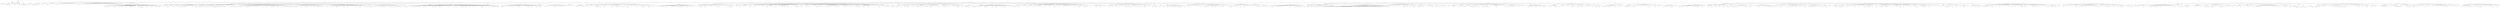 digraph Tree {
	"t0" [label = "TEI"];
	"t1" [label = "teiHeader"];
	"t2" [label = "fileDesc"];
	"t3" [label = "titleStmt"];
	"t4" [label = "title"];
	"t5" [label = "author"];
	"t6" [label = "editor"];
	"t7" [label = "principal"];
	"t8" [label = "editionStmt"];
	"t9" [label = "edition"];
	"t10" [label = "respStmt"];
	"t11" [label = "name"];
	"t12" [label = "resp"];
	"t13" [label = "respStmt"];
	"t14" [label = "name"];
	"t15" [label = "resp"];
	"t16" [label = "publicationStmt"];
	"t17" [label = "publisher"];
	"t18" [label = "date"];
	"t19" [label = "idno"];
	"t20" [label = "availability"];
	"t21" [label = "licence"];
	"t22" [label = "sourceDesc"];
	"t23" [label = "profileDesc"];
	"t24" [label = "creation"];
	"t25" [label = "date"];
	"t26" [label = "langUsage"];
	"t27" [label = "language"];
	"t28" [label = "textClass"];
	"t29" [label = "keywords"];
	"t30" [label = "term"];
	"t31" [label = "text"];
	"t32" [label = "body"];
	"t33" [label = "head"];
	"t34" [label = "lb"];
	"t35" [label = "lb"];
	"t36" [label = "lb"];
	"t37" [label = "hi"];
	"t38" [label = "div"];
	"t39" [label = "head"];
	"t40" [label = "lb"];
	"t41" [label = "lb"];
	"t42" [label = "hi"];
	"t43" [label = "lb"];
	"t44" [label = "lb"];
	"t45" [label = "lb"];
	"t46" [label = "lb"];
	"t47" [label = "hi"];
	"t48" [label = "lb"];
	"t49" [label = "lb"];
	"t50" [label = "p"];
	"t51" [label = "hi"];
	"t52" [label = "p"];
	"t53" [label = "p"];
	"t54" [label = "p"];
	"t55" [label = "lb"];
	"t56" [label = "p"];
	"t57" [label = "div"];
	"t58" [label = "head"];
	"t59" [label = "lb"];
	"t60" [label = "lb"];
	"t61" [label = "hi"];
	"t62" [label = "lb"];
	"t63" [label = "hi"];
	"t64" [label = "l"];
	"t65" [label = "hi"];
	"t66" [label = "l"];
	"t67" [label = "hi"];
	"t68" [label = "l"];
	"t69" [label = "l"];
	"t70" [label = "l"];
	"t71" [label = "hi"];
	"t72" [label = "l"];
	"t73" [label = "hi"];
	"t74" [label = "p"];
	"t75" [label = "div"];
	"t76" [label = "head"];
	"t77" [label = "l"];
	"t78" [label = "hi"];
	"t79" [label = "l"];
	"t80" [label = "l"];
	"t81" [label = "l"];
	"t82" [label = "p"];
	"t83" [label = "div"];
	"t84" [label = "head"];
	"t85" [label = "lb"];
	"t86" [label = "hi"];
	"t87" [label = "hi"];
	"t88" [label = "l"];
	"t89" [label = "l"];
	"t90" [label = "l"];
	"t91" [label = "l"];
	"t92" [label = "l"];
	"t93" [label = "l"];
	"t94" [label = "l"];
	"t95" [label = "l"];
	"t96" [label = "p"];
	"t97" [label = "div"];
	"t98" [label = "head"];
	"t99" [label = "lb"];
	"t100" [label = "hi"];
	"t101" [label = "l"];
	"t102" [label = "l"];
	"t103" [label = "l"];
	"t104" [label = "l"];
	"t105" [label = "l"];
	"t106" [label = "l"];
	"t107" [label = "l"];
	"t108" [label = "l"];
	"t109" [label = "l"];
	"t110" [label = "l"];
	"t111" [label = "l"];
	"t112" [label = "l"];
	"t113" [label = "l"];
	"t114" [label = "l"];
	"t115" [label = "l"];
	"t116" [label = "l"];
	"t117" [label = "l"];
	"t118" [label = "l"];
	"t119" [label = "l"];
	"t120" [label = "l"];
	"t121" [label = "p"];
	"t122" [label = "div"];
	"t123" [label = "head"];
	"t124" [label = "hi"];
	"t125" [label = "hi"];
	"t126" [label = "l"];
	"t127" [label = "l"];
	"t128" [label = "l"];
	"t129" [label = "l"];
	"t130" [label = "l"];
	"t131" [label = "l"];
	"t132" [label = "l"];
	"t133" [label = "l"];
	"t134" [label = "l"];
	"t135" [label = "l"];
	"t136" [label = "l"];
	"t137" [label = "l"];
	"t138" [label = "l"];
	"t139" [label = "l"];
	"t140" [label = "l"];
	"t141" [label = "l"];
	"t142" [label = "l"];
	"t143" [label = "l"];
	"t144" [label = "l"];
	"t145" [label = "l"];
	"t146" [label = "l"];
	"t147" [label = "l"];
	"t148" [label = "l"];
	"t149" [label = "l"];
	"t150" [label = "l"];
	"t151" [label = "l"];
	"t152" [label = "l"];
	"t153" [label = "l"];
	"t154" [label = "l"];
	"t155" [label = "l"];
	"t156" [label = "l"];
	"t157" [label = "l"];
	"t158" [label = "l"];
	"t159" [label = "l"];
	"t160" [label = "l"];
	"t161" [label = "l"];
	"t162" [label = "l"];
	"t163" [label = "l"];
	"t164" [label = "l"];
	"t165" [label = "l"];
	"t166" [label = "l"];
	"t167" [label = "l"];
	"t168" [label = "l"];
	"t169" [label = "l"];
	"t170" [label = "l"];
	"t171" [label = "l"];
	"t172" [label = "l"];
	"t173" [label = "l"];
	"t174" [label = "p"];
	"t175" [label = "div"];
	"t176" [label = "head"];
	"t177" [label = "p"];
	"t178" [label = "hi"];
	"t179" [label = "lb"];
	"t180" [label = "lb"];
	"t181" [label = "p"];
	"t182" [label = "quote"];
	"t183" [label = "p"];
	"t184" [label = "l"];
	"t185" [label = "l"];
	"t186" [label = "p"];
	"t187" [label = "lb"];
	"t188" [label = "lb"];
	"t189" [label = "p"];
	"t190" [label = "p"];
	"t191" [label = "lb"];
	"t192" [label = "p"];
	"t193" [label = "lb"];
	"t194" [label = "p"];
	"t195" [label = "p"];
	"t196" [label = "p"];
	"t197" [label = "lb"];
	"t198" [label = "p"];
	"t199" [label = "div"];
	"t200" [label = "head"];
	"t201" [label = "div"];
	"t202" [label = "pb"];
	"t203" [label = "head"];
	"t204" [label = "div"];
	"t205" [label = "head"];
	"t206" [label = "sp"];
	"t207" [label = "l"];
	"t208" [label = "ref"];
	"t209" [label = "l"];
	"t210" [label = "ref"];
	"t211" [label = "l"];
	"t212" [label = "l"];
	"t213" [label = "ref"];
	"t214" [label = "pb"];
	"t215" [label = "l"];
	"t216" [label = "ref"];
	"t217" [label = "l"];
	"t218" [label = "ref"];
	"t219" [label = "ref"];
	"t220" [label = "l"];
	"t221" [label = "l"];
	"t222" [label = "l"];
	"t223" [label = "l"];
	"t224" [label = "l"];
	"t225" [label = "l"];
	"t226" [label = "ref"];
	"t227" [label = "ref"];
	"t228" [label = "l"];
	"t229" [label = "l"];
	"t230" [label = "l"];
	"t231" [label = "l"];
	"t232" [label = "ref"];
	"t233" [label = "l"];
	"t234" [label = "ref"];
	"t235" [label = "ref"];
	"t236" [label = "l"];
	"t237" [label = "l"];
	"t238" [label = "ref"];
	"t239" [label = "ref"];
	"t240" [label = "l"];
	"t241" [label = "l"];
	"t242" [label = "l"];
	"t243" [label = "pb"];
	"t244" [label = "l"];
	"t245" [label = "ref"];
	"t246" [label = "l"];
	"t247" [label = "l"];
	"t248" [label = "l"];
	"t249" [label = "l"];
	"t250" [label = "ref"];
	"t251" [label = "l"];
	"t252" [label = "ref"];
	"t253" [label = "l"];
	"t254" [label = "ref"];
	"t255" [label = "l"];
	"t256" [label = "l"];
	"t257" [label = "ref"];
	"t258" [label = "l"];
	"t259" [label = "l"];
	"t260" [label = "l"];
	"t261" [label = "l"];
	"t262" [label = "l"];
	"t263" [label = "ref"];
	"t264" [label = "l"];
	"t265" [label = "l"];
	"t266" [label = "ref"];
	"t267" [label = "ref"];
	"t268" [label = "lg"];
	"t269" [label = "l"];
	"t270" [label = "hi"];
	"t271" [label = "l"];
	"t272" [label = "ref"];
	"t273" [label = "pb"];
	"t274" [label = "l"];
	"t275" [label = "l"];
	"t276" [label = "l"];
	"t277" [label = "l"];
	"t278" [label = "l"];
	"t279" [label = "l"];
	"t280" [label = "ref"];
	"t281" [label = "l"];
	"t282" [label = "ref"];
	"t283" [label = "l"];
	"t284" [label = "l"];
	"t285" [label = "l"];
	"t286" [label = "l"];
	"t287" [label = "ref"];
	"t288" [label = "ref"];
	"t289" [label = "l"];
	"t290" [label = "l"];
	"t291" [label = "l"];
	"t292" [label = "l"];
	"t293" [label = "ref"];
	"t294" [label = "l"];
	"t295" [label = "ref"];
	"t296" [label = "l"];
	"t297" [label = "l"];
	"t298" [label = "l"];
	"t299" [label = "ref"];
	"t300" [label = "ref"];
	"t301" [label = "pb"];
	"t302" [label = "l"];
	"t303" [label = "l"];
	"t304" [label = "ref"];
	"t305" [label = "l"];
	"t306" [label = "div"];
	"t307" [label = "pb"];
	"t308" [label = "head"];
	"t309" [label = "sp"];
	"t310" [label = "l"];
	"t311" [label = "sp"];
	"t312" [label = "l"];
	"t313" [label = "ref"];
	"t314" [label = "l"];
	"t315" [label = "l"];
	"t316" [label = "l"];
	"t317" [label = "ref"];
	"t318" [label = "l"];
	"t319" [label = "ref"];
	"t320" [label = "pb"];
	"t321" [label = "sp"];
	"t322" [label = "l"];
	"t323" [label = "ref"];
	"t324" [label = "l"];
	"t325" [label = "l"];
	"t326" [label = "l"];
	"t327" [label = "l"];
	"t328" [label = "ref"];
	"t329" [label = "sp"];
	"t330" [label = "l"];
	"t331" [label = "ref"];
	"t332" [label = "l"];
	"t333" [label = "ref"];
	"t334" [label = "l"];
	"t335" [label = "l"];
	"t336" [label = "ref"];
	"t337" [label = "l"];
	"t338" [label = "l"];
	"t339" [label = "l"];
	"t340" [label = "ref"];
	"t341" [label = "sp"];
	"t342" [label = "l"];
	"t343" [label = "ref"];
	"t344" [label = "l"];
	"t345" [label = "l"];
	"t346" [label = "ref"];
	"t347" [label = "ref"];
	"t348" [label = "ref"];
	"t349" [label = "l"];
	"t350" [label = "ref"];
	"t351" [label = "l"];
	"t352" [label = "pb"];
	"t353" [label = "l"];
	"t354" [label = "ref"];
	"t355" [label = "l"];
	"t356" [label = "ref"];
	"t357" [label = "l"];
	"t358" [label = "l"];
	"t359" [label = "ref"];
	"t360" [label = "l"];
	"t361" [label = "l"];
	"t362" [label = "l"];
	"t363" [label = "l"];
	"t364" [label = "ref"];
	"t365" [label = "l"];
	"t366" [label = "ref"];
	"t367" [label = "l"];
	"t368" [label = "l"];
	"t369" [label = "l"];
	"t370" [label = "l"];
	"t371" [label = "ref"];
	"t372" [label = "sp"];
	"t373" [label = "l"];
	"t374" [label = "ref"];
	"t375" [label = "l"];
	"t376" [label = "ref"];
	"t377" [label = "l"];
	"t378" [label = "ref"];
	"t379" [label = "l"];
	"t380" [label = "l"];
	"t381" [label = "ref"];
	"t382" [label = "l"];
	"t383" [label = "ref"];
	"t384" [label = "ref"];
	"t385" [label = "pb"];
	"t386" [label = "l"];
	"t387" [label = "l"];
	"t388" [label = "ref"];
	"t389" [label = "l"];
	"t390" [label = "ref"];
	"t391" [label = "ref"];
	"t392" [label = "sp"];
	"t393" [label = "l"];
	"t394" [label = "l"];
	"t395" [label = "ref"];
	"t396" [label = "ref"];
	"t397" [label = "ref"];
	"t398" [label = "l"];
	"t399" [label = "l"];
	"t400" [label = "ref"];
	"t401" [label = "ref"];
	"t402" [label = "l"];
	"t403" [label = "ref"];
	"t404" [label = "ref"];
	"t405" [label = "l"];
	"t406" [label = "ref"];
	"t407" [label = "ref"];
	"t408" [label = "l"];
	"t409" [label = "ref"];
	"t410" [label = "ref"];
	"t411" [label = "ref"];
	"t412" [label = "l"];
	"t413" [label = "ref"];
	"t414" [label = "ref"];
	"t415" [label = "l"];
	"t416" [label = "ref"];
	"t417" [label = "l"];
	"t418" [label = "sp"];
	"t419" [label = "l"];
	"t420" [label = "sp"];
	"t421" [label = "l"];
	"t422" [label = "ref"];
	"t423" [label = "l"];
	"t424" [label = "sp"];
	"t425" [label = "l"];
	"t426" [label = "ref"];
	"t427" [label = "l"];
	"t428" [label = "ref"];
	"t429" [label = "pb"];
	"t430" [label = "l"];
	"t431" [label = "ref"];
	"t432" [label = "sp"];
	"t433" [label = "l"];
	"t434" [label = "l"];
	"t435" [label = "l"];
	"t436" [label = "l"];
	"t437" [label = "ref"];
	"t438" [label = "ref"];
	"t439" [label = "sp"];
	"t440" [label = "l"];
	"t441" [label = "l"];
	"t442" [label = "l"];
	"t443" [label = "sp"];
	"t444" [label = "l"];
	"t445" [label = "sp"];
	"t446" [label = "l"];
	"t447" [label = "l"];
	"t448" [label = "sp"];
	"t449" [label = "l"];
	"t450" [label = "ref"];
	"t451" [label = "l"];
	"t452" [label = "ref"];
	"t453" [label = "l"];
	"t454" [label = "ref"];
	"t455" [label = "sp"];
	"t456" [label = "l"];
	"t457" [label = "ref"];
	"t458" [label = "pb"];
	"t459" [label = "sp"];
	"t460" [label = "l"];
	"t461" [label = "ref"];
	"t462" [label = "sp"];
	"t463" [label = "l"];
	"t464" [label = "ref"];
	"t465" [label = "sp"];
	"t466" [label = "l"];
	"t467" [label = "l"];
	"t468" [label = "ref"];
	"t469" [label = "l"];
	"t470" [label = "ref"];
	"t471" [label = "ref"];
	"t472" [label = "l"];
	"t473" [label = "ref"];
	"t474" [label = "l"];
	"t475" [label = "l"];
	"t476" [label = "ref"];
	"t477" [label = "l"];
	"t478" [label = "l"];
	"t479" [label = "hi"];
	"t480" [label = "l"];
	"t481" [label = "l"];
	"t482" [label = "ref"];
	"t483" [label = "l"];
	"t484" [label = "l"];
	"t485" [label = "ref"];
	"t486" [label = "l"];
	"t487" [label = "ref"];
	"t488" [label = "ref"];
	"t489" [label = "l"];
	"t490" [label = "ref"];
	"t491" [label = "l"];
	"t492" [label = "l"];
	"t493" [label = "ref"];
	"t494" [label = "pb"];
	"t495" [label = "l"];
	"t496" [label = "l"];
	"t497" [label = "l"];
	"t498" [label = "ref"];
	"t499" [label = "l"];
	"t500" [label = "ref"];
	"t501" [label = "l"];
	"t502" [label = "l"];
	"t503" [label = "ref"];
	"t504" [label = "l"];
	"t505" [label = "l"];
	"t506" [label = "l"];
	"t507" [label = "l"];
	"t508" [label = "l"];
	"t509" [label = "ref"];
	"t510" [label = "l"];
	"t511" [label = "ref"];
	"t512" [label = "l"];
	"t513" [label = "l"];
	"t514" [label = "l"];
	"t515" [label = "ref"];
	"t516" [label = "l"];
	"t517" [label = "ref"];
	"t518" [label = "l"];
	"t519" [label = "l"];
	"t520" [label = "l"];
	"t521" [label = "l"];
	"t522" [label = "l"];
	"t523" [label = "l"];
	"t524" [label = "ref"];
	"t525" [label = "pb"];
	"t526" [label = "l"];
	"t527" [label = "ref"];
	"t528" [label = "l"];
	"t529" [label = "ref"];
	"t530" [label = "l"];
	"t531" [label = "l"];
	"t532" [label = "l"];
	"t533" [label = "ref"];
	"t534" [label = "l"];
	"t535" [label = "ref"];
	"t536" [label = "l"];
	"t537" [label = "l"];
	"t538" [label = "l"];
	"t539" [label = "ref"];
	"t540" [label = "l"];
	"t541" [label = "l"];
	"t542" [label = "l"];
	"t543" [label = "ref"];
	"t544" [label = "ref"];
	"t545" [label = "l"];
	"t546" [label = "l"];
	"t547" [label = "ref"];
	"t548" [label = "l"];
	"t549" [label = "l"];
	"t550" [label = "ref"];
	"t551" [label = "l"];
	"t552" [label = "ref"];
	"t553" [label = "ref"];
	"t554" [label = "sp"];
	"t555" [label = "l"];
	"t556" [label = "ref"];
	"t557" [label = "l"];
	"t558" [label = "ref"];
	"t559" [label = "pb"];
	"t560" [label = "l"];
	"t561" [label = "l"];
	"t562" [label = "ref"];
	"t563" [label = "l"];
	"t564" [label = "ref"];
	"t565" [label = "sp"];
	"t566" [label = "l"];
	"t567" [label = "ref"];
	"t568" [label = "ref"];
	"t569" [label = "l"];
	"t570" [label = "ref"];
	"t571" [label = "ref"];
	"t572" [label = "l"];
	"t573" [label = "l"];
	"t574" [label = "l"];
	"t575" [label = "l"];
	"t576" [label = "l"];
	"t577" [label = "ref"];
	"t578" [label = "l"];
	"t579" [label = "l"];
	"t580" [label = "ref"];
	"t581" [label = "l"];
	"t582" [label = "l"];
	"t583" [label = "l"];
	"t584" [label = "ref"];
	"t585" [label = "l"];
	"t586" [label = "ref"];
	"t587" [label = "l"];
	"t588" [label = "ref"];
	"t589" [label = "pb"];
	"t590" [label = "l"];
	"t591" [label = "l"];
	"t592" [label = "l"];
	"t593" [label = "l"];
	"t594" [label = "ref"];
	"t595" [label = "ref"];
	"t596" [label = "l"];
	"t597" [label = "l"];
	"t598" [label = "l"];
	"t599" [label = "ref"];
	"t600" [label = "l"];
	"t601" [label = "l"];
	"t602" [label = "ref"];
	"t603" [label = "l"];
	"t604" [label = "l"];
	"t605" [label = "l"];
	"t606" [label = "ref"];
	"t607" [label = "ref"];
	"t608" [label = "l"];
	"t609" [label = "ref"];
	"t610" [label = "l"];
	"t611" [label = "l"];
	"t612" [label = "l"];
	"t613" [label = "ref"];
	"t614" [label = "l"];
	"t615" [label = "l"];
	"t616" [label = "pb"];
	"t617" [label = "sp"];
	"t618" [label = "l"];
	"t619" [label = "sp"];
	"t620" [label = "l"];
	"t621" [label = "ref"];
	"t622" [label = "l"];
	"t623" [label = "ref"];
	"t624" [label = "l"];
	"t625" [label = "l"];
	"t626" [label = "l"];
	"t627" [label = "ref"];
	"t628" [label = "l"];
	"t629" [label = "l"];
	"t630" [label = "l"];
	"t631" [label = "ref"];
	"t632" [label = "l"];
	"t633" [label = "ref"];
	"t634" [label = "l"];
	"t635" [label = "l"];
	"t636" [label = "l"];
	"t637" [label = "ref"];
	"t638" [label = "ref"];
	"t639" [label = "ref"];
	"t640" [label = "l"];
	"t641" [label = "l"];
	"t642" [label = "l"];
	"t643" [label = "ref"];
	"t644" [label = "l"];
	"t645" [label = "l"];
	"t646" [label = "l"];
	"t647" [label = "l"];
	"t648" [label = "pb"];
	"t649" [label = "l"];
	"t650" [label = "ref"];
	"t651" [label = "l"];
	"t652" [label = "l"];
	"t653" [label = "l"];
	"t654" [label = "ref"];
	"t655" [label = "ref"];
	"t656" [label = "l"];
	"t657" [label = "l"];
	"t658" [label = "l"];
	"t659" [label = "l"];
	"t660" [label = "l"];
	"t661" [label = "l"];
	"t662" [label = "l"];
	"t663" [label = "l"];
	"t664" [label = "l"];
	"t665" [label = "ref"];
	"t666" [label = "l"];
	"t667" [label = "l"];
	"t668" [label = "l"];
	"t669" [label = "l"];
	"t670" [label = "ref"];
	"t671" [label = "l"];
	"t672" [label = "pb"];
	"t673" [label = "l"];
	"t674" [label = "l"];
	"t675" [label = "l"];
	"t676" [label = "l"];
	"t677" [label = "ref"];
	"t678" [label = "l"];
	"t679" [label = "l"];
	"t680" [label = "ref"];
	"t681" [label = "sp"];
	"t682" [label = "l"];
	"t683" [label = "ref"];
	"t684" [label = "sp"];
	"t685" [label = "l"];
	"t686" [label = "l"];
	"t687" [label = "ref"];
	"t688" [label = "l"];
	"t689" [label = "sp"];
	"t690" [label = "l"];
	"t691" [label = "ref"];
	"t692" [label = "ref"];
	"t693" [label = "ref"];
	"t694" [label = "sp"];
	"t695" [label = "l"];
	"t696" [label = "l"];
	"t697" [label = "l"];
	"t698" [label = "ref"];
	"t699" [label = "l"];
	"t700" [label = "l"];
	"t701" [label = "pb"];
	"t702" [label = "l"];
	"t703" [label = "l"];
	"t704" [label = "l"];
	"t705" [label = "ref"];
	"t706" [label = "l"];
	"t707" [label = "l"];
	"t708" [label = "ref"];
	"t709" [label = "l"];
	"t710" [label = "ref"];
	"t711" [label = "l"];
	"t712" [label = "l"];
	"t713" [label = "ref"];
	"t714" [label = "ref"];
	"t715" [label = "l"];
	"t716" [label = "ref"];
	"t717" [label = "ref"];
	"t718" [label = "l"];
	"t719" [label = "l"];
	"t720" [label = "l"];
	"t721" [label = "l"];
	"t722" [label = "l"];
	"t723" [label = "ref"];
	"t724" [label = "l"];
	"t725" [label = "l"];
	"t726" [label = "ref"];
	"t727" [label = "ref"];
	"t728" [label = "l"];
	"t729" [label = "l"];
	"t730" [label = "pb"];
	"t731" [label = "l"];
	"t732" [label = "ref"];
	"t733" [label = "l"];
	"t734" [label = "l"];
	"t735" [label = "ref"];
	"t736" [label = "ref"];
	"t737" [label = "l"];
	"t738" [label = "l"];
	"t739" [label = "l"];
	"t740" [label = "ref"];
	"t741" [label = "ref"];
	"t742" [label = "l"];
	"t743" [label = "ref"];
	"t744" [label = "sp"];
	"t745" [label = "l"];
	"t746" [label = "ref"];
	"t747" [label = "l"];
	"t748" [label = "sp"];
	"t749" [label = "l"];
	"t750" [label = "ref"];
	"t751" [label = "l"];
	"t752" [label = "l"];
	"t753" [label = "sp"];
	"t754" [label = "l"];
	"t755" [label = "ref"];
	"t756" [label = "ref"];
	"t757" [label = "sp"];
	"t758" [label = "l"];
	"t759" [label = "ref"];
	"t760" [label = "div"];
	"t761" [label = "pb"];
	"t762" [label = "head"];
	"t763" [label = "sp"];
	"t764" [label = "l"];
	"t765" [label = "ref"];
	"t766" [label = "l"];
	"t767" [label = "l"];
	"t768" [label = "l"];
	"t769" [label = "ref"];
	"t770" [label = "l"];
	"t771" [label = "l"];
	"t772" [label = "ref"];
	"t773" [label = "l"];
	"t774" [label = "ref"];
	"t775" [label = "ref"];
	"t776" [label = "l"];
	"t777" [label = "l"];
	"t778" [label = "ref"];
	"t779" [label = "l"];
	"t780" [label = "ref"];
	"t781" [label = "pb"];
	"t782" [label = "l"];
	"t783" [label = "l"];
	"t784" [label = "ref"];
	"t785" [label = "l"];
	"t786" [label = "ref"];
	"t787" [label = "l"];
	"t788" [label = "ref"];
	"t789" [label = "l"];
	"t790" [label = "l"];
	"t791" [label = "l"];
	"t792" [label = "l"];
	"t793" [label = "ref"];
	"t794" [label = "ref"];
	"t795" [label = "l"];
	"t796" [label = "ref"];
	"t797" [label = "l"];
	"t798" [label = "ref"];
	"t799" [label = "l"];
	"t800" [label = "l"];
	"t801" [label = "l"];
	"t802" [label = "l"];
	"t803" [label = "ref"];
	"t804" [label = "l"];
	"t805" [label = "l"];
	"t806" [label = "ref"];
	"t807" [label = "l"];
	"t808" [label = "ref"];
	"t809" [label = "l"];
	"t810" [label = "ref"];
	"t811" [label = "l"];
	"t812" [label = "pb"];
	"t813" [label = "l"];
	"t814" [label = "ref"];
	"t815" [label = "ref"];
	"t816" [label = "l"];
	"t817" [label = "l"];
	"t818" [label = "l"];
	"t819" [label = "l"];
	"t820" [label = "ref"];
	"t821" [label = "ref"];
	"t822" [label = "l"];
	"t823" [label = "l"];
	"t824" [label = "ref"];
	"t825" [label = "l"];
	"t826" [label = "l"];
	"t827" [label = "l"];
	"t828" [label = "l"];
	"t829" [label = "l"];
	"t830" [label = "ref"];
	"t831" [label = "l"];
	"t832" [label = "l"];
	"t833" [label = "ref"];
	"t834" [label = "l"];
	"t835" [label = "l"];
	"t836" [label = "ref"];
	"t837" [label = "l"];
	"t838" [label = "l"];
	"t839" [label = "l"];
	"t840" [label = "ref"];
	"t841" [label = "ref"];
	"t842" [label = "l"];
	"t843" [label = "l"];
	"t844" [label = "pb"];
	"t845" [label = "l"];
	"t846" [label = "ref"];
	"t847" [label = "l"];
	"t848" [label = "ref"];
	"t849" [label = "l"];
	"t850" [label = "ref"];
	"t851" [label = "l"];
	"t852" [label = "l"];
	"t853" [label = "l"];
	"t854" [label = "l"];
	"t855" [label = "ref"];
	"t856" [label = "ref"];
	"t857" [label = "l"];
	"t858" [label = "ref"];
	"t859" [label = "l"];
	"t860" [label = "ref"];
	"t861" [label = "ref"];
	"t862" [label = "l"];
	"t863" [label = "ref"];
	"t864" [label = "l"];
	"t865" [label = "ref"];
	"t866" [label = "l"];
	"t867" [label = "l"];
	"t868" [label = "ref"];
	"t869" [label = "l"];
	"t870" [label = "l"];
	"t871" [label = "l"];
	"t872" [label = "ref"];
	"t873" [label = "pb"];
	"t874" [label = "l"];
	"t875" [label = "l"];
	"t876" [label = "l"];
	"t877" [label = "ref"];
	"t878" [label = "l"];
	"t879" [label = "l"];
	"t880" [label = "ref"];
	"t881" [label = "l"];
	"t882" [label = "l"];
	"t883" [label = "l"];
	"t884" [label = "l"];
	"t885" [label = "l"];
	"t886" [label = "l"];
	"t887" [label = "l"];
	"t888" [label = "ref"];
	"t889" [label = "l"];
	"t890" [label = "ref"];
	"t891" [label = "ref"];
	"t892" [label = "l"];
	"t893" [label = "l"];
	"t894" [label = "l"];
	"t895" [label = "l"];
	"t896" [label = "ref"];
	"t897" [label = "l"];
	"t898" [label = "l"];
	"t899" [label = "l"];
	"t900" [label = "pb"];
	"t901" [label = "l"];
	"t902" [label = "ref"];
	"t903" [label = "l"];
	"t904" [label = "l"];
	"t905" [label = "ref"];
	"t906" [label = "l"];
	"t907" [label = "ref"];
	"t908" [label = "l"];
	"t909" [label = "ref"];
	"t910" [label = "l"];
	"t911" [label = "ref"];
	"t912" [label = "l"];
	"t913" [label = "ref"];
	"t914" [label = "l"];
	"t915" [label = "ref"];
	"t916" [label = "l"];
	"t917" [label = "ref"];
	"t918" [label = "l"];
	"t919" [label = "ref"];
	"t920" [label = "l"];
	"t921" [label = "div"];
	"t922" [label = "pb"];
	"t923" [label = "head"];
	"t924" [label = "sp"];
	"t925" [label = "l"];
	"t926" [label = "l"];
	"t927" [label = "ref"];
	"t928" [label = "l"];
	"t929" [label = "ref"];
	"t930" [label = "ref"];
	"t931" [label = "l"];
	"t932" [label = "ref"];
	"t933" [label = "l"];
	"t934" [label = "l"];
	"t935" [label = "l"];
	"t936" [label = "l"];
	"t937" [label = "l"];
	"t938" [label = "l"];
	"t939" [label = "l"];
	"t940" [label = "l"];
	"t941" [label = "pb"];
	"t942" [label = "l"];
	"t943" [label = "l"];
	"t944" [label = "ref"];
	"t945" [label = "l"];
	"t946" [label = "l"];
	"t947" [label = "l"];
	"t948" [label = "l"];
	"t949" [label = "l"];
	"t950" [label = "l"];
	"t951" [label = "ref"];
	"t952" [label = "ref"];
	"t953" [label = "l"];
	"t954" [label = "l"];
	"t955" [label = "l"];
	"t956" [label = "l"];
	"t957" [label = "l"];
	"t958" [label = "l"];
	"t959" [label = "l"];
	"t960" [label = "l"];
	"t961" [label = "ref"];
	"t962" [label = "l"];
	"t963" [label = "l"];
	"t964" [label = "ref"];
	"t965" [label = "pb"];
	"t966" [label = "l"];
	"t967" [label = "l"];
	"t968" [label = "l"];
	"t969" [label = "ref"];
	"t970" [label = "ref"];
	"t971" [label = "l"];
	"t972" [label = "l"];
	"t973" [label = "l"];
	"t974" [label = "l"];
	"t975" [label = "l"];
	"t976" [label = "ref"];
	"t977" [label = "l"];
	"t978" [label = "l"];
	"t979" [label = "l"];
	"t980" [label = "l"];
	"t981" [label = "ref"];
	"t982" [label = "l"];
	"t983" [label = "ref"];
	"t984" [label = "l"];
	"t985" [label = "l"];
	"t986" [label = "l"];
	"t987" [label = "l"];
	"t988" [label = "ref"];
	"t989" [label = "div"];
	"t990" [label = "pb"];
	"t991" [label = "head"];
	"t992" [label = "sp"];
	"t993" [label = "l"];
	"t994" [label = "l"];
	"t995" [label = "l"];
	"t996" [label = "ref"];
	"t997" [label = "l"];
	"t998" [label = "l"];
	"t999" [label = "l"];
	"t1000" [label = "l"];
	"t1001" [label = "l"];
	"t1002" [label = "l"];
	"t1003" [label = "l"];
	"t1004" [label = "pb"];
	"t1005" [label = "l"];
	"t1006" [label = "ref"];
	"t1007" [label = "l"];
	"t1008" [label = "l"];
	"t1009" [label = "l"];
	"t1010" [label = "l"];
	"t1011" [label = "l"];
	"t1012" [label = "ref"];
	"t1013" [label = "l"];
	"t1014" [label = "l"];
	"t1015" [label = "l"];
	"t1016" [label = "ref"];
	"t1017" [label = "l"];
	"t1018" [label = "l"];
	"t1019" [label = "l"];
	"t1020" [label = "l"];
	"t1021" [label = "l"];
	"t1022" [label = "l"];
	"t1023" [label = "div"];
	"t1024" [label = "pb"];
	"t1025" [label = "head"];
	"t1026" [label = "sp"];
	"t1027" [label = "l"];
	"t1028" [label = "sp"];
	"t1029" [label = "l"];
	"t1030" [label = "sp"];
	"t1031" [label = "l"];
	"t1032" [label = "l"];
	"t1033" [label = "sp"];
	"t1034" [label = "l"];
	"t1035" [label = "div"];
	"t1036" [label = "pb"];
	"t1037" [label = "head"];
	"t1038" [label = "sp"];
	"t1039" [label = "l"];
	"t1040" [label = "l"];
	"t1041" [label = "l"];
	"t1042" [label = "ref"];
	"t1043" [label = "l"];
	"t1044" [label = "l"];
	"t1045" [label = "l"];
	"t1046" [label = "l"];
	"t1047" [label = "l"];
	"t1048" [label = "l"];
	"t1049" [label = "ref"];
	"t1050" [label = "l"];
	"t1051" [label = "ref"];
	"t1052" [label = "pb"];
	"t1053" [label = "l"];
	"t1054" [label = "sp"];
	"t1055" [label = "l"];
	"t1056" [label = "sp"];
	"t1057" [label = "l"];
	"t1058" [label = "sp"];
	"t1059" [label = "l"];
	"t1060" [label = "ref"];
	"t1061" [label = "l"];
	"t1062" [label = "sp"];
	"t1063" [label = "l"];
	"t1064" [label = "l"];
	"t1065" [label = "l"];
	"t1066" [label = "l"];
	"t1067" [label = "l"];
	"t1068" [label = "sp"];
	"t1069" [label = "l"];
	"t1070" [label = "l"];
	"t1071" [label = "l"];
	"t1072" [label = "ref"];
	"t1073" [label = "l"];
	"t1074" [label = "l"];
	"t1075" [label = "pb"];
	"t1076" [label = "l"];
	"t1077" [label = "ref"];
	"t1078" [label = "ref"];
	"t1079" [label = "l"];
	"t1080" [label = "ref"];
	"t1081" [label = "sp"];
	"t1082" [label = "l"];
	"t1083" [label = "ref"];
	"t1084" [label = "l"];
	"t1085" [label = "sp"];
	"t1086" [label = "l"];
	"t1087" [label = "l"];
	"t1088" [label = "l"];
	"t1089" [label = "ref"];
	"t1090" [label = "ref"];
	"t1091" [label = "l"];
	"t1092" [label = "l"];
	"t1093" [label = "l"];
	"t1094" [label = "sp"];
	"t1095" [label = "l"];
	"t1096" [label = "l"];
	"t1097" [label = "l"];
	"t1098" [label = "l"];
	"t1099" [label = "l"];
	"t1100" [label = "ref"];
	"t1101" [label = "pb"];
	"t1102" [label = "l"];
	"t1103" [label = "l"];
	"t1104" [label = "l"];
	"t1105" [label = "l"];
	"t1106" [label = "l"];
	"t1107" [label = "ref"];
	"t1108" [label = "l"];
	"t1109" [label = "ref"];
	"t1110" [label = "ref"];
	"t1111" [label = "l"];
	"t1112" [label = "ref"];
	"t1113" [label = "l"];
	"t1114" [label = "l"];
	"t1115" [label = "l"];
	"t1116" [label = "ref"];
	"t1117" [label = "l"];
	"t1118" [label = "sp"];
	"t1119" [label = "l"];
	"t1120" [label = "ref"];
	"t1121" [label = "ref"];
	"t1122" [label = "l"];
	"t1123" [label = "l"];
	"t1124" [label = "sp"];
	"t1125" [label = "l"];
	"t1126" [label = "ref"];
	"t1127" [label = "l"];
	"t1128" [label = "ref"];
	"t1129" [label = "l"];
	"t1130" [label = "pb"];
	"t1131" [label = "sp"];
	"t1132" [label = "l"];
	"t1133" [label = "sp"];
	"t1134" [label = "l"];
	"t1135" [label = "l"];
	"t1136" [label = "l"];
	"t1137" [label = "l"];
	"t1138" [label = "ref"];
	"t1139" [label = "sp"];
	"t1140" [label = "l"];
	"t1141" [label = "l"];
	"t1142" [label = "sp"];
	"t1143" [label = "l"];
	"t1144" [label = "ref"];
	"t1145" [label = "sp"];
	"t1146" [label = "l"];
	"t1147" [label = "ref"];
	"t1148" [label = "l"];
	"t1149" [label = "sp"];
	"t1150" [label = "l"];
	"t1151" [label = "l"];
	"t1152" [label = "sp"];
	"t1153" [label = "l"];
	"t1154" [label = "pb"];
	"t1155" [label = "l"];
	"t1156" [label = "ref"];
	"t1157" [label = "sp"];
	"t1158" [label = "l"];
	"t1159" [label = "ref"];
	"t1160" [label = "ref"];
	"t1161" [label = "l"];
	"t1162" [label = "sp"];
	"t1163" [label = "l"];
	"t1164" [label = "ref"];
	"t1165" [label = "sp"];
	"t1166" [label = "l"];
	"t1167" [label = "l"];
	"t1168" [label = "ref"];
	"t1169" [label = "l"];
	"t1170" [label = "l"];
	"t1171" [label = "ref"];
	"t1172" [label = "l"];
	"t1173" [label = "ref"];
	"t1174" [label = "l"];
	"t1175" [label = "l"];
	"t1176" [label = "sp"];
	"t1177" [label = "l"];
	"t1178" [label = "sp"];
	"t1179" [label = "l"];
	"t1180" [label = "ref"];
	"t1181" [label = "sp"];
	"t1182" [label = "l"];
	"t1183" [label = "l"];
	"t1184" [label = "div"];
	"t1185" [label = "pb"];
	"t1186" [label = "head"];
	"t1187" [label = "div"];
	"t1188" [label = "head"];
	"t1189" [label = "sp"];
	"t1190" [label = "l"];
	"t1191" [label = "l"];
	"t1192" [label = "ref"];
	"t1193" [label = "l"];
	"t1194" [label = "l"];
	"t1195" [label = "l"];
	"t1196" [label = "ref"];
	"t1197" [label = "l"];
	"t1198" [label = "l"];
	"t1199" [label = "l"];
	"t1200" [label = "pb"];
	"t1201" [label = "l"];
	"t1202" [label = "ref"];
	"t1203" [label = "l"];
	"t1204" [label = "l"];
	"t1205" [label = "ref"];
	"t1206" [label = "ref"];
	"t1207" [label = "l"];
	"t1208" [label = "l"];
	"t1209" [label = "l"];
	"t1210" [label = "l"];
	"t1211" [label = "l"];
	"t1212" [label = "l"];
	"t1213" [label = "ref"];
	"t1214" [label = "l"];
	"t1215" [label = "hi"];
	"t1216" [label = "l"];
	"t1217" [label = "l"];
	"t1218" [label = "ref"];
	"t1219" [label = "l"];
	"t1220" [label = "l"];
	"t1221" [label = "ref"];
	"t1222" [label = "l"];
	"t1223" [label = "l"];
	"t1224" [label = "ref"];
	"t1225" [label = "l"];
	"t1226" [label = "ref"];
	"t1227" [label = "l"];
	"t1228" [label = "l"];
	"t1229" [label = "ref"];
	"t1230" [label = "ref"];
	"t1231" [label = "ref"];
	"t1232" [label = "l"];
	"t1233" [label = "pb"];
	"t1234" [label = "l"];
	"t1235" [label = "l"];
	"t1236" [label = "l"];
	"t1237" [label = "ref"];
	"t1238" [label = "l"];
	"t1239" [label = "l"];
	"t1240" [label = "ref"];
	"t1241" [label = "l"];
	"t1242" [label = "ref"];
	"t1243" [label = "l"];
	"t1244" [label = "l"];
	"t1245" [label = "ref"];
	"t1246" [label = "l"];
	"t1247" [label = "l"];
	"t1248" [label = "l"];
	"t1249" [label = "ref"];
	"t1250" [label = "l"];
	"t1251" [label = "l"];
	"t1252" [label = "l"];
	"t1253" [label = "l"];
	"t1254" [label = "div"];
	"t1255" [label = "pb"];
	"t1256" [label = "head"];
	"t1257" [label = "sp"];
	"t1258" [label = "l"];
	"t1259" [label = "sp"];
	"t1260" [label = "l"];
	"t1261" [label = "sp"];
	"t1262" [label = "l"];
	"t1263" [label = "sp"];
	"t1264" [label = "l"];
	"t1265" [label = "ref"];
	"t1266" [label = "l"];
	"t1267" [label = "ref"];
	"t1268" [label = "pb"];
	"t1269" [label = "sp"];
	"t1270" [label = "l"];
	"t1271" [label = "l"];
	"t1272" [label = "l"];
	"t1273" [label = "ref"];
	"t1274" [label = "l"];
	"t1275" [label = "sp"];
	"t1276" [label = "l"];
	"t1277" [label = "ref"];
	"t1278" [label = "ref"];
	"t1279" [label = "l"];
	"t1280" [label = "sp"];
	"t1281" [label = "l"];
	"t1282" [label = "l"];
	"t1283" [label = "l"];
	"t1284" [label = "l"];
	"t1285" [label = "ref"];
	"t1286" [label = "l"];
	"t1287" [label = "l"];
	"t1288" [label = "sp"];
	"t1289" [label = "l"];
	"t1290" [label = "l"];
	"t1291" [label = "l"];
	"t1292" [label = "l"];
	"t1293" [label = "ref"];
	"t1294" [label = "l"];
	"t1295" [label = "pb"];
	"t1296" [label = "l"];
	"t1297" [label = "l"];
	"t1298" [label = "ref"];
	"t1299" [label = "sp"];
	"t1300" [label = "l"];
	"t1301" [label = "sp"];
	"t1302" [label = "l"];
	"t1303" [label = "sp"];
	"t1304" [label = "l"];
	"t1305" [label = "l"];
	"t1306" [label = "sp"];
	"t1307" [label = "l"];
	"t1308" [label = "sp"];
	"t1309" [label = "l"];
	"t1310" [label = "l"];
	"t1311" [label = "l"];
	"t1312" [label = "l"];
	"t1313" [label = "sp"];
	"t1314" [label = "l"];
	"t1315" [label = "ref"];
	"t1316" [label = "l"];
	"t1317" [label = "ref"];
	"t1318" [label = "l"];
	"t1319" [label = "ref"];
	"t1320" [label = "pb"];
	"t1321" [label = "l"];
	"t1322" [label = "sp"];
	"t1323" [label = "l"];
	"t1324" [label = "ref"];
	"t1325" [label = "sp"];
	"t1326" [label = "l"];
	"t1327" [label = "div"];
	"t1328" [label = "pb"];
	"t1329" [label = "head"];
	"t1330" [label = "sp"];
	"t1331" [label = "l"];
	"t1332" [label = "l"];
	"t1333" [label = "l"];
	"t1334" [label = "l"];
	"t1335" [label = "sp"];
	"t1336" [label = "l"];
	"t1337" [label = "l"];
	"t1338" [label = "ref"];
	"t1339" [label = "pb"];
	"t1340" [label = "sp"];
	"t1341" [label = "l"];
	"t1342" [label = "l"];
	"t1343" [label = "l"];
	"t1344" [label = "l"];
	"t1345" [label = "l"];
	"t1346" [label = "l"];
	"t1347" [label = "l"];
	"t1348" [label = "l"];
	"t1349" [label = "sp"];
	"t1350" [label = "l"];
	"t1351" [label = "l"];
	"t1352" [label = "l"];
	"t1353" [label = "ref"];
	"t1354" [label = "ref"];
	"t1355" [label = "l"];
	"t1356" [label = "l"];
	"t1357" [label = "pb"];
	"t1358" [label = "sp"];
	"t1359" [label = "l"];
	"t1360" [label = "l"];
	"t1361" [label = "l"];
	"t1362" [label = "l"];
	"t1363" [label = "sp"];
	"t1364" [label = "l"];
	"t1365" [label = "sp"];
	"t1366" [label = "l"];
	"t1367" [label = "sp"];
	"t1368" [label = "l"];
	"t1369" [label = "sp"];
	"t1370" [label = "l"];
	"t1371" [label = "sp"];
	"t1372" [label = "l"];
	"t1373" [label = "l"];
	"t1374" [label = "l"];
	"t1375" [label = "l"];
	"t1376" [label = "l"];
	"t1377" [label = "sp"];
	"t1378" [label = "l"];
	"t1379" [label = "pb"];
	"t1380" [label = "sp"];
	"t1381" [label = "l"];
	"t1382" [label = "ref"];
	"t1383" [label = "sp"];
	"t1384" [label = "l"];
	"t1385" [label = "ref"];
	"t1386" [label = "sp"];
	"t1387" [label = "l"];
	"t1388" [label = "l"];
	"t1389" [label = "l"];
	"t1390" [label = "l"];
	"t1391" [label = "l"];
	"t1392" [label = "l"];
	"t1393" [label = "l"];
	"t1394" [label = "sp"];
	"t1395" [label = "l"];
	"t1396" [label = "ref"];
	"t1397" [label = "sp"];
	"t1398" [label = "l"];
	"t1399" [label = "ref"];
	"t1400" [label = "sp"];
	"t1401" [label = "l"];
	"t1402" [label = "pb"];
	"t1403" [label = "sp"];
	"t1404" [label = "l"];
	"t1405" [label = "sp"];
	"t1406" [label = "l"];
	"t1407" [label = "sp"];
	"t1408" [label = "l"];
	"t1409" [label = "ref"];
	"t1410" [label = "sp"];
	"t1411" [label = "l"];
	"t1412" [label = "sp"];
	"t1413" [label = "l"];
	"t1414" [label = "ref"];
	"t1415" [label = "l"];
	"t1416" [label = "ref"];
	"t1417" [label = "sp"];
	"t1418" [label = "l"];
	"t1419" [label = "l"];
	"t1420" [label = "ref"];
	"t1421" [label = "l"];
	"t1422" [label = "l"];
	"t1423" [label = "l"];
	"t1424" [label = "pb"];
	"t1425" [label = "l"];
	"t1426" [label = "l"];
	"t1427" [label = "l"];
	"t1428" [label = "sp"];
	"t1429" [label = "l"];
	"t1430" [label = "sp"];
	"t1431" [label = "l"];
	"t1432" [label = "sp"];
	"t1433" [label = "l"];
	"t1434" [label = "l"];
	"t1435" [label = "l"];
	"t1436" [label = "l"];
	"t1437" [label = "ref"];
	"t1438" [label = "l"];
	"t1439" [label = "ref"];
	"t1440" [label = "ref"];
	"t1441" [label = "l"];
	"t1442" [label = "ref"];
	"t1443" [label = "sp"];
	"t1444" [label = "l"];
	"t1445" [label = "l"];
	"t1446" [label = "pb"];
	"t1447" [label = "sp"];
	"t1448" [label = "l"];
	"t1449" [label = "ref"];
	"t1450" [label = "l"];
	"t1451" [label = "ref"];
	"t1452" [label = "l"];
	"t1453" [label = "sp"];
	"t1454" [label = "l"];
	"t1455" [label = "l"];
	"t1456" [label = "l"];
	"t1457" [label = "ref"];
	"t1458" [label = "l"];
	"t1459" [label = "ref"];
	"t1460" [label = "l"];
	"t1461" [label = "l"];
	"t1462" [label = "l"];
	"t1463" [label = "l"];
	"t1464" [label = "l"];
	"t1465" [label = "sp"];
	"t1466" [label = "l"];
	"t1467" [label = "l"];
	"t1468" [label = "l"];
	"t1469" [label = "l"];
	"t1470" [label = "l"];
	"t1471" [label = "pb"];
	"t1472" [label = "l"];
	"t1473" [label = "ref"];
	"t1474" [label = "l"];
	"t1475" [label = "ref"];
	"t1476" [label = "sp"];
	"t1477" [label = "l"];
	"t1478" [label = "l"];
	"t1479" [label = "ref"];
	"t1480" [label = "sp"];
	"t1481" [label = "l"];
	"t1482" [label = "sp"];
	"t1483" [label = "l"];
	"t1484" [label = "ref"];
	"t1485" [label = "sp"];
	"t1486" [label = "l"];
	"t1487" [label = "l"];
	"t1488" [label = "l"];
	"t1489" [label = "l"];
	"t1490" [label = "l"];
	"t1491" [label = "l"];
	"t1492" [label = "ref"];
	"t1493" [label = "l"];
	"t1494" [label = "l"];
	"t1495" [label = "ref"];
	"t1496" [label = "l"];
	"t1497" [label = "l"];
	"t1498" [label = "pb"];
	"t1499" [label = "l"];
	"t1500" [label = "l"];
	"t1501" [label = "l"];
	"t1502" [label = "l"];
	"t1503" [label = "ref"];
	"t1504" [label = "l"];
	"t1505" [label = "l"];
	"t1506" [label = "ref"];
	"t1507" [label = "l"];
	"t1508" [label = "l"];
	"t1509" [label = "l"];
	"t1510" [label = "l"];
	"t1511" [label = "sp"];
	"t1512" [label = "l"];
	"t1513" [label = "l"];
	"t1514" [label = "l"];
	"t1515" [label = "ref"];
	"t1516" [label = "sp"];
	"t1517" [label = "l"];
	"t1518" [label = "ref"];
	"t1519" [label = "l"];
	"t1520" [label = "sp"];
	"t1521" [label = "l"];
	"t1522" [label = "ref"];
	"t1523" [label = "pb"];
	"t1524" [label = "sp"];
	"t1525" [label = "l"];
	"t1526" [label = "sp"];
	"t1527" [label = "l"];
	"t1528" [label = "ref"];
	"t1529" [label = "l"];
	"t1530" [label = "l"];
	"t1531" [label = "l"];
	"t1532" [label = "ref"];
	"t1533" [label = "l"];
	"t1534" [label = "l"];
	"t1535" [label = "sp"];
	"t1536" [label = "l"];
	"t1537" [label = "l"];
	"t1538" [label = "l"];
	"t1539" [label = "ref"];
	"t1540" [label = "ref"];
	"t1541" [label = "l"];
	"t1542" [label = "ref"];
	"t1543" [label = "l"];
	"t1544" [label = "ref"];
	"t1545" [label = "ref"];
	"t1546" [label = "l"];
	"t1547" [label = "l"];
	"t1548" [label = "ref"];
	"t1549" [label = "pb"];
	"t1550" [label = "sp"];
	"t1551" [label = "l"];
	"t1552" [label = "l"];
	"t1553" [label = "l"];
	"t1554" [label = "ref"];
	"t1555" [label = "l"];
	"t1556" [label = "ref"];
	"t1557" [label = "l"];
	"t1558" [label = "l"];
	"t1559" [label = "l"];
	"t1560" [label = "l"];
	"t1561" [label = "ref"];
	"t1562" [label = "sp"];
	"t1563" [label = "l"];
	"t1564" [label = "sp"];
	"t1565" [label = "l"];
	"t1566" [label = "sp"];
	"t1567" [label = "l"];
	"t1568" [label = "sp"];
	"t1569" [label = "l"];
	"t1570" [label = "sp"];
	"t1571" [label = "l"];
	"t1572" [label = "pb"];
	"t1573" [label = "sp"];
	"t1574" [label = "l"];
	"t1575" [label = "sp"];
	"t1576" [label = "l"];
	"t1577" [label = "sp"];
	"t1578" [label = "l"];
	"t1579" [label = "l"];
	"t1580" [label = "sp"];
	"t1581" [label = "l"];
	"t1582" [label = "sp"];
	"t1583" [label = "l"];
	"t1584" [label = "l"];
	"t1585" [label = "ref"];
	"t1586" [label = "ref"];
	"t1587" [label = "sp"];
	"t1588" [label = "l"];
	"t1589" [label = "l"];
	"t1590" [label = "l"];
	"t1591" [label = "l"];
	"t1592" [label = "l"];
	"t1593" [label = "sp"];
	"t1594" [label = "l"];
	"t1595" [label = "ref"];
	"t1596" [label = "ref"];
	"t1597" [label = "pb"];
	"t1598" [label = "sp"];
	"t1599" [label = "l"];
	"t1600" [label = "l"];
	"t1601" [label = "ref"];
	"t1602" [label = "l"];
	"t1603" [label = "ref"];
	"t1604" [label = "sp"];
	"t1605" [label = "l"];
	"t1606" [label = "sp"];
	"t1607" [label = "l"];
	"t1608" [label = "ref"];
	"t1609" [label = "l"];
	"t1610" [label = "ref"];
	"t1611" [label = "l"];
	"t1612" [label = "ref"];
	"t1613" [label = "l"];
	"t1614" [label = "ref"];
	"t1615" [label = "l"];
	"t1616" [label = "ref"];
	"t1617" [label = "l"];
	"t1618" [label = "div"];
	"t1619" [label = "pb"];
	"t1620" [label = "head"];
	"t1621" [label = "sp"];
	"t1622" [label = "l"];
	"t1623" [label = "ref"];
	"t1624" [label = "l"];
	"t1625" [label = "ref"];
	"t1626" [label = "ref"];
	"t1627" [label = "l"];
	"t1628" [label = "ref"];
	"t1629" [label = "l"];
	"t1630" [label = "l"];
	"t1631" [label = "sp"];
	"t1632" [label = "l"];
	"t1633" [label = "ref"];
	"t1634" [label = "pb"];
	"t1635" [label = "sp"];
	"t1636" [label = "l"];
	"t1637" [label = "l"];
	"t1638" [label = "sp"];
	"t1639" [label = "l"];
	"t1640" [label = "l"];
	"t1641" [label = "ref"];
	"t1642" [label = "l"];
	"t1643" [label = "l"];
	"t1644" [label = "ref"];
	"t1645" [label = "l"];
	"t1646" [label = "ref"];
	"t1647" [label = "l"];
	"t1648" [label = "ref"];
	"t1649" [label = "l"];
	"t1650" [label = "l"];
	"t1651" [label = "sp"];
	"t1652" [label = "l"];
	"t1653" [label = "l"];
	"t1654" [label = "l"];
	"t1655" [label = "ref"];
	"t1656" [label = "sp"];
	"t1657" [label = "l"];
	"t1658" [label = "l"];
	"t1659" [label = "pb"];
	"t1660" [label = "sp"];
	"t1661" [label = "l"];
	"t1662" [label = "l"];
	"t1663" [label = "ref"];
	"t1664" [label = "l"];
	"t1665" [label = "ref"];
	"t1666" [label = "l"];
	"t1667" [label = "ref"];
	"t1668" [label = "l"];
	"t1669" [label = "l"];
	"t1670" [label = "ref"];
	"t1671" [label = "l"];
	"t1672" [label = "l"];
	"t1673" [label = "ref"];
	"t1674" [label = "l"];
	"t1675" [label = "l"];
	"t1676" [label = "ref"];
	"t1677" [label = "sp"];
	"t1678" [label = "l"];
	"t1679" [label = "ref"];
	"t1680" [label = "l"];
	"t1681" [label = "ref"];
	"t1682" [label = "l"];
	"t1683" [label = "ref"];
	"t1684" [label = "l"];
	"t1685" [label = "l"];
	"t1686" [label = "ref"];
	"t1687" [label = "l"];
	"t1688" [label = "ref"];
	"t1689" [label = "l"];
	"t1690" [label = "pb"];
	"t1691" [label = "l"];
	"t1692" [label = "l"];
	"t1693" [label = "l"];
	"t1694" [label = "l"];
	"t1695" [label = "l"];
	"t1696" [label = "l"];
	"t1697" [label = "l"];
	"t1698" [label = "l"];
	"t1699" [label = "ref"];
	"t1700" [label = "l"];
	"t1701" [label = "sp"];
	"t1702" [label = "l"];
	"t1703" [label = "l"];
	"t1704" [label = "ref"];
	"t1705" [label = "l"];
	"t1706" [label = "l"];
	"t1707" [label = "ref"];
	"t1708" [label = "l"];
	"t1709" [label = "sp"];
	"t1710" [label = "l"];
	"t1711" [label = "ref"];
	"t1712" [label = "ref"];
	"t1713" [label = "sp"];
	"t1714" [label = "l"];
	"t1715" [label = "ref"];
	"t1716" [label = "pb"];
	"t1717" [label = "sp"];
	"t1718" [label = "l"];
	"t1719" [label = "l"];
	"t1720" [label = "ref"];
	"t1721" [label = "l"];
	"t1722" [label = "sp"];
	"t1723" [label = "l"];
	"t1724" [label = "l"];
	"t1725" [label = "l"];
	"t1726" [label = "l"];
	"t1727" [label = "ref"];
	"t1728" [label = "l"];
	"t1729" [label = "l"];
	"t1730" [label = "l"];
	"t1731" [label = "ref"];
	"t1732" [label = "l"];
	"t1733" [label = "ref"];
	"t1734" [label = "ref"];
	"t1735" [label = "l"];
	"t1736" [label = "ref"];
	"t1737" [label = "sp"];
	"t1738" [label = "l"];
	"t1739" [label = "l"];
	"t1740" [label = "sp"];
	"t1741" [label = "l"];
	"t1742" [label = "pb"];
	"t1743" [label = "sp"];
	"t1744" [label = "l"];
	"t1745" [label = "ref"];
	"t1746" [label = "sp"];
	"t1747" [label = "l"];
	"t1748" [label = "sp"];
	"t1749" [label = "l"];
	"t1750" [label = "l"];
	"t1751" [label = "l"];
	"t1752" [label = "ref"];
	"t1753" [label = "l"];
	"t1754" [label = "ref"];
	"t1755" [label = "ref"];
	"t1756" [label = "l"];
	"t1757" [label = "ref"];
	"t1758" [label = "l"];
	"t1759" [label = "ref"];
	"t1760" [label = "l"];
	"t1761" [label = "ref"];
	"t1762" [label = "l"];
	"t1763" [label = "l"];
	"t1764" [label = "ref"];
	"t1765" [label = "l"];
	"t1766" [label = "ref"];
	"t1767" [label = "l"];
	"t1768" [label = "div"];
	"t1769" [label = "pb"];
	"t1770" [label = "head"];
	"t1771" [label = "sp"];
	"t1772" [label = "l"];
	"t1773" [label = "ref"];
	"t1774" [label = "ref"];
	"t1775" [label = "l"];
	"t1776" [label = "ref"];
	"t1777" [label = "l"];
	"t1778" [label = "l"];
	"t1779" [label = "l"];
	"t1780" [label = "ref"];
	"t1781" [label = "l"];
	"t1782" [label = "ref"];
	"t1783" [label = "l"];
	"t1784" [label = "ref"];
	"t1785" [label = "l"];
	"t1786" [label = "l"];
	"t1787" [label = "l"];
	"t1788" [label = "l"];
	"t1789" [label = "pb"];
	"t1790" [label = "l"];
	"t1791" [label = "ref"];
	"t1792" [label = "l"];
	"t1793" [label = "ref"];
	"t1794" [label = "l"];
	"t1795" [label = "ref"];
	"t1796" [label = "l"];
	"t1797" [label = "l"];
	"t1798" [label = "l"];
	"t1799" [label = "l"];
	"t1800" [label = "l"];
	"t1801" [label = "ref"];
	"t1802" [label = "l"];
	"t1803" [label = "ref"];
	"t1804" [label = "l"];
	"t1805" [label = "l"];
	"t1806" [label = "ref"];
	"t1807" [label = "l"];
	"t1808" [label = "ref"];
	"t1809" [label = "ref"];
	"t1810" [label = "l"];
	"t1811" [label = "l"];
	"t1812" [label = "l"];
	"t1813" [label = "l"];
	"t1814" [label = "l"];
	"t1815" [label = "l"];
	"t1816" [label = "ref"];
	"t1817" [label = "pb"];
	"t1818" [label = "l"];
	"t1819" [label = "ref"];
	"t1820" [label = "l"];
	"t1821" [label = "l"];
	"t1822" [label = "ref"];
	"t1823" [label = "l"];
	"t1824" [label = "ref"];
	"t1825" [label = "l"];
	"t1826" [label = "l"];
	"t1827" [label = "l"];
	"t1828" [label = "l"];
	"t1829" [label = "l"];
	"t1830" [label = "ref"];
	"t1831" [label = "l"];
	"t1832" [label = "l"];
	"t1833" [label = "l"];
	"t1834" [label = "ref"];
	"t1835" [label = "l"];
	"t1836" [label = "ref"];
	"t1837" [label = "ref"];
	"t1838" [label = "ref"];
	"t1839" [label = "div"];
	"t1840" [label = "pb"];
	"t1841" [label = "head"];
	"t1842" [label = "sp"];
	"t1843" [label = "l"];
	"t1844" [label = "ref"];
	"t1845" [label = "l"];
	"t1846" [label = "l"];
	"t1847" [label = "l"];
	"t1848" [label = "ref"];
	"t1849" [label = "l"];
	"t1850" [label = "ref"];
	"t1851" [label = "sp"];
	"t1852" [label = "l"];
	"t1853" [label = "ref"];
	"t1854" [label = "l"];
	"t1855" [label = "pb"];
	"t1856" [label = "sp"];
	"t1857" [label = "l"];
	"t1858" [label = "l"];
	"t1859" [label = "l"];
	"t1860" [label = "l"];
	"t1861" [label = "l"];
	"t1862" [label = "l"];
	"t1863" [label = "ref"];
	"t1864" [label = "sp"];
	"t1865" [label = "l"];
	"t1866" [label = "l"];
	"t1867" [label = "ref"];
	"t1868" [label = "l"];
	"t1869" [label = "l"];
	"t1870" [label = "l"];
	"t1871" [label = "l"];
	"t1872" [label = "l"];
	"t1873" [label = "ref"];
	"t1874" [label = "sp"];
	"t1875" [label = "l"];
	"t1876" [label = "sp"];
	"t1877" [label = "l"];
	"t1878" [label = "ref"];
	"t1879" [label = "pb"];
	"t1880" [label = "sp"];
	"t1881" [label = "l"];
	"t1882" [label = "sp"];
	"t1883" [label = "l"];
	"t1884" [label = "l"];
	"t1885" [label = "ref"];
	"t1886" [label = "l"];
	"t1887" [label = "l"];
	"t1888" [label = "l"];
	"t1889" [label = "l"];
	"t1890" [label = "l"];
	"t1891" [label = "ref"];
	"t1892" [label = "sp"];
	"t1893" [label = "l"];
	"t1894" [label = "sp"];
	"t1895" [label = "l"];
	"t1896" [label = "ref"];
	"t1897" [label = "sp"];
	"t1898" [label = "l"];
	"t1899" [label = "sp"];
	"t1900" [label = "l"];
	"t1901" [label = "pb"];
	"t1902" [label = "sp"];
	"t1903" [label = "l"];
	"t1904" [label = "sp"];
	"t1905" [label = "l"];
	"t1906" [label = "l"];
	"t1907" [label = "sp"];
	"t1908" [label = "l"];
	"t1909" [label = "ref"];
	"t1910" [label = "sp"];
	"t1911" [label = "l"];
	"t1912" [label = "sp"];
	"t1913" [label = "l"];
	"t1914" [label = "l"];
	"t1915" [label = "l"];
	"t1916" [label = "ref"];
	"t1917" [label = "sp"];
	"t1918" [label = "l"];
	"t1919" [label = "sp"];
	"t1920" [label = "l"];
	"t1921" [label = "sp"];
	"t1922" [label = "l"];
	"t1923" [label = "pb"];
	"t1924" [label = "sp"];
	"t1925" [label = "l"];
	"t1926" [label = "sp"];
	"t1927" [label = "l"];
	"t1928" [label = "l"];
	"t1929" [label = "sp"];
	"t1930" [label = "l"];
	"t1931" [label = "sp"];
	"t1932" [label = "l"];
	"t1933" [label = "l"];
	"t1934" [label = "l"];
	"t1935" [label = "ref"];
	"t1936" [label = "l"];
	"t1937" [label = "l"];
	"t1938" [label = "l"];
	"t1939" [label = "l"];
	"t1940" [label = "l"];
	"t1941" [label = "sp"];
	"t1942" [label = "l"];
	"t1943" [label = "sp"];
	"t1944" [label = "l"];
	"t1945" [label = "pb"];
	"t1946" [label = "sp"];
	"t1947" [label = "l"];
	"t1948" [label = "sp"];
	"t1949" [label = "l"];
	"t1950" [label = "sp"];
	"t1951" [label = "l"];
	"t1952" [label = "sp"];
	"t1953" [label = "l"];
	"t1954" [label = "sp"];
	"t1955" [label = "l"];
	"t1956" [label = "ref"];
	"t1957" [label = "l"];
	"t1958" [label = "sp"];
	"t1959" [label = "l"];
	"t1960" [label = "sp"];
	"t1961" [label = "l"];
	"t1962" [label = "ref"];
	"t1963" [label = "l"];
	"t1964" [label = "ref"];
	"t1965" [label = "sp"];
	"t1966" [label = "l"];
	"t1967" [label = "ref"];
	"t1968" [label = "l"];
	"t1969" [label = "sp"];
	"t1970" [label = "l"];
	"t1971" [label = "pb"];
	"t1972" [label = "sp"];
	"t1973" [label = "l"];
	"t1974" [label = "sp"];
	"t1975" [label = "l"];
	"t1976" [label = "ref"];
	"t1977" [label = "ref"];
	"t1978" [label = "sp"];
	"t1979" [label = "l"];
	"t1980" [label = "ref"];
	"t1981" [label = "ref"];
	"t1982" [label = "l"];
	"t1983" [label = "ref"];
	"t1984" [label = "l"];
	"t1985" [label = "l"];
	"t1986" [label = "l"];
	"t1987" [label = "l"];
	"t1988" [label = "ref"];
	"t1989" [label = "sp"];
	"t1990" [label = "l"];
	"t1991" [label = "l"];
	"t1992" [label = "l"];
	"t1993" [label = "l"];
	"t1994" [label = "l"];
	"t1995" [label = "l"];
	"t1996" [label = "ref"];
	"t1997" [label = "l"];
	"t1998" [label = "pb"];
	"t1999" [label = "l"];
	"t2000" [label = "l"];
	"t2001" [label = "l"];
	"t2002" [label = "l"];
	"t2003" [label = "ref"];
	"t2004" [label = "l"];
	"t2005" [label = "l"];
	"t2006" [label = "l"];
	"t2007" [label = "l"];
	"t2008" [label = "l"];
	"t2009" [label = "l"];
	"t2010" [label = "l"];
	"t2011" [label = "div"];
	"t2012" [label = "pb"];
	"t2013" [label = "head"];
	"t2014" [label = "sp"];
	"t2015" [label = "l"];
	"t2016" [label = "sp"];
	"t2017" [label = "l"];
	"t2018" [label = "ref"];
	"t2019" [label = "l"];
	"t2020" [label = "l"];
	"t2021" [label = "l"];
	"t2022" [label = "l"];
	"t2023" [label = "ref"];
	"t2024" [label = "pb"];
	"t2025" [label = "sp"];
	"t2026" [label = "l"];
	"t2027" [label = "l"];
	"t2028" [label = "l"];
	"t2029" [label = "ref"];
	"t2030" [label = "l"];
	"t2031" [label = "l"];
	"t2032" [label = "sp"];
	"t2033" [label = "l"];
	"t2034" [label = "ref"];
	"t2035" [label = "sp"];
	"t2036" [label = "l"];
	"t2037" [label = "l"];
	"t2038" [label = "sp"];
	"t2039" [label = "l"];
	"t2040" [label = "l"];
	"t2041" [label = "sp"];
	"t2042" [label = "l"];
	"t2043" [label = "ref"];
	"t2044" [label = "l"];
	"t2045" [label = "l"];
	"t2046" [label = "ref"];
	"t2047" [label = "l"];
	"t2048" [label = "ref"];
	"t2049" [label = "l"];
	"t2050" [label = "ref"];
	"t2051" [label = "pb"];
	"t2052" [label = "sp"];
	"t2053" [label = "l"];
	"t2054" [label = "l"];
	"t2055" [label = "ref"];
	"t2056" [label = "ref"];
	"t2057" [label = "l"];
	"t2058" [label = "sp"];
	"t2059" [label = "l"];
	"t2060" [label = "ref"];
	"t2061" [label = "l"];
	"t2062" [label = "l"];
	"t2063" [label = "l"];
	"t2064" [label = "ref"];
	"t2065" [label = "l"];
	"t2066" [label = "l"];
	"t2067" [label = "l"];
	"t2068" [label = "pb"];
	"t2069" [label = "sp"];
	"t2070" [label = "l"];
	"t2071" [label = "sp"];
	"t2072" [label = "l"];
	"t2073" [label = "ref"];
	"t2074" [label = "sp"];
	"t2075" [label = "l"];
	"t2076" [label = "sp"];
	"t2077" [label = "l"];
	"t2078" [label = "ref"];
	"t2079" [label = "l"];
	"t2080" [label = "l"];
	"t2081" [label = "sp"];
	"t2082" [label = "l"];
	"t2083" [label = "ref"];
	"t2084" [label = "l"];
	"t2085" [label = "ref"];
	"t2086" [label = "ref"];
	"t2087" [label = "l"];
	"t2088" [label = "sp"];
	"t2089" [label = "l"];
	"t2090" [label = "sp"];
	"t2091" [label = "l"];
	"t2092" [label = "l"];
	"t2093" [label = "pb"];
	"t2094" [label = "l"];
	"t2095" [label = "l"];
	"t2096" [label = "sp"];
	"t2097" [label = "l"];
	"t2098" [label = "sp"];
	"t2099" [label = "l"];
	"t2100" [label = "ref"];
	"t2101" [label = "l"];
	"t2102" [label = "l"];
	"t2103" [label = "l"];
	"t2104" [label = "l"];
	"t2105" [label = "ref"];
	"t2106" [label = "ref"];
	"t2107" [label = "l"];
	"t2108" [label = "l"];
	"t2109" [label = "sp"];
	"t2110" [label = "l"];
	"t2111" [label = "ref"];
	"t2112" [label = "l"];
	"t2113" [label = "pb"];
	"t2114" [label = "l"];
	"t2115" [label = "l"];
	"t2116" [label = "l"];
	"t2117" [label = "ref"];
	"t2118" [label = "l"];
	"t2119" [label = "ref"];
	"t2120" [label = "div"];
	"t2121" [label = "pb"];
	"t2122" [label = "head"];
	"t2123" [label = "sp"];
	"t2124" [label = "l"];
	"t2125" [label = "l"];
	"t2126" [label = "l"];
	"t2127" [label = "l"];
	"t2128" [label = "ref"];
	"t2129" [label = "ref"];
	"t2130" [label = "l"];
	"t2131" [label = "l"];
	"t2132" [label = "ref"];
	"t2133" [label = "l"];
	"t2134" [label = "l"];
	"t2135" [label = "ref"];
	"t2136" [label = "l"];
	"t2137" [label = "ref"];
	"t2138" [label = "l"];
	"t2139" [label = "ref"];
	"t2140" [label = "pb"];
	"t2141" [label = "l"];
	"t2142" [label = "ref"];
	"t2143" [label = "l"];
	"t2144" [label = "ref"];
	"t2145" [label = "l"];
	"t2146" [label = "ref"];
	"t2147" [label = "ref"];
	"t2148" [label = "l"];
	"t2149" [label = "l"];
	"t2150" [label = "ref"];
	"t2151" [label = "ref"];
	"t2152" [label = "l"];
	"t2153" [label = "l"];
	"t2154" [label = "ref"];
	"t2155" [label = "l"];
	"t2156" [label = "ref"];
	"t2157" [label = "l"];
	"t2158" [label = "l"];
	"t2159" [label = "l"];
	"t2160" [label = "ref"];
	"t2161" [label = "l"];
	"t2162" [label = "ref"];
	"t2163" [label = "div"];
	"t2164" [label = "pb"];
	"t2165" [label = "head"];
	"t2166" [label = "sp"];
	"t2167" [label = "l"];
	"t2168" [label = "l"];
	"t2169" [label = "l"];
	"t2170" [label = "l"];
	"t2171" [label = "l"];
	"t2172" [label = "ref"];
	"t2173" [label = "sp"];
	"t2174" [label = "l"];
	"t2175" [label = "l"];
	"t2176" [label = "pb"];
	"t2177" [label = "sp"];
	"t2178" [label = "l"];
	"t2179" [label = "sp"];
	"t2180" [label = "l"];
	"t2181" [label = "l"];
	"t2182" [label = "sp"];
	"t2183" [label = "l"];
	"t2184" [label = "sp"];
	"t2185" [label = "l"];
	"t2186" [label = "sp"];
	"t2187" [label = "l"];
	"t2188" [label = "sp"];
	"t2189" [label = "l"];
	"t2190" [label = "ref"];
	"t2191" [label = "l"];
	"t2192" [label = "l"];
	"t2193" [label = "l"];
	"t2194" [label = "ref"];
	"t2195" [label = "sp"];
	"t2196" [label = "l"];
	"t2197" [label = "l"];
	"t2198" [label = "sp"];
	"t2199" [label = "l"];
	"t2200" [label = "l"];
	"t2201" [label = "ref"];
	"t2202" [label = "pb"];
	"t2203" [label = "l"];
	"t2204" [label = "ref"];
	"t2205" [label = "l"];
	"t2206" [label = "l"];
	"t2207" [label = "ref"];
	"t2208" [label = "l"];
	"t2209" [label = "l"];
	"t2210" [label = "l"];
	"t2211" [label = "l"];
	"t2212" [label = "ref"];
	"t2213" [label = "l"];
	"t2214" [label = "ref"];
	"t2215" [label = "l"];
	"t2216" [label = "l"];
	"t2217" [label = "ref"];
	"t2218" [label = "l"];
	"t2219" [label = "ref"];
	"t2220" [label = "l"];
	"t2221" [label = "l"];
	"t2222" [label = "ref"];
	"t2223" [label = "l"];
	"t2224" [label = "l"];
	"t2225" [label = "l"];
	"t2226" [label = "ref"];
	"t2227" [label = "l"];
	"t2228" [label = "pb"];
	"t2229" [label = "sp"];
	"t2230" [label = "l"];
	"t2231" [label = "ref"];
	"t2232" [label = "sp"];
	"t2233" [label = "l"];
	"t2234" [label = "ref"];
	"t2235" [label = "l"];
	"t2236" [label = "sp"];
	"t2237" [label = "l"];
	"t2238" [label = "sp"];
	"t2239" [label = "l"];
	"t2240" [label = "l"];
	"t2241" [label = "sp"];
	"t2242" [label = "l"];
	"t2243" [label = "l"];
	"t2244" [label = "ref"];
	"t2245" [label = "l"];
	"t2246" [label = "ref"];
	"t2247" [label = "sp"];
	"t2248" [label = "l"];
	"t2249" [label = "ref"];
	"t2250" [label = "l"];
	"t2251" [label = "ref"];
	"t2252" [label = "sp"];
	"t2253" [label = "l"];
	"t2254" [label = "div"];
	"t2255" [label = "pb"];
	"t2256" [label = "head"];
	"t2257" [label = "sp"];
	"t2258" [label = "l"];
	"t2259" [label = "sp"];
	"t2260" [label = "l"];
	"t2261" [label = "ref"];
	"t2262" [label = "sp"];
	"t2263" [label = "l"];
	"t2264" [label = "l"];
	"t2265" [label = "l"];
	"t2266" [label = "ref"];
	"t2267" [label = "sp"];
	"t2268" [label = "l"];
	"t2269" [label = "l"];
	"t2270" [label = "pb"];
	"t2271" [label = "sp"];
	"t2272" [label = "l"];
	"t2273" [label = "ref"];
	"t2274" [label = "sp"];
	"t2275" [label = "l"];
	"t2276" [label = "sp"];
	"t2277" [label = "l"];
	"t2278" [label = "l"];
	"t2279" [label = "sp"];
	"t2280" [label = "l"];
	"t2281" [label = "ref"];
	"t2282" [label = "sp"];
	"t2283" [label = "l"];
	"t2284" [label = "l"];
	"t2285" [label = "sp"];
	"t2286" [label = "l"];
	"t2287" [label = "sp"];
	"t2288" [label = "l"];
	"t2289" [label = "sp"];
	"t2290" [label = "l"];
	"t2291" [label = "pb"];
	"t2292" [label = "sp"];
	"t2293" [label = "l"];
	"t2294" [label = "l"];
	"t2295" [label = "sp"];
	"t2296" [label = "l"];
	"t2297" [label = "div"];
	"t2298" [label = "pb"];
	"t2299" [label = "head"];
	"t2300" [label = "sp"];
	"t2301" [label = "l"];
	"t2302" [label = "sp"];
	"t2303" [label = "l"];
	"t2304" [label = "sp"];
	"t2305" [label = "l"];
	"t2306" [label = "pb"];
	"t2307" [label = "sp"];
	"t2308" [label = "l"];
	"t2309" [label = "sp"];
	"t2310" [label = "l"];
	"t2311" [label = "ref"];
	"t2312" [label = "sp"];
	"t2313" [label = "l"];
	"t2314" [label = "ref"];
	"t2315" [label = "ref"];
	"t2316" [label = "l"];
	"t2317" [label = "l"];
	"t2318" [label = "ref"];
	"t2319" [label = "sp"];
	"t2320" [label = "l"];
	"t2321" [label = "l"];
	"t2322" [label = "ref"];
	"t2323" [label = "l"];
	"t2324" [label = "l"];
	"t2325" [label = "ref"];
	"t2326" [label = "l"];
	"t2327" [label = "l"];
	"t2328" [label = "ref"];
	"t2329" [label = "ref"];
	"t2330" [label = "l"];
	"t2331" [label = "l"];
	"t2332" [label = "sp"];
	"t2333" [label = "l"];
	"t2334" [label = "ref"];
	"t2335" [label = "div"];
	"t2336" [label = "pb"];
	"t2337" [label = "head"];
	"t2338" [label = "div"];
	"t2339" [label = "head"];
	"t2340" [label = "sp"];
	"t2341" [label = "l"];
	"t2342" [label = "l"];
	"t2343" [label = "ref"];
	"t2344" [label = "l"];
	"t2345" [label = "ref"];
	"t2346" [label = "l"];
	"t2347" [label = "ref"];
	"t2348" [label = "l"];
	"t2349" [label = "ref"];
	"t2350" [label = "l"];
	"t2351" [label = "l"];
	"t2352" [label = "l"];
	"t2353" [label = "l"];
	"t2354" [label = "pb"];
	"t2355" [label = "l"];
	"t2356" [label = "l"];
	"t2357" [label = "ref"];
	"t2358" [label = "ref"];
	"t2359" [label = "l"];
	"t2360" [label = "l"];
	"t2361" [label = "ref"];
	"t2362" [label = "ref"];
	"t2363" [label = "l"];
	"t2364" [label = "l"];
	"t2365" [label = "l"];
	"t2366" [label = "l"];
	"t2367" [label = "l"];
	"t2368" [label = "l"];
	"t2369" [label = "l"];
	"t2370" [label = "l"];
	"t2371" [label = "l"];
	"t2372" [label = "ref"];
	"t2373" [label = "ref"];
	"t2374" [label = "l"];
	"t2375" [label = "l"];
	"t2376" [label = "l"];
	"t2377" [label = "l"];
	"t2378" [label = "ref"];
	"t2379" [label = "l"];
	"t2380" [label = "l"];
	"t2381" [label = "ref"];
	"t2382" [label = "l"];
	"t2383" [label = "ref"];
	"t2384" [label = "l"];
	"t2385" [label = "ref"];
	"t2386" [label = "pb"];
	"t2387" [label = "l"];
	"t2388" [label = "l"];
	"t2389" [label = "ref"];
	"t2390" [label = "l"];
	"t2391" [label = "ref"];
	"t2392" [label = "ref"];
	"t2393" [label = "l"];
	"t2394" [label = "l"];
	"t2395" [label = "l"];
	"t2396" [label = "ref"];
	"t2397" [label = "l"];
	"t2398" [label = "l"];
	"t2399" [label = "ref"];
	"t2400" [label = "div"];
	"t2401" [label = "pb"];
	"t2402" [label = "head"];
	"t2403" [label = "sp"];
	"t2404" [label = "l"];
	"t2405" [label = "sp"];
	"t2406" [label = "l"];
	"t2407" [label = "l"];
	"t2408" [label = "ref"];
	"t2409" [label = "l"];
	"t2410" [label = "ref"];
	"t2411" [label = "ref"];
	"t2412" [label = "l"];
	"t2413" [label = "sp"];
	"t2414" [label = "l"];
	"t2415" [label = "sp"];
	"t2416" [label = "l"];
	"t2417" [label = "ref"];
	"t2418" [label = "l"];
	"t2419" [label = "ref"];
	"t2420" [label = "pb"];
	"t2421" [label = "sp"];
	"t2422" [label = "l"];
	"t2423" [label = "hi"];
	"t2424" [label = "l"];
	"t2425" [label = "hi"];
	"t2426" [label = "ref"];
	"t2427" [label = "ref"];
	"t2428" [label = "l"];
	"t2429" [label = "l"];
	"t2430" [label = "ref"];
	"t2431" [label = "ref"];
	"t2432" [label = "l"];
	"t2433" [label = "ref"];
	"t2434" [label = "l"];
	"t2435" [label = "l"];
	"t2436" [label = "ref"];
	"t2437" [label = "l"];
	"t2438" [label = "l"];
	"t2439" [label = "l"];
	"t2440" [label = "l"];
	"t2441" [label = "l"];
	"t2442" [label = "sp"];
	"t2443" [label = "l"];
	"t2444" [label = "l"];
	"t2445" [label = "l"];
	"t2446" [label = "ref"];
	"t2447" [label = "l"];
	"t2448" [label = "pb"];
	"t2449" [label = "sp"];
	"t2450" [label = "l"];
	"t2451" [label = "ref"];
	"t2452" [label = "l"];
	"t2453" [label = "ref"];
	"t2454" [label = "l"];
	"t2455" [label = "l"];
	"t2456" [label = "ref"];
	"t2457" [label = "l"];
	"t2458" [label = "ref"];
	"t2459" [label = "sp"];
	"t2460" [label = "l"];
	"t2461" [label = "ref"];
	"t2462" [label = "sp"];
	"t2463" [label = "l"];
	"t2464" [label = "ref"];
	"t2465" [label = "l"];
	"t2466" [label = "l"];
	"t2467" [label = "p"];
	"t2468" [label = "lb"];
	"t2469" [label = "lb"];
	"t2470" [label = "ref"];
	"t2471" [label = "pb"];
	"t2472" [label = "lb"];
	"t2473" [label = "lb"];
	"t2474" [label = "lb"];
	"t2475" [label = "lb"];
	"t2476" [label = "lb"];
	"t2477" [label = "lb"];
	"t2478" [label = "ref"];
	"t2479" [label = "lb"];
	"t2480" [label = "lb"];
	"t2481" [label = "lb"];
	"t2482" [label = "lb"];
	"t2483" [label = "ref"];
	"t2484" [label = "lb"];
	"t2485" [label = "lb"];
	"t2486" [label = "lb"];
	"t2487" [label = "lb"];
	"t2488" [label = "ref"];
	"t2489" [label = "lb"];
	"t2490" [label = "lb"];
	"t2491" [label = "lb"];
	"t2492" [label = "lb"];
	"t2493" [label = "ref"];
	"t2494" [label = "ref"];
	"t2495" [label = "lb"];
	"t2496" [label = "lb"];
	"t2497" [label = "ref"];
	"t2498" [label = "lb"];
	"t2499" [label = "pb"];
	"t2500" [label = "lb"];
	"t2501" [label = "lb"];
	"t2502" [label = "lb"];
	"t2503" [label = "lb"];
	"t2504" [label = "lb"];
	"t2505" [label = "lb"];
	"t2506" [label = "lb"];
	"t2507" [label = "lb"];
	"t2508" [label = "ref"];
	"t2509" [label = "lb"];
	"t2510" [label = "lb"];
	"t2511" [label = "ref"];
	"t2512" [label = "lb"];
	"t2513" [label = "ref"];
	"t2514" [label = "ref"];
	"t2515" [label = "lb"];
	"t2516" [label = "ref"];
	"t2517" [label = "ref"];
	"t2518" [label = "lb"];
	"t2519" [label = "ref"];
	"t2520" [label = "p"];
	"t2521" [label = "l"];
	"t2522" [label = "l"];
	"t2523" [label = "l"];
	"t2524" [label = "l"];
	"t2525" [label = "l"];
	"t2526" [label = "l"];
	"t2527" [label = "pb"];
	"t2528" [label = "l"];
	"t2529" [label = "l"];
	"t2530" [label = "l"];
	"t2531" [label = "l"];
	"t2532" [label = "l"];
	"t2533" [label = "ref"];
	"t2534" [label = "l"];
	"t2535" [label = "l"];
	"t2536" [label = "l"];
	"t2537" [label = "ref"];
	"t2538" [label = "l"];
	"t2539" [label = "l"];
	"t2540" [label = "ref"];
	"t2541" [label = "l"];
	"t2542" [label = "ref"];
	"t2543" [label = "l"];
	"t2544" [label = "ref"];
	"t2545" [label = "ref"];
	"t2546" [label = "l"];
	"t2547" [label = "l"];
	"t2548" [label = "l"];
	"t2549" [label = "ref"];
	"t2550" [label = "ref"];
	"t2551" [label = "l"];
	"t2552" [label = "l"];
	"t2553" [label = "pb"];
	"t2554" [label = "l"];
	"t2555" [label = "l"];
	"t2556" [label = "ref"];
	"t2557" [label = "l"];
	"t2558" [label = "l"];
	"t2559" [label = "l"];
	"t2560" [label = "l"];
	"t2561" [label = "l"];
	"t2562" [label = "l"];
	"t2563" [label = "l"];
	"t2564" [label = "ref"];
	"t2565" [label = "l"];
	"t2566" [label = "l"];
	"t2567" [label = "ref"];
	"t2568" [label = "sp"];
	"t2569" [label = "l"];
	"t2570" [label = "ref"];
	"t2571" [label = "sp"];
	"t2572" [label = "l"];
	"t2573" [label = "div"];
	"t2574" [label = "pb"];
	"t2575" [label = "head"];
	"t2576" [label = "sp"];
	"t2577" [label = "l"];
	"t2578" [label = "sp"];
	"t2579" [label = "l"];
	"t2580" [label = "sp"];
	"t2581" [label = "l"];
	"t2582" [label = "sp"];
	"t2583" [label = "l"];
	"t2584" [label = "sp"];
	"t2585" [label = "l"];
	"t2586" [label = "pb"];
	"t2587" [label = "sp"];
	"t2588" [label = "l"];
	"t2589" [label = "sp"];
	"t2590" [label = "l"];
	"t2591" [label = "sp"];
	"t2592" [label = "l"];
	"t2593" [label = "sp"];
	"t2594" [label = "l"];
	"t2595" [label = "ref"];
	"t2596" [label = "sp"];
	"t2597" [label = "l"];
	"t2598" [label = "sp"];
	"t2599" [label = "l"];
	"t2600" [label = "sp"];
	"t2601" [label = "l"];
	"t2602" [label = "sp"];
	"t2603" [label = "l"];
	"t2604" [label = "sp"];
	"t2605" [label = "l"];
	"t2606" [label = "sp"];
	"t2607" [label = "l"];
	"t2608" [label = "ref"];
	"t2609" [label = "l"];
	"t2610" [label = "ref"];
	"t2611" [label = "pb"];
	"t2612" [label = "sp"];
	"t2613" [label = "l"];
	"t2614" [label = "sp"];
	"t2615" [label = "l"];
	"t2616" [label = "ref"];
	"t2617" [label = "sp"];
	"t2618" [label = "l"];
	"t2619" [label = "ref"];
	"t2620" [label = "sp"];
	"t2621" [label = "l"];
	"t2622" [label = "sp"];
	"t2623" [label = "l"];
	"t2624" [label = "l"];
	"t2625" [label = "ref"];
	"t2626" [label = "l"];
	"t2627" [label = "l"];
	"t2628" [label = "l"];
	"t2629" [label = "ref"];
	"t2630" [label = "l"];
	"t2631" [label = "ref"];
	"t2632" [label = "l"];
	"t2633" [label = "sp"];
	"t2634" [label = "l"];
	"t2635" [label = "sp"];
	"t2636" [label = "l"];
	"t2637" [label = "l"];
	"t2638" [label = "ref"];
	"t2639" [label = "l"];
	"t2640" [label = "ref"];
	"t2641" [label = "ref"];
	"t2642" [label = "pb"];
	"t2643" [label = "l"];
	"t2644" [label = "l"];
	"t2645" [label = "ref"];
	"t2646" [label = "l"];
	"t2647" [label = "l"];
	"t2648" [label = "ref"];
	"t2649" [label = "l"];
	"t2650" [label = "l"];
	"t2651" [label = "l"];
	"t2652" [label = "sp"];
	"t2653" [label = "l"];
	"t2654" [label = "l"];
	"t2655" [label = "ref"];
	"t2656" [label = "l"];
	"t2657" [label = "l"];
	"t2658" [label = "l"];
	"t2659" [label = "l"];
	"t2660" [label = "ref"];
	"t2661" [label = "l"];
	"t2662" [label = "ref"];
	"t2663" [label = "l"];
	"t2664" [label = "l"];
	"t2665" [label = "sp"];
	"t2666" [label = "l"];
	"t2667" [label = "l"];
	"t2668" [label = "pb"];
	"t2669" [label = "l"];
	"t2670" [label = "ref"];
	"t2671" [label = "l"];
	"t2672" [label = "l"];
	"t2673" [label = "ref"];
	"t2674" [label = "sp"];
	"t2675" [label = "l"];
	"t2676" [label = "l"];
	"t2677" [label = "l"];
	"t2678" [label = "ref"];
	"t2679" [label = "l"];
	"t2680" [label = "l"];
	"t2681" [label = "l"];
	"t2682" [label = "ref"];
	"t2683" [label = "l"];
	"t2684" [label = "l"];
	"t2685" [label = "sp"];
	"t2686" [label = "l"];
	"t2687" [label = "l"];
	"t2688" [label = "ref"];
	"t2689" [label = "l"];
	"t2690" [label = "div"];
	"t2691" [label = "pb"];
	"t2692" [label = "head"];
	"t2693" [label = "sp"];
	"t2694" [label = "l"];
	"t2695" [label = "l"];
	"t2696" [label = "l"];
	"t2697" [label = "ref"];
	"t2698" [label = "l"];
	"t2699" [label = "ref"];
	"t2700" [label = "l"];
	"t2701" [label = "ref"];
	"t2702" [label = "l"];
	"t2703" [label = "sp"];
	"t2704" [label = "l"];
	"t2705" [label = "l"];
	"t2706" [label = "pb"];
	"t2707" [label = "sp"];
	"t2708" [label = "l"];
	"t2709" [label = "l"];
	"t2710" [label = "ref"];
	"t2711" [label = "l"];
	"t2712" [label = "l"];
	"t2713" [label = "l"];
	"t2714" [label = "ref"];
	"t2715" [label = "l"];
	"t2716" [label = "ref"];
	"t2717" [label = "sp"];
	"t2718" [label = "l"];
	"t2719" [label = "l"];
	"t2720" [label = "ref"];
	"t2721" [label = "l"];
	"t2722" [label = "l"];
	"t2723" [label = "l"];
	"t2724" [label = "l"];
	"t2725" [label = "l"];
	"t2726" [label = "l"];
	"t2727" [label = "sp"];
	"t2728" [label = "l"];
	"t2729" [label = "ref"];
	"t2730" [label = "ref"];
	"t2731" [label = "ref"];
	"t2732" [label = "l"];
	"t2733" [label = "ref"];
	"t2734" [label = "pb"];
	"t2735" [label = "l"];
	"t2736" [label = "l"];
	"t2737" [label = "ref"];
	"t2738" [label = "l"];
	"t2739" [label = "l"];
	"t2740" [label = "l"];
	"t2741" [label = "ref"];
	"t2742" [label = "l"];
	"t2743" [label = "sp"];
	"t2744" [label = "l"];
	"t2745" [label = "ref"];
	"t2746" [label = "sp"];
	"t2747" [label = "l"];
	"t2748" [label = "sp"];
	"t2749" [label = "l"];
	"t2750" [label = "l"];
	"t2751" [label = "ref"];
	"t2752" [label = "l"];
	"t2753" [label = "ref"];
	"t2754" [label = "l"];
	"t2755" [label = "ref"];
	"t2756" [label = "sp"];
	"t2757" [label = "l"];
	"t2758" [label = "l"];
	"t2759" [label = "ref"];
	"t2760" [label = "pb"];
	"t2761" [label = "l"];
	"t2762" [label = "ref"];
	"t2763" [label = "l"];
	"t2764" [label = "ref"];
	"t2765" [label = "sp"];
	"t2766" [label = "l"];
	"t2767" [label = "l"];
	"t2768" [label = "l"];
	"t2769" [label = "l"];
	"t2770" [label = "sp"];
	"t2771" [label = "l"];
	"t2772" [label = "l"];
	"t2773" [label = "sp"];
	"t2774" [label = "l"];
	"t2775" [label = "l"];
	"t2776" [label = "ref"];
	"t2777" [label = "l"];
	"t2778" [label = "ref"];
	"t2779" [label = "l"];
	"t2780" [label = "sp"];
	"t2781" [label = "l"];
	"t2782" [label = "pb"];
	"t2783" [label = "sp"];
	"t2784" [label = "l"];
	"t2785" [label = "sp"];
	"t2786" [label = "l"];
	"t2787" [label = "sp"];
	"t2788" [label = "l"];
	"t2789" [label = "sp"];
	"t2790" [label = "l"];
	"t2791" [label = "sp"];
	"t2792" [label = "l"];
	"t2793" [label = "l"];
	"t2794" [label = "l"];
	"t2795" [label = "ref"];
	"t2796" [label = "sp"];
	"t2797" [label = "l"];
	"t2798" [label = "l"];
	"t2799" [label = "ref"];
	"t2800" [label = "l"];
	"t2801" [label = "l"];
	"t2802" [label = "ref"];
	"t2803" [label = "l"];
	"t2804" [label = "l"];
	"t2805" [label = "pb"];
	"t2806" [label = "l"];
	"t2807" [label = "l"];
	"t2808" [label = "ref"];
	"t2809" [label = "ref"];
	"t2810" [label = "l"];
	"t2811" [label = "l"];
	"t2812" [label = "l"];
	"t2813" [label = "l"];
	"t2814" [label = "l"];
	"t2815" [label = "ref"];
	"t2816" [label = "sp"];
	"t2817" [label = "l"];
	"t2818" [label = "l"];
	"t2819" [label = "l"];
	"t2820" [label = "sp"];
	"t2821" [label = "l"];
	"t2822" [label = "l"];
	"t2823" [label = "l"];
	"t2824" [label = "sp"];
	"t2825" [label = "l"];
	"t2826" [label = "div"];
	"t2827" [label = "pb"];
	"t2828" [label = "head"];
	"t2829" [label = "sp"];
	"t2830" [label = "l"];
	"t2831" [label = "l"];
	"t2832" [label = "l"];
	"t2833" [label = "l"];
	"t2834" [label = "ref"];
	"t2835" [label = "l"];
	"t2836" [label = "ref"];
	"t2837" [label = "l"];
	"t2838" [label = "l"];
	"t2839" [label = "ref"];
	"t2840" [label = "ref"];
	"t2841" [label = "l"];
	"t2842" [label = "l"];
	"t2843" [label = "l"];
	"t2844" [label = "pb"];
	"t2845" [label = "l"];
	"t2846" [label = "ref"];
	"t2847" [label = "l"];
	"t2848" [label = "ref"];
	"t2849" [label = "l"];
	"t2850" [label = "l"];
	"t2851" [label = "l"];
	"t2852" [label = "l"];
	"t2853" [label = "ref"];
	"t2854" [label = "l"];
	"t2855" [label = "l"];
	"t2856" [label = "l"];
	"t2857" [label = "ref"];
	"t2858" [label = "l"];
	"t2859" [label = "ref"];
	"t2860" [label = "l"];
	"t2861" [label = "ref"];
	"t2862" [label = "l"];
	"t2863" [label = "l"];
	"t2864" [label = "l"];
	"t2865" [label = "div"];
	"t2866" [label = "pb"];
	"t2867" [label = "head"];
	"t2868" [label = "sp"];
	"t2869" [label = "l"];
	"t2870" [label = "ref"];
	"t2871" [label = "l"];
	"t2872" [label = "ref"];
	"t2873" [label = "l"];
	"t2874" [label = "l"];
	"t2875" [label = "l"];
	"t2876" [label = "l"];
	"t2877" [label = "l"];
	"t2878" [label = "l"];
	"t2879" [label = "ref"];
	"t2880" [label = "l"];
	"t2881" [label = "pb"];
	"t2882" [label = "l"];
	"t2883" [label = "l"];
	"t2884" [label = "sp"];
	"t2885" [label = "l"];
	"t2886" [label = "ref"];
	"t2887" [label = "l"];
	"t2888" [label = "l"];
	"t2889" [label = "l"];
	"t2890" [label = "l"];
	"t2891" [label = "l"];
	"t2892" [label = "l"];
	"t2893" [label = "sp"];
	"t2894" [label = "l"];
	"t2895" [label = "sp"];
	"t2896" [label = "l"];
	"t2897" [label = "l"];
	"t2898" [label = "l"];
	"t2899" [label = "sp"];
	"t2900" [label = "l"];
	"t2901" [label = "l"];
	"t2902" [label = "l"];
	"t2903" [label = "pb"];
	"t2904" [label = "l"];
	"t2905" [label = "ref"];
	"t2906" [label = "l"];
	"t2907" [label = "l"];
	"t2908" [label = "ref"];
	"t2909" [label = "l"];
	"t2910" [label = "sp"];
	"t2911" [label = "l"];
	"t2912" [label = "l"];
	"t2913" [label = "ref"];
	"t2914" [label = "l"];
	"t2915" [label = "ref"];
	"t2916" [label = "l"];
	"t2917" [label = "l"];
	"t2918" [label = "l"];
	"t2919" [label = "l"];
	"t2920" [label = "ref"];
	"t2921" [label = "ref"];
	"t2922" [label = "l"];
	"t2923" [label = "sp"];
	"t2924" [label = "l"];
	"t2925" [label = "sp"];
	"t2926" [label = "l"];
	"t2927" [label = "l"];
	"t2928" [label = "ref"];
	"t2929" [label = "l"];
	"t2930" [label = "l"];
	"t2931" [label = "pb"];
	"t2932" [label = "l"];
	"t2933" [label = "l"];
	"t2934" [label = "l"];
	"t2935" [label = "l"];
	"t2936" [label = "l"];
	"t2937" [label = "ref"];
	"t2938" [label = "sp"];
	"t2939" [label = "l"];
	"t2940" [label = "l"];
	"t2941" [label = "l"];
	"t2942" [label = "ref"];
	"t2943" [label = "ref"];
	"t2944" [label = "sp"];
	"t2945" [label = "l"];
	"t2946" [label = "l"];
	"t2947" [label = "l"];
	"t2948" [label = "ref"];
	"t2949" [label = "l"];
	"t2950" [label = "ref"];
	"t2951" [label = "sp"];
	"t2952" [label = "l"];
	"t2953" [label = "sp"];
	"t2954" [label = "l"];
	"t2955" [label = "l"];
	"t2956" [label = "ref"];
	"t2957" [label = "div"];
	"t2958" [label = "pb"];
	"t2959" [label = "head"];
	"t2960" [label = "sp"];
	"t2961" [label = "l"];
	"t2962" [label = "l"];
	"t2963" [label = "ref"];
	"t2964" [label = "ref"];
	"t2965" [label = "l"];
	"t2966" [label = "ref"];
	"t2967" [label = "l"];
	"t2968" [label = "l"];
	"t2969" [label = "ref"];
	"t2970" [label = "l"];
	"t2971" [label = "ref"];
	"t2972" [label = "l"];
	"t2973" [label = "ref"];
	"t2974" [label = "l"];
	"t2975" [label = "l"];
	"t2976" [label = "l"];
	"t2977" [label = "pb"];
	"t2978" [label = "l"];
	"t2979" [label = "l"];
	"t2980" [label = "l"];
	"t2981" [label = "ref"];
	"t2982" [label = "l"];
	"t2983" [label = "ref"];
	"t2984" [label = "l"];
	"t2985" [label = "l"];
	"t2986" [label = "ref"];
	"t2987" [label = "sp"];
	"t2988" [label = "l"];
	"t2989" [label = "sp"];
	"t2990" [label = "l"];
	"t2991" [label = "ref"];
	"t2992" [label = "sp"];
	"t2993" [label = "l"];
	"t2994" [label = "sp"];
	"t2995" [label = "l"];
	"t2996" [label = "sp"];
	"t2997" [label = "l"];
	"t2998" [label = "div"];
	"t2999" [label = "pb"];
	"t3000" [label = "head"];
	"t3001" [label = "sp"];
	"t3002" [label = "l"];
	"t3003" [label = "l"];
	"t3004" [label = "l"];
	"t3005" [label = "ref"];
	"t3006" [label = "l"];
	"t3007" [label = "l"];
	"t3008" [label = "ref"];
	"t3009" [label = "l"];
	"t3010" [label = "ref"];
	"t3011" [label = "ref"];
	"t3012" [label = "l"];
	"t3013" [label = "ref"];
	"t3014" [label = "l"];
	"t3015" [label = "pb"];
	"t3016" [label = "l"];
	"t3017" [label = "l"];
	"t3018" [label = "ref"];
	"t3019" [label = "sp"];
	"t3020" [label = "l"];
	"t3021" [label = "l"];
	"t3022" [label = "ref"];
	"t3023" [label = "sp"];
	"t3024" [label = "l"];
	"t3025" [label = "ref"];
	"t3026" [label = "l"];
	"t3027" [label = "l"];
	"t3028" [label = "l"];
	"t3029" [label = "l"];
	"t3030" [label = "l"];
	"t3031" [label = "sp"];
	"t3032" [label = "l"];
	"t3033" [label = "l"];
	"t3034" [label = "sp"];
	"t3035" [label = "l"];
	"t3036" [label = "pb"];
	"t3037" [label = "sp"];
	"t3038" [label = "l"];
	"t3039" [label = "sp"];
	"t3040" [label = "l"];
	"t3041" [label = "sp"];
	"t3042" [label = "l"];
	"t3043" [label = "sp"];
	"t3044" [label = "l"];
	"t3045" [label = "l"];
	"t3046" [label = "sp"];
	"t3047" [label = "l"];
	"t3048" [label = "ref"];
	"t3049" [label = "sp"];
	"t3050" [label = "l"];
	"t3051" [label = "ref"];
	"t3052" [label = "l"];
	"t3053" [label = "l"];
	"t3054" [label = "l"];
	"t3055" [label = "sp"];
	"t3056" [label = "l"];
	"t3057" [label = "l"];
	"t3058" [label = "l"];
	"t3059" [label = "pb"];
	"t3060" [label = "l"];
	"t3061" [label = "l"];
	"t3062" [label = "sp"];
	"t3063" [label = "l"];
	"t3064" [label = "ref"];
	"t3065" [label = "l"];
	"t3066" [label = "l"];
	"t3067" [label = "l"];
	"t3068" [label = "sp"];
	"t3069" [label = "l"];
	"t3070" [label = "sp"];
	"t3071" [label = "l"];
	"t3072" [label = "l"];
	"t3073" [label = "ref"];
	"t3074" [label = "ref"];
	"t3075" [label = "l"];
	"t3076" [label = "l"];
	"t3077" [label = "ref"];
	"t3078" [label = "ref"];
	"t3079" [label = "l"];
	"t3080" [label = "l"];
	"t3081" [label = "l"];
	"t3082" [label = "l"];
	"t3083" [label = "l"];
	"t3084" [label = "pb"];
	"t3085" [label = "l"];
	"t3086" [label = "ref"];
	"t3087" [label = "l"];
	"t3088" [label = "ref"];
	"t3089" [label = "l"];
	"t3090" [label = "l"];
	"t3091" [label = "l"];
	"t3092" [label = "l"];
	"t3093" [label = "l"];
	"t3094" [label = "div"];
	"t3095" [label = "pb"];
	"t3096" [label = "head"];
	"t3097" [label = "div"];
	"t3098" [label = "head"];
	"t3099" [label = "sp"];
	"t3100" [label = "l"];
	"t3101" [label = "l"];
	"t3102" [label = "ref"];
	"t3103" [label = "l"];
	"t3104" [label = "ref"];
	"t3105" [label = "l"];
	"t3106" [label = "l"];
	"t3107" [label = "ref"];
	"t3108" [label = "ref"];
	"t3109" [label = "l"];
	"t3110" [label = "l"];
	"t3111" [label = "l"];
	"t3112" [label = "l"];
	"t3113" [label = "l"];
	"t3114" [label = "ref"];
	"t3115" [label = "l"];
	"t3116" [label = "pb"];
	"t3117" [label = "l"];
	"t3118" [label = "l"];
	"t3119" [label = "l"];
	"t3120" [label = "l"];
	"t3121" [label = "l"];
	"t3122" [label = "l"];
	"t3123" [label = "l"];
	"t3124" [label = "ref"];
	"t3125" [label = "ref"];
	"t3126" [label = "l"];
	"t3127" [label = "l"];
	"t3128" [label = "ref"];
	"t3129" [label = "l"];
	"t3130" [label = "ref"];
	"t3131" [label = "l"];
	"t3132" [label = "ref"];
	"t3133" [label = "l"];
	"t3134" [label = "l"];
	"t3135" [label = "l"];
	"t3136" [label = "l"];
	"t3137" [label = "ref"];
	"t3138" [label = "l"];
	"t3139" [label = "l"];
	"t3140" [label = "l"];
	"t3141" [label = "l"];
	"t3142" [label = "div"];
	"t3143" [label = "pb"];
	"t3144" [label = "head"];
	"t3145" [label = "sp"];
	"t3146" [label = "l"];
	"t3147" [label = "sp"];
	"t3148" [label = "l"];
	"t3149" [label = "ref"];
	"t3150" [label = "l"];
	"t3151" [label = "ref"];
	"t3152" [label = "l"];
	"t3153" [label = "l"];
	"t3154" [label = "ref"];
	"t3155" [label = "l"];
	"t3156" [label = "ref"];
	"t3157" [label = "pb"];
	"t3158" [label = "sp"];
	"t3159" [label = "l"];
	"t3160" [label = "l"];
	"t3161" [label = "ref"];
	"t3162" [label = "l"];
	"t3163" [label = "l"];
	"t3164" [label = "l"];
	"t3165" [label = "ref"];
	"t3166" [label = "ref"];
	"t3167" [label = "sp"];
	"t3168" [label = "l"];
	"t3169" [label = "l"];
	"t3170" [label = "l"];
	"t3171" [label = "ref"];
	"t3172" [label = "ref"];
	"t3173" [label = "l"];
	"t3174" [label = "sp"];
	"t3175" [label = "l"];
	"t3176" [label = "l"];
	"t3177" [label = "l"];
	"t3178" [label = "ref"];
	"t3179" [label = "ref"];
	"t3180" [label = "l"];
	"t3181" [label = "l"];
	"t3182" [label = "l"];
	"t3183" [label = "l"];
	"t3184" [label = "ref"];
	"t3185" [label = "l"];
	"t3186" [label = "ref"];
	"t3187" [label = "pb"];
	"t3188" [label = "sp"];
	"t3189" [label = "l"];
	"t3190" [label = "l"];
	"t3191" [label = "l"];
	"t3192" [label = "l"];
	"t3193" [label = "l"];
	"t3194" [label = "ref"];
	"t3195" [label = "l"];
	"t3196" [label = "ref"];
	"t3197" [label = "ref"];
	"t3198" [label = "ref"];
	"t3199" [label = "sp"];
	"t3200" [label = "l"];
	"t3201" [label = "ref"];
	"t3202" [label = "l"];
	"t3203" [label = "l"];
	"t3204" [label = "ref"];
	"t3205" [label = "l"];
	"t3206" [label = "l"];
	"t3207" [label = "ref"];
	"t3208" [label = "l"];
	"t3209" [label = "l"];
	"t3210" [label = "l"];
	"t3211" [label = "l"];
	"t3212" [label = "l"];
	"t3213" [label = "pb"];
	"t3214" [label = "l"];
	"t3215" [label = "l"];
	"t3216" [label = "l"];
	"t3217" [label = "ref"];
	"t3218" [label = "l"];
	"t3219" [label = "l"];
	"t3220" [label = "ref"];
	"t3221" [label = "sp"];
	"t3222" [label = "l"];
	"t3223" [label = "l"];
	"t3224" [label = "ref"];
	"t3225" [label = "ref"];
	"t3226" [label = "ref"];
	"t3227" [label = "l"];
	"t3228" [label = "l"];
	"t3229" [label = "l"];
	"t3230" [label = "sp"];
	"t3231" [label = "l"];
	"t3232" [label = "l"];
	"t3233" [label = "l"];
	"t3234" [label = "l"];
	"t3235" [label = "l"];
	"t3236" [label = "ref"];
	"t3237" [label = "l"];
	"t3238" [label = "pb"];
	"t3239" [label = "l"];
	"t3240" [label = "l"];
	"t3241" [label = "l"];
	"t3242" [label = "l"];
	"t3243" [label = "l"];
	"t3244" [label = "l"];
	"t3245" [label = "ref"];
	"t3246" [label = "l"];
	"t3247" [label = "l"];
	"t3248" [label = "ref"];
	"t3249" [label = "l"];
	"t3250" [label = "l"];
	"t3251" [label = "l"];
	"t3252" [label = "ref"];
	"t3253" [label = "ref"];
	"t3254" [label = "l"];
	"t3255" [label = "l"];
	"t3256" [label = "l"];
	"t3257" [label = "ref"];
	"t3258" [label = "l"];
	"t3259" [label = "ref"];
	"t3260" [label = "ref"];
	"t3261" [label = "sp"];
	"t3262" [label = "l"];
	"t3263" [label = "ref"];
	"t3264" [label = "div"];
	"t3265" [label = "pb"];
	"t3266" [label = "head"];
	"t3267" [label = "sp"];
	"t3268" [label = "l"];
	"t3269" [label = "ref"];
	"t3270" [label = "l"];
	"t3271" [label = "l"];
	"t3272" [label = "ref"];
	"t3273" [label = "sp"];
	"t3274" [label = "l"];
	"t3275" [label = "sp"];
	"t3276" [label = "l"];
	"t3277" [label = "l"];
	"t3278" [label = "ref"];
	"t3279" [label = "pb"];
	"t3280" [label = "sp"];
	"t3281" [label = "l"];
	"t3282" [label = "ref"];
	"t3283" [label = "l"];
	"t3284" [label = "sp"];
	"t3285" [label = "l"];
	"t3286" [label = "sp"];
	"t3287" [label = "l"];
	"t3288" [label = "l"];
	"t3289" [label = "sp"];
	"t3290" [label = "l"];
	"t3291" [label = "ref"];
	"t3292" [label = "l"];
	"t3293" [label = "l"];
	"t3294" [label = "ref"];
	"t3295" [label = "l"];
	"t3296" [label = "l"];
	"t3297" [label = "l"];
	"t3298" [label = "ref"];
	"t3299" [label = "ref"];
	"t3300" [label = "l"];
	"t3301" [label = "l"];
	"t3302" [label = "ref"];
	"t3303" [label = "l"];
	"t3304" [label = "ref"];
	"t3305" [label = "l"];
	"t3306" [label = "l"];
	"t3307" [label = "ref"];
	"t3308" [label = "l"];
	"t3309" [label = "pb"];
	"t3310" [label = "l"];
	"t3311" [label = "l"];
	"t3312" [label = "l"];
	"t3313" [label = "l"];
	"t3314" [label = "ref"];
	"t3315" [label = "l"];
	"t3316" [label = "l"];
	"t3317" [label = "sp"];
	"t3318" [label = "l"];
	"t3319" [label = "ref"];
	"t3320" [label = "l"];
	"t3321" [label = "sp"];
	"t3322" [label = "l"];
	"t3323" [label = "ref"];
	"t3324" [label = "l"];
	"t3325" [label = "ref"];
	"t3326" [label = "l"];
	"t3327" [label = "sp"];
	"t3328" [label = "l"];
	"t3329" [label = "l"];
	"t3330" [label = "ref"];
	"t3331" [label = "l"];
	"t3332" [label = "l"];
	"t3333" [label = "ref"];
	"t3334" [label = "l"];
	"t3335" [label = "ref"];
	"t3336" [label = "pb"];
	"t3337" [label = "l"];
	"t3338" [label = "ref"];
	"t3339" [label = "ref"];
	"t3340" [label = "l"];
	"t3341" [label = "l"];
	"t3342" [label = "ref"];
	"t3343" [label = "ref"];
	"t3344" [label = "l"];
	"t3345" [label = "l"];
	"t3346" [label = "l"];
	"t3347" [label = "ref"];
	"t3348" [label = "l"];
	"t3349" [label = "l"];
	"t3350" [label = "ref"];
	"t3351" [label = "l"];
	"t3352" [label = "sp"];
	"t3353" [label = "l"];
	"t3354" [label = "ref"];
	"t3355" [label = "l"];
	"t3356" [label = "sp"];
	"t3357" [label = "l"];
	"t3358" [label = "ref"];
	"t3359" [label = "l"];
	"t3360" [label = "l"];
	"t3361" [label = "l"];
	"t3362" [label = "ref"];
	"t3363" [label = "l"];
	"t3364" [label = "ref"];
	"t3365" [label = "l"];
	"t3366" [label = "pb"];
	"t3367" [label = "sp"];
	"t3368" [label = "l"];
	"t3369" [label = "l"];
	"t3370" [label = "ref"];
	"t3371" [label = "l"];
	"t3372" [label = "l"];
	"t3373" [label = "div"];
	"t3374" [label = "pb"];
	"t3375" [label = "head"];
	"t3376" [label = "sp"];
	"t3377" [label = "l"];
	"t3378" [label = "l"];
	"t3379" [label = "l"];
	"t3380" [label = "l"];
	"t3381" [label = "ref"];
	"t3382" [label = "l"];
	"t3383" [label = "l"];
	"t3384" [label = "ref"];
	"t3385" [label = "sp"];
	"t3386" [label = "l"];
	"t3387" [label = "ref"];
	"t3388" [label = "l"];
	"t3389" [label = "ref"];
	"t3390" [label = "ref"];
	"t3391" [label = "pb"];
	"t3392" [label = "l"];
	"t3393" [label = "ref"];
	"t3394" [label = "l"];
	"t3395" [label = "l"];
	"t3396" [label = "ref"];
	"t3397" [label = "l"];
	"t3398" [label = "l"];
	"t3399" [label = "ref"];
	"t3400" [label = "l"];
	"t3401" [label = "sp"];
	"t3402" [label = "l"];
	"t3403" [label = "sp"];
	"t3404" [label = "l"];
	"t3405" [label = "ref"];
	"t3406" [label = "l"];
	"t3407" [label = "l"];
	"t3408" [label = "ref"];
	"t3409" [label = "l"];
	"t3410" [label = "sp"];
	"t3411" [label = "l"];
	"t3412" [label = "sp"];
	"t3413" [label = "l"];
	"t3414" [label = "l"];
	"t3415" [label = "l"];
	"t3416" [label = "pb"];
	"t3417" [label = "sp"];
	"t3418" [label = "l"];
	"t3419" [label = "l"];
	"t3420" [label = "ref"];
	"t3421" [label = "sp"];
	"t3422" [label = "l"];
	"t3423" [label = "l"];
	"t3424" [label = "l"];
	"t3425" [label = "ref"];
	"t3426" [label = "sp"];
	"t3427" [label = "l"];
	"t3428" [label = "sp"];
	"t3429" [label = "l"];
	"t3430" [label = "sp"];
	"t3431" [label = "l"];
	"t3432" [label = "l"];
	"t3433" [label = "l"];
	"t3434" [label = "sp"];
	"t3435" [label = "l"];
	"t3436" [label = "l"];
	"t3437" [label = "ref"];
	"t3438" [label = "pb"];
	"t3439" [label = "l"];
	"t3440" [label = "ref"];
	"t3441" [label = "l"];
	"t3442" [label = "ref"];
	"t3443" [label = "l"];
	"t3444" [label = "l"];
	"t3445" [label = "ref"];
	"t3446" [label = "ref"];
	"t3447" [label = "l"];
	"t3448" [label = "ref"];
	"t3449" [label = "l"];
	"t3450" [label = "l"];
	"t3451" [label = "ref"];
	"t3452" [label = "l"];
	"t3453" [label = "l"];
	"t3454" [label = "sp"];
	"t3455" [label = "l"];
	"t3456" [label = "l"];
	"t3457" [label = "l"];
	"t3458" [label = "ref"];
	"t3459" [label = "ref"];
	"t3460" [label = "l"];
	"t3461" [label = "sp"];
	"t3462" [label = "l"];
	"t3463" [label = "l"];
	"t3464" [label = "ref"];
	"t3465" [label = "l"];
	"t3466" [label = "ref"];
	"t3467" [label = "l"];
	"t3468" [label = "ref"];
	"t3469" [label = "l"];
	"t3470" [label = "pb"];
	"t3471" [label = "l"];
	"t3472" [label = "l"];
	"t3473" [label = "l"];
	"t3474" [label = "ref"];
	"t3475" [label = "l"];
	"t3476" [label = "ref"];
	"t3477" [label = "l"];
	"t3478" [label = "ref"];
	"t3479" [label = "l"];
	"t3480" [label = "l"];
	"t3481" [label = "l"];
	"t3482" [label = "l"];
	"t3483" [label = "ref"];
	"t3484" [label = "sp"];
	"t3485" [label = "l"];
	"t3486" [label = "l"];
	"t3487" [label = "l"];
	"t3488" [label = "l"];
	"t3489" [label = "l"];
	"t3490" [label = "l"];
	"t3491" [label = "ref"];
	"t3492" [label = "l"];
	"t3493" [label = "ref"];
	"t3494" [label = "l"];
	"t3495" [label = "l"];
	"t3496" [label = "ref"];
	"t3497" [label = "l"];
	"t3498" [label = "pb"];
	"t3499" [label = "l"];
	"t3500" [label = "sp"];
	"t3501" [label = "l"];
	"t3502" [label = "l"];
	"t3503" [label = "ref"];
	"t3504" [label = "l"];
	"t3505" [label = "sp"];
	"t3506" [label = "l"];
	"t3507" [label = "l"];
	"t3508" [label = "sp"];
	"t3509" [label = "l"];
	"t3510" [label = "sp"];
	"t3511" [label = "l"];
	"t3512" [label = "sp"];
	"t3513" [label = "l"];
	"t3514" [label = "l"];
	"t3515" [label = "ref"];
	"t3516" [label = "l"];
	"t3517" [label = "sp"];
	"t3518" [label = "l"];
	"t3519" [label = "l"];
	"t3520" [label = "l"];
	"t3521" [label = "l"];
	"t3522" [label = "ref"];
	"t3523" [label = "l"];
	"t3524" [label = "ref"];
	"t3525" [label = "pb"];
	"t3526" [label = "l"];
	"t3527" [label = "l"];
	"t3528" [label = "sp"];
	"t3529" [label = "l"];
	"t3530" [label = "l"];
	"t3531" [label = "l"];
	"t3532" [label = "l"];
	"t3533" [label = "l"];
	"t3534" [label = "ref"];
	"t3535" [label = "l"];
	"t3536" [label = "ref"];
	"t3537" [label = "ref"];
	"t3538" [label = "l"];
	"t3539" [label = "ref"];
	"t3540" [label = "l"];
	"t3541" [label = "l"];
	"t3542" [label = "l"];
	"t3543" [label = "l"];
	"t3544" [label = "ref"];
	"t3545" [label = "pb"];
	"t3546" [label = "sp"];
	"t3547" [label = "l"];
	"t3548" [label = "l"];
	"t3549" [label = "l"];
	"t3550" [label = "l"];
	"t3551" [label = "sp"];
	"t3552" [label = "l"];
	"t3553" [label = "l"];
	"t3554" [label = "l"];
	"t3555" [label = "sp"];
	"t3556" [label = "l"];
	"t3557" [label = "sp"];
	"t3558" [label = "l"];
	"t3559" [label = "sp"];
	"t3560" [label = "l"];
	"t3561" [label = "l"];
	"t3562" [label = "l"];
	"t3563" [label = "div"];
	"t3564" [label = "pb"];
	"t3565" [label = "head"];
	"t3566" [label = "sp"];
	"t3567" [label = "l"];
	"t3568" [label = "l"];
	"t3569" [label = "ref"];
	"t3570" [label = "l"];
	"t3571" [label = "l"];
	"t3572" [label = "sp"];
	"t3573" [label = "l"];
	"t3574" [label = "l"];
	"t3575" [label = "ref"];
	"t3576" [label = "l"];
	"t3577" [label = "l"];
	"t3578" [label = "ref"];
	"t3579" [label = "pb"];
	"t3580" [label = "l"];
	"t3581" [label = "ref"];
	"t3582" [label = "l"];
	"t3583" [label = "l"];
	"t3584" [label = "l"];
	"t3585" [label = "sp"];
	"t3586" [label = "l"];
	"t3587" [label = "ref"];
	"t3588" [label = "sp"];
	"t3589" [label = "l"];
	"t3590" [label = "l"];
	"t3591" [label = "l"];
	"t3592" [label = "l"];
	"t3593" [label = "ref"];
	"t3594" [label = "l"];
	"t3595" [label = "l"];
	"t3596" [label = "sp"];
	"t3597" [label = "l"];
	"t3598" [label = "sp"];
	"t3599" [label = "l"];
	"t3600" [label = "ref"];
	"t3601" [label = "l"];
	"t3602" [label = "l"];
	"t3603" [label = "l"];
	"t3604" [label = "l"];
	"t3605" [label = "ref"];
	"t3606" [label = "pb"];
	"t3607" [label = "l"];
	"t3608" [label = "l"];
	"t3609" [label = "l"];
	"t3610" [label = "l"];
	"t3611" [label = "sp"];
	"t3612" [label = "l"];
	"t3613" [label = "div"];
	"t3614" [label = "pb"];
	"t3615" [label = "head"];
	"t3616" [label = "sp"];
	"t3617" [label = "l"];
	"t3618" [label = "l"];
	"t3619" [label = "l"];
	"t3620" [label = "l"];
	"t3621" [label = "l"];
	"t3622" [label = "l"];
	"t3623" [label = "ref"];
	"t3624" [label = "l"];
	"t3625" [label = "ref"];
	"t3626" [label = "l"];
	"t3627" [label = "l"];
	"t3628" [label = "ref"];
	"t3629" [label = "l"];
	"t3630" [label = "pb"];
	"t3631" [label = "l"];
	"t3632" [label = "l"];
	"t3633" [label = "ref"];
	"t3634" [label = "l"];
	"t3635" [label = "l"];
	"t3636" [label = "l"];
	"t3637" [label = "ref"];
	"t3638" [label = "div"];
	"t3639" [label = "pb"];
	"t3640" [label = "head"];
	"t3641" [label = "sp"];
	"t3642" [label = "l"];
	"t3643" [label = "ref"];
	"t3644" [label = "ref"];
	"t3645" [label = "l"];
	"t3646" [label = "sp"];
	"t3647" [label = "l"];
	"t3648" [label = "ref"];
	"t3649" [label = "l"];
	"t3650" [label = "ref"];
	"t3651" [label = "ref"];
	"t3652" [label = "l"];
	"t3653" [label = "sp"];
	"t3654" [label = "l"];
	"t3655" [label = "l"];
	"t3656" [label = "pb"];
	"t3657" [label = "sp"];
	"t3658" [label = "l"];
	"t3659" [label = "ref"];
	"t3660" [label = "sp"];
	"t3661" [label = "l"];
	"t3662" [label = "ref"];
	"t3663" [label = "ref"];
	"t3664" [label = "l"];
	"t3665" [label = "sp"];
	"t3666" [label = "l"];
	"t3667" [label = "l"];
	"t3668" [label = "l"];
	"t3669" [label = "sp"];
	"t3670" [label = "l"];
	"t3671" [label = "sp"];
	"t3672" [label = "l"];
	"t3673" [label = "l"];
	"t3674" [label = "l"];
	"t3675" [label = "pb"];
	"t3676" [label = "sp"];
	"t3677" [label = "l"];
	"t3678" [label = "sp"];
	"t3679" [label = "l"];
	"t3680" [label = "sp"];
	"t3681" [label = "l"];
	"t3682" [label = "sp"];
	"t3683" [label = "l"];
	"t3684" [label = "l"];
	"t3685" [label = "sp"];
	"t3686" [label = "l"];
	"t3687" [label = "sp"];
	"t3688" [label = "l"];
	"t3689" [label = "sp"];
	"t3690" [label = "l"];
	"t3691" [label = "sp"];
	"t3692" [label = "l"];
	"t3693" [label = "pb"];
	"t3694" [label = "sp"];
	"t3695" [label = "l"];
	"t3696" [label = "l"];
	"t3697" [label = "l"];
	"t3698" [label = "ref"];
	"t3699" [label = "sp"];
	"t3700" [label = "l"];
	"t3701" [label = "l"];
	"t3702" [label = "ref"];
	"t3703" [label = "l"];
	"t3704" [label = "sp"];
	"t3705" [label = "l"];
	"t3706" [label = "ref"];
	"t3707" [label = "l"];
	"t3708" [label = "sp"];
	"t3709" [label = "l"];
	"t3710" [label = "sp"];
	"t3711" [label = "l"];
	"t3712" [label = "ref"];
	"t3713" [label = "l"];
	"t3714" [label = "sp"];
	"t3715" [label = "l"];
	"t3716" [label = "l"];
	"t3717" [label = "ref"];
	"t3718" [label = "l"];
	"t3719" [label = "l"];
	"t3720" [label = "ref"];
	"t3721" [label = "ref"];
	"t3722" [label = "pb"];
	"t3723" [label = "sp"];
	"t3724" [label = "l"];
	"t3725" [label = "l"];
	"t3726" [label = "ref"];
	"t3727" [label = "ref"];
	"t3728" [label = "l"];
	"t3729" [label = "l"];
	"t3730" [label = "l"];
	"t3731" [label = "ref"];
	"t3732" [label = "sp"];
	"t3733" [label = "l"];
	"t3734" [label = "l"];
	"t3735" [label = "l"];
	"t3736" [label = "l"];
	"t3737" [label = "l"];
	"t3738" [label = "ref"];
	"t3739" [label = "l"];
	"t3740" [label = "ref"];
	"t3741" [label = "l"];
	"t3742" [label = "l"];
	"t3743" [label = "ref"];
	"t3744" [label = "ref"];
	"t3745" [label = "l"];
	"t3746" [label = "l"];
	"t3747" [label = "l"];
	"t3748" [label = "pb"];
	"t3749" [label = "sp"];
	"t3750" [label = "l"];
	"t3751" [label = "sp"];
	"t3752" [label = "l"];
	"t3753" [label = "sp"];
	"t3754" [label = "l"];
	"t3755" [label = "sp"];
	"t3756" [label = "l"];
	"t3757" [label = "sp"];
	"t3758" [label = "l"];
	"t3759" [label = "sp"];
	"t3760" [label = "l"];
	"t3761" [label = "l"];
	"t3762" [label = "sp"];
	"t3763" [label = "l"];
	"t3764" [label = "sp"];
	"t3765" [label = "l"];
	"t3766" [label = "ref"];
	"t3767" [label = "sp"];
	"t3768" [label = "l"];
	"t3769" [label = "l"];
	"t3770" [label = "ref"];
	"t3771" [label = "pb"];
	"t3772" [label = "l"];
	"t3773" [label = "l"];
	"t3774" [label = "l"];
	"t3775" [label = "ref"];
	"t3776" [label = "ref"];
	"t3777" [label = "l"];
	"t3778" [label = "l"];
	"t3779" [label = "l"];
	"t3780" [label = "ref"];
	"t3781" [label = "l"];
	"t3782" [label = "ref"];
	"t3783" [label = "l"];
	"t3784" [label = "l"];
	"t3785" [label = "ref"];
	"t3786" [label = "l"];
	"t3787" [label = "sp"];
	"t3788" [label = "l"];
	"t3789" [label = "l"];
	"t3790" [label = "sp"];
	"t3791" [label = "l"];
	"t3792" [label = "div"];
	"t3793" [label = "pb"];
	"t3794" [label = "head"];
	"t3795" [label = "sp"];
	"t3796" [label = "l"];
	"t3797" [label = "l"];
	"t3798" [label = "ref"];
	"t3799" [label = "l"];
	"t3800" [label = "l"];
	"t3801" [label = "sp"];
	"t3802" [label = "l"];
	"t3803" [label = "pb"];
	"t3804" [label = "sp"];
	"t3805" [label = "l"];
	"t3806" [label = "l"];
	"t3807" [label = "l"];
	"t3808" [label = "sp"];
	"t3809" [label = "l"];
	"t3810" [label = "l"];
	"t3811" [label = "l"];
	"t3812" [label = "l"];
	"t3813" [label = "sp"];
	"t3814" [label = "l"];
	"t3815" [label = "sp"];
	"t3816" [label = "l"];
	"t3817" [label = "l"];
	"t3818" [label = "l"];
	"t3819" [label = "ref"];
	"t3820" [label = "l"];
	"t3821" [label = "l"];
	"t3822" [label = "sp"];
	"t3823" [label = "l"];
	"t3824" [label = "ref"];
	"t3825" [label = "l"];
	"t3826" [label = "l"];
	"t3827" [label = "pb"];
	"t3828" [label = "l"];
	"t3829" [label = "ref"];
	"t3830" [label = "l"];
	"t3831" [label = "l"];
	"t3832" [label = "l"];
	"t3833" [label = "ref"];
	"t3834" [label = "l"];
	"t3835" [label = "l"];
	"t3836" [label = "l"];
	"t3837" [label = "l"];
	"t3838" [label = "l"];
	"t3839" [label = "l"];
	"t3840" [label = "l"];
	"t3841" [label = "l"];
	"t3842" [label = "l"];
	"t3843" [label = "l"];
	"t3844" [label = "l"];
	"t3845" [label = "pb"];
	"t3846" [label = "l"];
	"t3847" [label = "l"];
	"t3848" [label = "l"];
	"t3849" [label = "ref"];
	"t3850" [label = "l"];
	"t3851" [label = "sp"];
	"t3852" [label = "l"];
	"t3853" [label = "ref"];
	"t3854" [label = "sp"];
	"t3855" [label = "l"];
	"t3856" [label = "sp"];
	"t3857" [label = "l"];
	"t3858" [label = "sp"];
	"t3859" [label = "l"];
	"t3860" [label = "sp"];
	"t3861" [label = "l"];
	"t3862" [label = "ref"];
	"t3863" [label = "l"];
	"t3864" [label = "l"];
	"t3865" [label = "sp"];
	"t3866" [label = "l"];
	"t3867" [label = "ref"];
	"t3868" [label = "l"];
	"t3869" [label = "ref"];
	"t3870" [label = "ref"];
	"t3871" [label = "pb"];
	"t3872" [label = "l"];
	"t3873" [label = "sp"];
	"t3874" [label = "l"];
	"t3875" [label = "ref"];
	"t3876" [label = "l"];
	"t3877" [label = "sp"];
	"t3878" [label = "l"];
	"t3879" [label = "ref"];
	"t3880" [label = "l"];
	"t3881" [label = "l"];
	"t3882" [label = "ref"];
	"t3883" [label = "l"];
	"t3884" [label = "sp"];
	"t3885" [label = "l"];
	"t3886" [label = "sp"];
	"t3887" [label = "l"];
	"t3888" [label = "sp"];
	"t3889" [label = "l"];
	"t3890" [label = "ref"];
	"t3891" [label = "l"];
	"t3892" [label = "ref"];
	"t3893" [label = "l"];
	"t3894" [label = "l"];
	"t3895" [label = "l"];
	"t3896" [label = "ref"];
	"t3897" [label = "pb"];
	"t3898" [label = "l"];
	"t3899" [label = "ref"];
	"t3900" [label = "l"];
	"t3901" [label = "sp"];
	"t3902" [label = "l"];
	"t3903" [label = "sp"];
	"t3904" [label = "l"];
	"t3905" [label = "l"];
	"t3906" [label = "l"];
	"t3907" [label = "l"];
	"t3908" [label = "l"];
	"t3909" [label = "ref"];
	"t3910" [label = "l"];
	"t3911" [label = "ref"];
	"t3912" [label = "l"];
	"t3913" [label = "l"];
	"t3914" [label = "ref"];
	"t3915" [label = "sp"];
	"t3916" [label = "l"];
	"t3917" [label = "ref"];
	"t3918" [label = "div"];
	"t3919" [label = "pb"];
	"t3920" [label = "head"];
	"t3921" [label = "div"];
	"t3922" [label = "head"];
	"t3923" [label = "sp"];
	"t3924" [label = "l"];
	"t3925" [label = "l"];
	"t3926" [label = "sp"];
	"t3927" [label = "l"];
	"t3928" [label = "ref"];
	"t3929" [label = "sp"];
	"t3930" [label = "l"];
	"t3931" [label = "l"];
	"t3932" [label = "pb"];
	"t3933" [label = "l"];
	"t3934" [label = "l"];
	"t3935" [label = "l"];
	"t3936" [label = "l"];
	"t3937" [label = "l"];
	"t3938" [label = "l"];
	"t3939" [label = "ref"];
	"t3940" [label = "l"];
	"t3941" [label = "l"];
	"t3942" [label = "l"];
	"t3943" [label = "sp"];
	"t3944" [label = "l"];
	"t3945" [label = "l"];
	"t3946" [label = "l"];
	"t3947" [label = "ref"];
	"t3948" [label = "l"];
	"t3949" [label = "ref"];
	"t3950" [label = "l"];
	"t3951" [label = "ref"];
	"t3952" [label = "l"];
	"t3953" [label = "ref"];
	"t3954" [label = "l"];
	"t3955" [label = "l"];
	"t3956" [label = "ref"];
	"t3957" [label = "l"];
	"t3958" [label = "ref"];
	"t3959" [label = "pb"];
	"t3960" [label = "l"];
	"t3961" [label = "l"];
	"t3962" [label = "l"];
	"t3963" [label = "ref"];
	"t3964" [label = "ref"];
	"t3965" [label = "l"];
	"t3966" [label = "l"];
	"t3967" [label = "l"];
	"t3968" [label = "ref"];
	"t3969" [label = "l"];
	"t3970" [label = "l"];
	"t3971" [label = "l"];
	"t3972" [label = "l"];
	"t3973" [label = "l"];
	"t3974" [label = "l"];
	"t3975" [label = "l"];
	"t3976" [label = "l"];
	"t3977" [label = "l"];
	"t3978" [label = "l"];
	"t3979" [label = "l"];
	"t3980" [label = "l"];
	"t3981" [label = "l"];
	"t3982" [label = "pb"];
	"t3983" [label = "l"];
	"t3984" [label = "l"];
	"t3985" [label = "ref"];
	"t3986" [label = "sp"];
	"t3987" [label = "l"];
	"t3988" [label = "l"];
	"t3989" [label = "l"];
	"t3990" [label = "l"];
	"t3991" [label = "l"];
	"t3992" [label = "ref"];
	"t3993" [label = "l"];
	"t3994" [label = "sp"];
	"t3995" [label = "l"];
	"t3996" [label = "l"];
	"t3997" [label = "ref"];
	"t3998" [label = "sp"];
	"t3999" [label = "l"];
	"t4000" [label = "l"];
	"t4001" [label = "l"];
	"t4002" [label = "ref"];
	"t4003" [label = "ref"];
	"t4004" [label = "l"];
	"t4005" [label = "ref"];
	"t4006" [label = "ref"];
	"t4007" [label = "l"];
	"t4008" [label = "l"];
	"t4009" [label = "ref"];
	"t4010" [label = "l"];
	"t4011" [label = "l"];
	"t4012" [label = "div"];
	"t4013" [label = "pb"];
	"t4014" [label = "head"];
	"t4015" [label = "sp"];
	"t4016" [label = "l"];
	"t4017" [label = "l"];
	"t4018" [label = "l"];
	"t4019" [label = "l"];
	"t4020" [label = "l"];
	"t4021" [label = "l"];
	"t4022" [label = "l"];
	"t4023" [label = "l"];
	"t4024" [label = "l"];
	"t4025" [label = "l"];
	"t4026" [label = "pb"];
	"t4027" [label = "l"];
	"t4028" [label = "l"];
	"t4029" [label = "sp"];
	"t4030" [label = "l"];
	"t4031" [label = "l"];
	"t4032" [label = "l"];
	"t4033" [label = "ref"];
	"t4034" [label = "ref"];
	"t4035" [label = "l"];
	"t4036" [label = "l"];
	"t4037" [label = "ref"];
	"t4038" [label = "ref"];
	"t4039" [label = "ref"];
	"t4040" [label = "l"];
	"t4041" [label = "l"];
	"t4042" [label = "ref"];
	"t4043" [label = "l"];
	"t4044" [label = "sp"];
	"t4045" [label = "l"];
	"t4046" [label = "l"];
	"t4047" [label = "sp"];
	"t4048" [label = "l"];
	"t4049" [label = "ref"];
	"t4050" [label = "ref"];
	"t4051" [label = "ref"];
	"t4052" [label = "l"];
	"t4053" [label = "sp"];
	"t4054" [label = "l"];
	"t4055" [label = "pb"];
	"t4056" [label = "sp"];
	"t4057" [label = "l"];
	"t4058" [label = "sp"];
	"t4059" [label = "l"];
	"t4060" [label = "sp"];
	"t4061" [label = "l"];
	"t4062" [label = "sp"];
	"t4063" [label = "l"];
	"t4064" [label = "sp"];
	"t4065" [label = "l"];
	"t4066" [label = "ref"];
	"t4067" [label = "l"];
	"t4068" [label = "ref"];
	"t4069" [label = "l"];
	"t4070" [label = "ref"];
	"t4071" [label = "l"];
	"t4072" [label = "ref"];
	"t4073" [label = "l"];
	"t4074" [label = "l"];
	"t4075" [label = "sp"];
	"t4076" [label = "l"];
	"t4077" [label = "ref"];
	"t4078" [label = "l"];
	"t4079" [label = "l"];
	"t4080" [label = "ref"];
	"t4081" [label = "l"];
	"t4082" [label = "l"];
	"t4083" [label = "pb"];
	"t4084" [label = "l"];
	"t4085" [label = "l"];
	"t4086" [label = "l"];
	"t4087" [label = "ref"];
	"t4088" [label = "sp"];
	"t4089" [label = "l"];
	"t4090" [label = "ref"];
	"t4091" [label = "l"];
	"t4092" [label = "l"];
	"t4093" [label = "sp"];
	"t4094" [label = "l"];
	"t4095" [label = "div"];
	"t4096" [label = "pb"];
	"t4097" [label = "head"];
	"t4098" [label = "sp"];
	"t4099" [label = "l"];
	"t4100" [label = "ref"];
	"t4101" [label = "l"];
	"t4102" [label = "ref"];
	"t4103" [label = "l"];
	"t4104" [label = "l"];
	"t4105" [label = "l"];
	"t4106" [label = "ref"];
	"t4107" [label = "l"];
	"t4108" [label = "sp"];
	"t4109" [label = "l"];
	"t4110" [label = "l"];
	"t4111" [label = "pb"];
	"t4112" [label = "sp"];
	"t4113" [label = "l"];
	"t4114" [label = "l"];
	"t4115" [label = "l"];
	"t4116" [label = "l"];
	"t4117" [label = "l"];
	"t4118" [label = "l"];
	"t4119" [label = "ref"];
	"t4120" [label = "sp"];
	"t4121" [label = "l"];
	"t4122" [label = "sp"];
	"t4123" [label = "l"];
	"t4124" [label = "l"];
	"t4125" [label = "sp"];
	"t4126" [label = "l"];
	"t4127" [label = "ref"];
	"t4128" [label = "sp"];
	"t4129" [label = "l"];
	"t4130" [label = "l"];
	"t4131" [label = "l"];
	"t4132" [label = "l"];
	"t4133" [label = "l"];
	"t4134" [label = "ref"];
	"t4135" [label = "ref"];
	"t4136" [label = "pb"];
	"t4137" [label = "l"];
	"t4138" [label = "ref"];
	"t4139" [label = "ref"];
	"t4140" [label = "l"];
	"t4141" [label = "ref"];
	"t4142" [label = "l"];
	"t4143" [label = "l"];
	"t4144" [label = "l"];
	"t4145" [label = "l"];
	"t4146" [label = "l"];
	"t4147" [label = "l"];
	"t4148" [label = "l"];
	"t4149" [label = "l"];
	"t4150" [label = "l"];
	"t4151" [label = "l"];
	"t4152" [label = "l"];
	"t4153" [label = "l"];
	"t4154" [label = "l"];
	"t4155" [label = "l"];
	"t4156" [label = "pb"];
	"t4157" [label = "l"];
	"t4158" [label = "l"];
	"t4159" [label = "l"];
	"t4160" [label = "ref"];
	"t4161" [label = "l"];
	"t4162" [label = "ref"];
	"t4163" [label = "l"];
	"t4164" [label = "l"];
	"t4165" [label = "l"];
	"t4166" [label = "ref"];
	"t4167" [label = "l"];
	"t4168" [label = "sp"];
	"t4169" [label = "l"];
	"t4170" [label = "l"];
	"t4171" [label = "ref"];
	"t4172" [label = "l"];
	"t4173" [label = "l"];
	"t4174" [label = "l"];
	"t4175" [label = "ref"];
	"t4176" [label = "ref"];
	"t4177" [label = "l"];
	"t4178" [label = "ref"];
	"t4179" [label = "l"];
	"t4180" [label = "sp"];
	"t4181" [label = "l"];
	"t4182" [label = "sp"];
	"t4183" [label = "l"];
	"t4184" [label = "l"];
	"t4185" [label = "pb"];
	"t4186" [label = "l"];
	"t4187" [label = "ref"];
	"t4188" [label = "l"];
	"t4189" [label = "ref"];
	"t4190" [label = "sp"];
	"t4191" [label = "l"];
	"t4192" [label = "l"];
	"t4193" [label = "l"];
	"t4194" [label = "l"];
	"t4195" [label = "div"];
	"t4196" [label = "pb"];
	"t4197" [label = "head"];
	"t4198" [label = "sp"];
	"t4199" [label = "lg"];
	"t4200" [label = "l"];
	"t4201" [label = "l"];
	"t4202" [label = "l"];
	"t4203" [label = "l"];
	"t4204" [label = "l"];
	"t4205" [label = "ref"];
	"t4206" [label = "l"];
	"t4207" [label = "ref"];
	"t4208" [label = "l"];
	"t4209" [label = "ref"];
	"t4210" [label = "l"];
	"t4211" [label = "lg"];
	"t4212" [label = "l"];
	"t4213" [label = "ref"];
	"t4214" [label = "l"];
	"t4215" [label = "l"];
	"t4216" [label = "pb"];
	"t4217" [label = "l"];
	"t4218" [label = "l"];
	"t4219" [label = "ref"];
	"t4220" [label = "l"];
	"t4221" [label = "ref"];
	"t4222" [label = "l"];
	"t4223" [label = "l"];
	"t4224" [label = "ref"];
	"t4225" [label = "lg"];
	"t4226" [label = "l"];
	"t4227" [label = "l"];
	"t4228" [label = "l"];
	"t4229" [label = "l"];
	"t4230" [label = "l"];
	"t4231" [label = "l"];
	"t4232" [label = "ref"];
	"t4233" [label = "l"];
	"t4234" [label = "l"];
	"t4235" [label = "lg"];
	"t4236" [label = "l"];
	"t4237" [label = "l"];
	"t4238" [label = "ref"];
	"t4239" [label = "l"];
	"t4240" [label = "l"];
	"t4241" [label = "l"];
	"t4242" [label = "div"];
	"t4243" [label = "pb"];
	"t4244" [label = "head"];
	"t4245" [label = "sp"];
	"t4246" [label = "l"];
	"t4247" [label = "l"];
	"t4248" [label = "l"];
	"t4249" [label = "ref"];
	"t4250" [label = "l"];
	"t4251" [label = "sp"];
	"t4252" [label = "l"];
	"t4253" [label = "sp"];
	"t4254" [label = "l"];
	"t4255" [label = "l"];
	"t4256" [label = "l"];
	"t4257" [label = "pb"];
	"t4258" [label = "l"];
	"t4259" [label = "l"];
	"t4260" [label = "l"];
	"t4261" [label = "l"];
	"t4262" [label = "l"];
	"t4263" [label = "sp"];
	"t4264" [label = "l"];
	"t4265" [label = "l"];
	"t4266" [label = "ref"];
	"t4267" [label = "l"];
	"t4268" [label = "l"];
	"t4269" [label = "l"];
	"t4270" [label = "l"];
	"t4271" [label = "ref"];
	"t4272" [label = "l"];
	"t4273" [label = "l"];
	"t4274" [label = "l"];
	"t4275" [label = "ref"];
	"t4276" [label = "l"];
	"t4277" [label = "ref"];
	"t4278" [label = "l"];
	"t4279" [label = "ref"];
	"t4280" [label = "ref"];
	"t4281" [label = "l"];
	"t4282" [label = "ref"];
	"t4283" [label = "l"];
	"t4284" [label = "ref"];
	"t4285" [label = "l"];
	"t4286" [label = "ref"];
	"t4287" [label = "ref"];
	"t4288" [label = "pb"];
	"t4289" [label = "l"];
	"t4290" [label = "sp"];
	"t4291" [label = "l"];
	"t4292" [label = "l"];
	"t4293" [label = "ref"];
	"t4294" [label = "l"];
	"t4295" [label = "ref"];
	"t4296" [label = "l"];
	"t4297" [label = "l"];
	"t4298" [label = "l"];
	"t4299" [label = "sp"];
	"t4300" [label = "l"];
	"t4301" [label = "l"];
	"t4302" [label = "sp"];
	"t4303" [label = "l"];
	"t4304" [label = "l"];
	"t4305" [label = "sp"];
	"t4306" [label = "l"];
	"t4307" [label = "l"];
	"t4308" [label = "l"];
	"t4309" [label = "sp"];
	"t4310" [label = "l"];
	"t4311" [label = "l"];
	"t4312" [label = "sp"];
	"t4313" [label = "l"];
	"t4314" [label = "pb"];
	"t4315" [label = "sp"];
	"t4316" [label = "l"];
	"t4317" [label = "sp"];
	"t4318" [label = "l"];
	"t4319" [label = "ref"];
	"t4320" [label = "sp"];
	"t4321" [label = "l"];
	"t4322" [label = "l"];
	"t4323" [label = "l"];
	"t4324" [label = "l"];
	"t4325" [label = "l"];
	"t4326" [label = "sp"];
	"t4327" [label = "l"];
	"t4328" [label = "l"];
	"t4329" [label = "l"];
	"t4330" [label = "ref"];
	"t4331" [label = "ref"];
	"t4332" [label = "l"];
	"t4333" [label = "l"];
	"t4334" [label = "pb"];
	"t4335" [label = "sp"];
	"t4336" [label = "l"];
	"t4337" [label = "l"];
	"t4338" [label = "ref"];
	"t4339" [label = "l"];
	"t4340" [label = "ref"];
	"t4341" [label = "l"];
	"t4342" [label = "l"];
	"t4343" [label = "l"];
	"t4344" [label = "ref"];
	"t4345" [label = "l"];
	"t4346" [label = "l"];
	"t4347" [label = "sp"];
	"t4348" [label = "l"];
	"t4349" [label = "div"];
	"t4350" [label = "pb"];
	"t4351" [label = "head"];
	"t4352" [label = "sp"];
	"t4353" [label = "l"];
	"t4354" [label = "l"];
	"t4355" [label = "l"];
	"t4356" [label = "l"];
	"t4357" [label = "l"];
	"t4358" [label = "ref"];
	"t4359" [label = "l"];
	"t4360" [label = "l"];
	"t4361" [label = "ref"];
	"t4362" [label = "l"];
	"t4363" [label = "pb"];
	"t4364" [label = "l"];
	"t4365" [label = "ref"];
	"t4366" [label = "l"];
	"t4367" [label = "ref"];
	"t4368" [label = "l"];
	"t4369" [label = "l"];
	"t4370" [label = "sp"];
	"t4371" [label = "l"];
	"t4372" [label = "ref"];
	"t4373" [label = "l"];
	"t4374" [label = "l"];
	"t4375" [label = "l"];
	"t4376" [label = "l"];
	"t4377" [label = "l"];
	"t4378" [label = "ref"];
	"t4379" [label = "l"];
	"t4380" [label = "l"];
	"t4381" [label = "pb"];
	"t4382" [label = "l"];
	"t4383" [label = "ref"];
	"t4384" [label = "ref"];
	"t4385" [label = "l"];
	"t4386" [label = "sp"];
	"t4387" [label = "l"];
	"t4388" [label = "ref"];
	"t4389" [label = "l"];
	"t4390" [label = "ref"];
	"t4391" [label = "l"];
	"t4392" [label = "l"];
	"t4393" [label = "sp"];
	"t4394" [label = "l"];
	"t4395" [label = "l"];
	"t4396" [label = "l"];
	"t4397" [label = "l"];
	"t4398" [label = "sp"];
	"t4399" [label = "l"];
	"t4400" [label = "l"];
	"t4401" [label = "ref"];
	"t4402" [label = "ref"];
	"t4403" [label = "sp"];
	"t4404" [label = "l"];
	"t4405" [label = "ref"];
	"t4406" [label = "pb"];
	"t4407" [label = "sp"];
	"t4408" [label = "l"];
	"t4409" [label = "ref"];
	"t4410" [label = "sp"];
	"t4411" [label = "l"];
	"t4412" [label = "sp"];
	"t4413" [label = "l"];
	"t4414" [label = "div"];
	"t4415" [label = "pb"];
	"t4416" [label = "head"];
	"t4417" [label = "sp"];
	"t4418" [label = "l"];
	"t4419" [label = "ref"];
	"t4420" [label = "ref"];
	"t4421" [label = "l"];
	"t4422" [label = "ref"];
	"t4423" [label = "ref"];
	"t4424" [label = "l"];
	"t4425" [label = "sp"];
	"t4426" [label = "l"];
	"t4427" [label = "l"];
	"t4428" [label = "ref"];
	"t4429" [label = "l"];
	"t4430" [label = "sp"];
	"t4431" [label = "l"];
	"t4432" [label = "pb"];
	"t4433" [label = "sp"];
	"t4434" [label = "l"];
	"t4435" [label = "l"];
	"t4436" [label = "sp"];
	"t4437" [label = "l"];
	"t4438" [label = "l"];
	"t4439" [label = "l"];
	"t4440" [label = "l"];
	"t4441" [label = "ref"];
	"t4442" [label = "sp"];
	"t4443" [label = "l"];
	"t4444" [label = "l"];
	"t4445" [label = "l"];
	"t4446" [label = "l"];
	"t4447" [label = "l"];
	"t4448" [label = "l"];
	"t4449" [label = "sp"];
	"t4450" [label = "l"];
	"t4451" [label = "l"];
	"t4452" [label = "ref"];
	"t4453" [label = "l"];
	"t4454" [label = "l"];
	"t4455" [label = "l"];
	"t4456" [label = "l"];
	"t4457" [label = "l"];
	"t4458" [label = "l"];
	"t4459" [label = "l"];
	"t4460" [label = "l"];
	"t4461" [label = "l"];
	"t4462" [label = "l"];
	"t4463" [label = "l"];
	"t4464" [label = "l"];
	"t4465" [label = "ref"];
	"t4466" [label = "l"];
	"t4467" [label = "l"];
	"t4468" [label = "l"];
	"t4469" [label = "ref"];
	"t4470" [label = "l"];
	"t4471" [label = "ref"];
	"t4472" [label = "l"];
	"t4473" [label = "sp"];
	"t4474" [label = "l"];
	"t4475" [label = "sp"];
	"t4476" [label = "l"];
	"t4477" [label = "l"];
	"t4478" [label = "l"];
	"t4479" [label = "pb"];
	"t4480" [label = "sp"];
	"t4481" [label = "l"];
	"t4482" [label = "l"];
	"t4483" [label = "l"];
	"t4484" [label = "l"];
	"t4485" [label = "ref"];
	"t4486" [label = "sp"];
	"t4487" [label = "l"];
	"t4488" [label = "l"];
	"t4489" [label = "sp"];
	"t4490" [label = "l"];
	"t4491" [label = "div"];
	"t4492" [label = "pb"];
	"t4493" [label = "head"];
	"t4494" [label = "sp"];
	"t4495" [label = "l"];
	"t4496" [label = "sp"];
	"t4497" [label = "l"];
	"t4498" [label = "sp"];
	"t4499" [label = "l"];
	"t4500" [label = "ref"];
	"t4501" [label = "sp"];
	"t4502" [label = "l"];
	"t4503" [label = "sp"];
	"t4504" [label = "l"];
	"t4505" [label = "l"];
	"t4506" [label = "ref"];
	"t4507" [label = "l"];
	"t4508" [label = "l"];
	"t4509" [label = "pb"];
	"t4510" [label = "l"];
	"t4511" [label = "l"];
	"t4512" [label = "ref"];
	"t4513" [label = "l"];
	"t4514" [label = "ref"];
	"t4515" [label = "l"];
	"t4516" [label = "l"];
	"t4517" [label = "ref"];
	"t4518" [label = "ref"];
	"t4519" [label = "sp"];
	"t4520" [label = "l"];
	"t4521" [label = "l"];
	"t4522" [label = "sp"];
	"t4523" [label = "l"];
	"t4524" [label = "ref"];
	"t4525" [label = "l"];
	"t4526" [label = "sp"];
	"t4527" [label = "l"];
	"t4528" [label = "ref"];
	"t4529" [label = "sp"];
	"t4530" [label = "l"];
	"t4531" [label = "l"];
	"t4532" [label = "ref"];
	"t4533" [label = "ref"];
	"t4534" [label = "sp"];
	"t4535" [label = "l"];
	"t4536" [label = "l"];
	"t4537" [label = "ref"];
	"t4538" [label = "l"];
	"t4539" [label = "pb"];
	"t4540" [label = "l"];
	"t4541" [label = "l"];
	"t4542" [label = "sp"];
	"t4543" [label = "l"];
	"t4544" [label = "l"];
	"t4545" [label = "sp"];
	"t4546" [label = "l"];
	"t4547" [label = "ref"];
	"t4548" [label = "sp"];
	"t4549" [label = "l"];
	"t4550" [label = "sp"];
	"t4551" [label = "l"];
	"t4552" [label = "l"];
	"t4553" [label = "l"];
	"t4554" [label = "l"];
	"t4555" [label = "ref"];
	"t4556" [label = "l"];
	"t4557" [label = "sp"];
	"t4558" [label = "l"];
	"t4559" [label = "ref"];
	"t4560" [label = "sp"];
	"t4561" [label = "l"];
	"t4562" [label = "pb"];
	"t4563" [label = "sp"];
	"t4564" [label = "l"];
	"t4565" [label = "l"];
	"t4566" [label = "sp"];
	"t4567" [label = "l"];
	"t4568" [label = "ref"];
	"t4569" [label = "sp"];
	"t4570" [label = "l"];
	"t4571" [label = "sp"];
	"t4572" [label = "l"];
	"t4573" [label = "sp"];
	"t4574" [label = "l"];
	"t0" -> "t1";
	"t1" -> "t2";
	"t2" -> "t3";
	"t3" -> "t4";
	"t3" -> "t5";
	"t3" -> "t6";
	"t3" -> "t7";
	"t2" -> "t8";
	"t8" -> "t9";
	"t8" -> "t10";
	"t10" -> "t11";
	"t10" -> "t12";
	"t8" -> "t13";
	"t13" -> "t14";
	"t13" -> "t15";
	"t2" -> "t16";
	"t16" -> "t17";
	"t16" -> "t18";
	"t16" -> "t19";
	"t16" -> "t20";
	"t20" -> "t21";
	"t2" -> "t22";
	"t1" -> "t23";
	"t23" -> "t24";
	"t24" -> "t25";
	"t23" -> "t26";
	"t26" -> "t27";
	"t23" -> "t28";
	"t28" -> "t29";
	"t29" -> "t30";
	"t0" -> "t31";
	"t31" -> "t32";
	"t32" -> "t33";
	"t33" -> "t34";
	"t33" -> "t35";
	"t33" -> "t36";
	"t33" -> "t37";
	"t32" -> "t38";
	"t38" -> "t39";
	"t39" -> "t40";
	"t39" -> "t41";
	"t39" -> "t42";
	"t39" -> "t43";
	"t39" -> "t44";
	"t39" -> "t45";
	"t39" -> "t46";
	"t39" -> "t47";
	"t39" -> "t48";
	"t39" -> "t49";
	"t38" -> "t50";
	"t50" -> "t51";
	"t38" -> "t52";
	"t38" -> "t53";
	"t38" -> "t54";
	"t54" -> "t55";
	"t38" -> "t56";
	"t32" -> "t57";
	"t57" -> "t58";
	"t58" -> "t59";
	"t58" -> "t60";
	"t58" -> "t61";
	"t58" -> "t62";
	"t58" -> "t63";
	"t57" -> "t64";
	"t64" -> "t65";
	"t57" -> "t66";
	"t66" -> "t67";
	"t57" -> "t68";
	"t57" -> "t69";
	"t57" -> "t70";
	"t70" -> "t71";
	"t57" -> "t72";
	"t72" -> "t73";
	"t57" -> "t74";
	"t32" -> "t75";
	"t75" -> "t76";
	"t75" -> "t77";
	"t77" -> "t78";
	"t75" -> "t79";
	"t75" -> "t80";
	"t75" -> "t81";
	"t75" -> "t82";
	"t32" -> "t83";
	"t83" -> "t84";
	"t84" -> "t85";
	"t84" -> "t86";
	"t84" -> "t87";
	"t83" -> "t88";
	"t83" -> "t89";
	"t83" -> "t90";
	"t83" -> "t91";
	"t83" -> "t92";
	"t83" -> "t93";
	"t83" -> "t94";
	"t83" -> "t95";
	"t83" -> "t96";
	"t32" -> "t97";
	"t97" -> "t98";
	"t98" -> "t99";
	"t98" -> "t100";
	"t97" -> "t101";
	"t97" -> "t102";
	"t97" -> "t103";
	"t97" -> "t104";
	"t97" -> "t105";
	"t97" -> "t106";
	"t97" -> "t107";
	"t97" -> "t108";
	"t97" -> "t109";
	"t97" -> "t110";
	"t97" -> "t111";
	"t97" -> "t112";
	"t97" -> "t113";
	"t97" -> "t114";
	"t97" -> "t115";
	"t97" -> "t116";
	"t97" -> "t117";
	"t97" -> "t118";
	"t97" -> "t119";
	"t97" -> "t120";
	"t97" -> "t121";
	"t32" -> "t122";
	"t122" -> "t123";
	"t123" -> "t124";
	"t123" -> "t125";
	"t122" -> "t126";
	"t122" -> "t127";
	"t122" -> "t128";
	"t122" -> "t129";
	"t122" -> "t130";
	"t122" -> "t131";
	"t122" -> "t132";
	"t122" -> "t133";
	"t122" -> "t134";
	"t122" -> "t135";
	"t122" -> "t136";
	"t122" -> "t137";
	"t122" -> "t138";
	"t122" -> "t139";
	"t122" -> "t140";
	"t122" -> "t141";
	"t122" -> "t142";
	"t122" -> "t143";
	"t122" -> "t144";
	"t122" -> "t145";
	"t122" -> "t146";
	"t122" -> "t147";
	"t122" -> "t148";
	"t122" -> "t149";
	"t122" -> "t150";
	"t122" -> "t151";
	"t122" -> "t152";
	"t122" -> "t153";
	"t122" -> "t154";
	"t122" -> "t155";
	"t122" -> "t156";
	"t122" -> "t157";
	"t122" -> "t158";
	"t122" -> "t159";
	"t122" -> "t160";
	"t122" -> "t161";
	"t122" -> "t162";
	"t122" -> "t163";
	"t122" -> "t164";
	"t122" -> "t165";
	"t122" -> "t166";
	"t122" -> "t167";
	"t122" -> "t168";
	"t122" -> "t169";
	"t122" -> "t170";
	"t122" -> "t171";
	"t122" -> "t172";
	"t122" -> "t173";
	"t122" -> "t174";
	"t32" -> "t175";
	"t175" -> "t176";
	"t175" -> "t177";
	"t177" -> "t178";
	"t177" -> "t179";
	"t177" -> "t180";
	"t175" -> "t181";
	"t175" -> "t182";
	"t182" -> "t183";
	"t182" -> "t184";
	"t182" -> "t185";
	"t175" -> "t186";
	"t186" -> "t187";
	"t186" -> "t188";
	"t175" -> "t189";
	"t175" -> "t190";
	"t190" -> "t191";
	"t175" -> "t192";
	"t192" -> "t193";
	"t175" -> "t194";
	"t175" -> "t195";
	"t175" -> "t196";
	"t196" -> "t197";
	"t175" -> "t198";
	"t32" -> "t199";
	"t199" -> "t200";
	"t32" -> "t201";
	"t201" -> "t202";
	"t201" -> "t203";
	"t201" -> "t204";
	"t204" -> "t205";
	"t204" -> "t206";
	"t206" -> "t207";
	"t207" -> "t208";
	"t206" -> "t209";
	"t209" -> "t210";
	"t206" -> "t211";
	"t206" -> "t212";
	"t212" -> "t213";
	"t212" -> "t214";
	"t206" -> "t215";
	"t215" -> "t216";
	"t206" -> "t217";
	"t217" -> "t218";
	"t217" -> "t219";
	"t206" -> "t220";
	"t206" -> "t221";
	"t206" -> "t222";
	"t206" -> "t223";
	"t206" -> "t224";
	"t206" -> "t225";
	"t225" -> "t226";
	"t225" -> "t227";
	"t206" -> "t228";
	"t206" -> "t229";
	"t206" -> "t230";
	"t206" -> "t231";
	"t231" -> "t232";
	"t206" -> "t233";
	"t233" -> "t234";
	"t233" -> "t235";
	"t206" -> "t236";
	"t206" -> "t237";
	"t237" -> "t238";
	"t237" -> "t239";
	"t206" -> "t240";
	"t206" -> "t241";
	"t206" -> "t242";
	"t242" -> "t243";
	"t206" -> "t244";
	"t244" -> "t245";
	"t206" -> "t246";
	"t206" -> "t247";
	"t206" -> "t248";
	"t206" -> "t249";
	"t249" -> "t250";
	"t206" -> "t251";
	"t251" -> "t252";
	"t206" -> "t253";
	"t253" -> "t254";
	"t206" -> "t255";
	"t206" -> "t256";
	"t256" -> "t257";
	"t206" -> "t258";
	"t206" -> "t259";
	"t206" -> "t260";
	"t206" -> "t261";
	"t206" -> "t262";
	"t262" -> "t263";
	"t206" -> "t264";
	"t206" -> "t265";
	"t265" -> "t266";
	"t265" -> "t267";
	"t206" -> "t268";
	"t268" -> "t269";
	"t269" -> "t270";
	"t268" -> "t271";
	"t271" -> "t272";
	"t271" -> "t273";
	"t206" -> "t274";
	"t206" -> "t275";
	"t206" -> "t276";
	"t206" -> "t277";
	"t206" -> "t278";
	"t206" -> "t279";
	"t279" -> "t280";
	"t206" -> "t281";
	"t281" -> "t282";
	"t206" -> "t283";
	"t206" -> "t284";
	"t206" -> "t285";
	"t206" -> "t286";
	"t286" -> "t287";
	"t286" -> "t288";
	"t206" -> "t289";
	"t206" -> "t290";
	"t206" -> "t291";
	"t206" -> "t292";
	"t292" -> "t293";
	"t206" -> "t294";
	"t294" -> "t295";
	"t206" -> "t296";
	"t206" -> "t297";
	"t206" -> "t298";
	"t298" -> "t299";
	"t298" -> "t300";
	"t298" -> "t301";
	"t206" -> "t302";
	"t206" -> "t303";
	"t303" -> "t304";
	"t206" -> "t305";
	"t201" -> "t306";
	"t306" -> "t307";
	"t306" -> "t308";
	"t306" -> "t309";
	"t309" -> "t310";
	"t306" -> "t311";
	"t311" -> "t312";
	"t312" -> "t313";
	"t311" -> "t314";
	"t311" -> "t315";
	"t311" -> "t316";
	"t316" -> "t317";
	"t311" -> "t318";
	"t318" -> "t319";
	"t306" -> "t320";
	"t306" -> "t321";
	"t321" -> "t322";
	"t322" -> "t323";
	"t321" -> "t324";
	"t321" -> "t325";
	"t321" -> "t326";
	"t321" -> "t327";
	"t327" -> "t328";
	"t306" -> "t329";
	"t329" -> "t330";
	"t330" -> "t331";
	"t329" -> "t332";
	"t332" -> "t333";
	"t329" -> "t334";
	"t329" -> "t335";
	"t335" -> "t336";
	"t329" -> "t337";
	"t329" -> "t338";
	"t329" -> "t339";
	"t339" -> "t340";
	"t306" -> "t341";
	"t341" -> "t342";
	"t342" -> "t343";
	"t341" -> "t344";
	"t341" -> "t345";
	"t345" -> "t346";
	"t345" -> "t347";
	"t345" -> "t348";
	"t341" -> "t349";
	"t349" -> "t350";
	"t341" -> "t351";
	"t351" -> "t352";
	"t341" -> "t353";
	"t353" -> "t354";
	"t341" -> "t355";
	"t355" -> "t356";
	"t341" -> "t357";
	"t341" -> "t358";
	"t358" -> "t359";
	"t341" -> "t360";
	"t341" -> "t361";
	"t341" -> "t362";
	"t341" -> "t363";
	"t363" -> "t364";
	"t341" -> "t365";
	"t365" -> "t366";
	"t341" -> "t367";
	"t341" -> "t368";
	"t341" -> "t369";
	"t341" -> "t370";
	"t370" -> "t371";
	"t306" -> "t372";
	"t372" -> "t373";
	"t373" -> "t374";
	"t372" -> "t375";
	"t375" -> "t376";
	"t372" -> "t377";
	"t377" -> "t378";
	"t372" -> "t379";
	"t372" -> "t380";
	"t380" -> "t381";
	"t372" -> "t382";
	"t382" -> "t383";
	"t382" -> "t384";
	"t382" -> "t385";
	"t372" -> "t386";
	"t372" -> "t387";
	"t387" -> "t388";
	"t372" -> "t389";
	"t389" -> "t390";
	"t389" -> "t391";
	"t306" -> "t392";
	"t392" -> "t393";
	"t392" -> "t394";
	"t394" -> "t395";
	"t394" -> "t396";
	"t394" -> "t397";
	"t392" -> "t398";
	"t392" -> "t399";
	"t399" -> "t400";
	"t399" -> "t401";
	"t392" -> "t402";
	"t402" -> "t403";
	"t402" -> "t404";
	"t392" -> "t405";
	"t405" -> "t406";
	"t405" -> "t407";
	"t392" -> "t408";
	"t408" -> "t409";
	"t408" -> "t410";
	"t408" -> "t411";
	"t392" -> "t412";
	"t412" -> "t413";
	"t412" -> "t414";
	"t392" -> "t415";
	"t415" -> "t416";
	"t392" -> "t417";
	"t306" -> "t418";
	"t418" -> "t419";
	"t306" -> "t420";
	"t420" -> "t421";
	"t421" -> "t422";
	"t420" -> "t423";
	"t306" -> "t424";
	"t424" -> "t425";
	"t425" -> "t426";
	"t424" -> "t427";
	"t427" -> "t428";
	"t427" -> "t429";
	"t424" -> "t430";
	"t430" -> "t431";
	"t306" -> "t432";
	"t432" -> "t433";
	"t432" -> "t434";
	"t432" -> "t435";
	"t432" -> "t436";
	"t436" -> "t437";
	"t436" -> "t438";
	"t306" -> "t439";
	"t439" -> "t440";
	"t439" -> "t441";
	"t439" -> "t442";
	"t306" -> "t443";
	"t443" -> "t444";
	"t306" -> "t445";
	"t445" -> "t446";
	"t445" -> "t447";
	"t306" -> "t448";
	"t448" -> "t449";
	"t449" -> "t450";
	"t448" -> "t451";
	"t451" -> "t452";
	"t448" -> "t453";
	"t453" -> "t454";
	"t306" -> "t455";
	"t455" -> "t456";
	"t456" -> "t457";
	"t456" -> "t458";
	"t306" -> "t459";
	"t459" -> "t460";
	"t460" -> "t461";
	"t306" -> "t462";
	"t462" -> "t463";
	"t463" -> "t464";
	"t306" -> "t465";
	"t465" -> "t466";
	"t465" -> "t467";
	"t467" -> "t468";
	"t465" -> "t469";
	"t469" -> "t470";
	"t469" -> "t471";
	"t465" -> "t472";
	"t472" -> "t473";
	"t465" -> "t474";
	"t465" -> "t475";
	"t475" -> "t476";
	"t465" -> "t477";
	"t465" -> "t478";
	"t478" -> "t479";
	"t465" -> "t480";
	"t465" -> "t481";
	"t481" -> "t482";
	"t465" -> "t483";
	"t465" -> "t484";
	"t484" -> "t485";
	"t465" -> "t486";
	"t486" -> "t487";
	"t486" -> "t488";
	"t465" -> "t489";
	"t489" -> "t490";
	"t465" -> "t491";
	"t465" -> "t492";
	"t492" -> "t493";
	"t492" -> "t494";
	"t465" -> "t495";
	"t465" -> "t496";
	"t465" -> "t497";
	"t497" -> "t498";
	"t465" -> "t499";
	"t499" -> "t500";
	"t465" -> "t501";
	"t465" -> "t502";
	"t502" -> "t503";
	"t465" -> "t504";
	"t465" -> "t505";
	"t465" -> "t506";
	"t465" -> "t507";
	"t465" -> "t508";
	"t508" -> "t509";
	"t465" -> "t510";
	"t510" -> "t511";
	"t465" -> "t512";
	"t465" -> "t513";
	"t465" -> "t514";
	"t514" -> "t515";
	"t465" -> "t516";
	"t516" -> "t517";
	"t465" -> "t518";
	"t465" -> "t519";
	"t465" -> "t520";
	"t465" -> "t521";
	"t465" -> "t522";
	"t465" -> "t523";
	"t523" -> "t524";
	"t523" -> "t525";
	"t465" -> "t526";
	"t526" -> "t527";
	"t465" -> "t528";
	"t528" -> "t529";
	"t465" -> "t530";
	"t465" -> "t531";
	"t465" -> "t532";
	"t532" -> "t533";
	"t465" -> "t534";
	"t534" -> "t535";
	"t465" -> "t536";
	"t465" -> "t537";
	"t465" -> "t538";
	"t538" -> "t539";
	"t465" -> "t540";
	"t465" -> "t541";
	"t465" -> "t542";
	"t542" -> "t543";
	"t542" -> "t544";
	"t465" -> "t545";
	"t465" -> "t546";
	"t546" -> "t547";
	"t465" -> "t548";
	"t465" -> "t549";
	"t549" -> "t550";
	"t465" -> "t551";
	"t551" -> "t552";
	"t551" -> "t553";
	"t306" -> "t554";
	"t554" -> "t555";
	"t555" -> "t556";
	"t554" -> "t557";
	"t557" -> "t558";
	"t557" -> "t559";
	"t554" -> "t560";
	"t554" -> "t561";
	"t561" -> "t562";
	"t554" -> "t563";
	"t563" -> "t564";
	"t306" -> "t565";
	"t565" -> "t566";
	"t566" -> "t567";
	"t566" -> "t568";
	"t565" -> "t569";
	"t569" -> "t570";
	"t569" -> "t571";
	"t565" -> "t572";
	"t565" -> "t573";
	"t565" -> "t574";
	"t565" -> "t575";
	"t565" -> "t576";
	"t576" -> "t577";
	"t565" -> "t578";
	"t565" -> "t579";
	"t579" -> "t580";
	"t565" -> "t581";
	"t565" -> "t582";
	"t565" -> "t583";
	"t583" -> "t584";
	"t565" -> "t585";
	"t585" -> "t586";
	"t565" -> "t587";
	"t587" -> "t588";
	"t587" -> "t589";
	"t565" -> "t590";
	"t565" -> "t591";
	"t565" -> "t592";
	"t565" -> "t593";
	"t593" -> "t594";
	"t593" -> "t595";
	"t565" -> "t596";
	"t565" -> "t597";
	"t565" -> "t598";
	"t598" -> "t599";
	"t565" -> "t600";
	"t565" -> "t601";
	"t601" -> "t602";
	"t565" -> "t603";
	"t565" -> "t604";
	"t565" -> "t605";
	"t605" -> "t606";
	"t605" -> "t607";
	"t565" -> "t608";
	"t608" -> "t609";
	"t565" -> "t610";
	"t565" -> "t611";
	"t565" -> "t612";
	"t612" -> "t613";
	"t565" -> "t614";
	"t565" -> "t615";
	"t615" -> "t616";
	"t306" -> "t617";
	"t617" -> "t618";
	"t306" -> "t619";
	"t619" -> "t620";
	"t620" -> "t621";
	"t619" -> "t622";
	"t622" -> "t623";
	"t619" -> "t624";
	"t619" -> "t625";
	"t619" -> "t626";
	"t626" -> "t627";
	"t619" -> "t628";
	"t619" -> "t629";
	"t619" -> "t630";
	"t630" -> "t631";
	"t619" -> "t632";
	"t632" -> "t633";
	"t619" -> "t634";
	"t619" -> "t635";
	"t619" -> "t636";
	"t636" -> "t637";
	"t636" -> "t638";
	"t636" -> "t639";
	"t619" -> "t640";
	"t619" -> "t641";
	"t619" -> "t642";
	"t642" -> "t643";
	"t619" -> "t644";
	"t619" -> "t645";
	"t619" -> "t646";
	"t619" -> "t647";
	"t647" -> "t648";
	"t619" -> "t649";
	"t649" -> "t650";
	"t619" -> "t651";
	"t619" -> "t652";
	"t619" -> "t653";
	"t653" -> "t654";
	"t653" -> "t655";
	"t619" -> "t656";
	"t619" -> "t657";
	"t619" -> "t658";
	"t619" -> "t659";
	"t619" -> "t660";
	"t619" -> "t661";
	"t619" -> "t662";
	"t619" -> "t663";
	"t619" -> "t664";
	"t664" -> "t665";
	"t619" -> "t666";
	"t619" -> "t667";
	"t619" -> "t668";
	"t619" -> "t669";
	"t669" -> "t670";
	"t619" -> "t671";
	"t671" -> "t672";
	"t619" -> "t673";
	"t619" -> "t674";
	"t619" -> "t675";
	"t619" -> "t676";
	"t676" -> "t677";
	"t619" -> "t678";
	"t619" -> "t679";
	"t679" -> "t680";
	"t306" -> "t681";
	"t681" -> "t682";
	"t682" -> "t683";
	"t306" -> "t684";
	"t684" -> "t685";
	"t684" -> "t686";
	"t686" -> "t687";
	"t684" -> "t688";
	"t306" -> "t689";
	"t689" -> "t690";
	"t690" -> "t691";
	"t690" -> "t692";
	"t690" -> "t693";
	"t306" -> "t694";
	"t694" -> "t695";
	"t694" -> "t696";
	"t694" -> "t697";
	"t697" -> "t698";
	"t694" -> "t699";
	"t694" -> "t700";
	"t700" -> "t701";
	"t694" -> "t702";
	"t694" -> "t703";
	"t694" -> "t704";
	"t704" -> "t705";
	"t694" -> "t706";
	"t694" -> "t707";
	"t707" -> "t708";
	"t694" -> "t709";
	"t709" -> "t710";
	"t694" -> "t711";
	"t694" -> "t712";
	"t712" -> "t713";
	"t712" -> "t714";
	"t694" -> "t715";
	"t715" -> "t716";
	"t715" -> "t717";
	"t694" -> "t718";
	"t694" -> "t719";
	"t694" -> "t720";
	"t694" -> "t721";
	"t694" -> "t722";
	"t722" -> "t723";
	"t694" -> "t724";
	"t694" -> "t725";
	"t725" -> "t726";
	"t725" -> "t727";
	"t694" -> "t728";
	"t694" -> "t729";
	"t729" -> "t730";
	"t694" -> "t731";
	"t731" -> "t732";
	"t694" -> "t733";
	"t694" -> "t734";
	"t734" -> "t735";
	"t734" -> "t736";
	"t694" -> "t737";
	"t694" -> "t738";
	"t694" -> "t739";
	"t739" -> "t740";
	"t739" -> "t741";
	"t694" -> "t742";
	"t742" -> "t743";
	"t306" -> "t744";
	"t744" -> "t745";
	"t745" -> "t746";
	"t744" -> "t747";
	"t306" -> "t748";
	"t748" -> "t749";
	"t749" -> "t750";
	"t748" -> "t751";
	"t748" -> "t752";
	"t306" -> "t753";
	"t753" -> "t754";
	"t754" -> "t755";
	"t754" -> "t756";
	"t306" -> "t757";
	"t757" -> "t758";
	"t758" -> "t759";
	"t201" -> "t760";
	"t760" -> "t761";
	"t760" -> "t762";
	"t760" -> "t763";
	"t763" -> "t764";
	"t764" -> "t765";
	"t763" -> "t766";
	"t763" -> "t767";
	"t763" -> "t768";
	"t768" -> "t769";
	"t763" -> "t770";
	"t763" -> "t771";
	"t771" -> "t772";
	"t763" -> "t773";
	"t773" -> "t774";
	"t773" -> "t775";
	"t763" -> "t776";
	"t763" -> "t777";
	"t777" -> "t778";
	"t763" -> "t779";
	"t779" -> "t780";
	"t779" -> "t781";
	"t763" -> "t782";
	"t763" -> "t783";
	"t783" -> "t784";
	"t763" -> "t785";
	"t785" -> "t786";
	"t763" -> "t787";
	"t787" -> "t788";
	"t763" -> "t789";
	"t763" -> "t790";
	"t763" -> "t791";
	"t763" -> "t792";
	"t792" -> "t793";
	"t792" -> "t794";
	"t763" -> "t795";
	"t795" -> "t796";
	"t763" -> "t797";
	"t797" -> "t798";
	"t763" -> "t799";
	"t763" -> "t800";
	"t763" -> "t801";
	"t763" -> "t802";
	"t802" -> "t803";
	"t763" -> "t804";
	"t763" -> "t805";
	"t805" -> "t806";
	"t763" -> "t807";
	"t807" -> "t808";
	"t763" -> "t809";
	"t809" -> "t810";
	"t763" -> "t811";
	"t811" -> "t812";
	"t763" -> "t813";
	"t813" -> "t814";
	"t813" -> "t815";
	"t763" -> "t816";
	"t763" -> "t817";
	"t763" -> "t818";
	"t763" -> "t819";
	"t819" -> "t820";
	"t819" -> "t821";
	"t763" -> "t822";
	"t763" -> "t823";
	"t823" -> "t824";
	"t763" -> "t825";
	"t763" -> "t826";
	"t763" -> "t827";
	"t763" -> "t828";
	"t763" -> "t829";
	"t829" -> "t830";
	"t763" -> "t831";
	"t763" -> "t832";
	"t832" -> "t833";
	"t763" -> "t834";
	"t763" -> "t835";
	"t835" -> "t836";
	"t763" -> "t837";
	"t763" -> "t838";
	"t763" -> "t839";
	"t839" -> "t840";
	"t839" -> "t841";
	"t763" -> "t842";
	"t763" -> "t843";
	"t843" -> "t844";
	"t763" -> "t845";
	"t845" -> "t846";
	"t763" -> "t847";
	"t847" -> "t848";
	"t763" -> "t849";
	"t849" -> "t850";
	"t763" -> "t851";
	"t763" -> "t852";
	"t763" -> "t853";
	"t763" -> "t854";
	"t854" -> "t855";
	"t854" -> "t856";
	"t763" -> "t857";
	"t857" -> "t858";
	"t763" -> "t859";
	"t859" -> "t860";
	"t859" -> "t861";
	"t763" -> "t862";
	"t862" -> "t863";
	"t763" -> "t864";
	"t864" -> "t865";
	"t763" -> "t866";
	"t763" -> "t867";
	"t867" -> "t868";
	"t763" -> "t869";
	"t763" -> "t870";
	"t763" -> "t871";
	"t871" -> "t872";
	"t871" -> "t873";
	"t763" -> "t874";
	"t763" -> "t875";
	"t763" -> "t876";
	"t876" -> "t877";
	"t763" -> "t878";
	"t763" -> "t879";
	"t879" -> "t880";
	"t763" -> "t881";
	"t763" -> "t882";
	"t763" -> "t883";
	"t763" -> "t884";
	"t763" -> "t885";
	"t763" -> "t886";
	"t763" -> "t887";
	"t887" -> "t888";
	"t763" -> "t889";
	"t889" -> "t890";
	"t889" -> "t891";
	"t763" -> "t892";
	"t763" -> "t893";
	"t763" -> "t894";
	"t763" -> "t895";
	"t895" -> "t896";
	"t763" -> "t897";
	"t763" -> "t898";
	"t763" -> "t899";
	"t899" -> "t900";
	"t763" -> "t901";
	"t901" -> "t902";
	"t763" -> "t903";
	"t763" -> "t904";
	"t904" -> "t905";
	"t763" -> "t906";
	"t906" -> "t907";
	"t763" -> "t908";
	"t908" -> "t909";
	"t763" -> "t910";
	"t910" -> "t911";
	"t763" -> "t912";
	"t912" -> "t913";
	"t763" -> "t914";
	"t914" -> "t915";
	"t763" -> "t916";
	"t916" -> "t917";
	"t763" -> "t918";
	"t918" -> "t919";
	"t763" -> "t920";
	"t201" -> "t921";
	"t921" -> "t922";
	"t921" -> "t923";
	"t921" -> "t924";
	"t924" -> "t925";
	"t924" -> "t926";
	"t926" -> "t927";
	"t924" -> "t928";
	"t928" -> "t929";
	"t928" -> "t930";
	"t924" -> "t931";
	"t931" -> "t932";
	"t924" -> "t933";
	"t924" -> "t934";
	"t924" -> "t935";
	"t924" -> "t936";
	"t924" -> "t937";
	"t924" -> "t938";
	"t924" -> "t939";
	"t924" -> "t940";
	"t940" -> "t941";
	"t924" -> "t942";
	"t924" -> "t943";
	"t943" -> "t944";
	"t924" -> "t945";
	"t924" -> "t946";
	"t924" -> "t947";
	"t924" -> "t948";
	"t924" -> "t949";
	"t924" -> "t950";
	"t950" -> "t951";
	"t950" -> "t952";
	"t924" -> "t953";
	"t924" -> "t954";
	"t924" -> "t955";
	"t924" -> "t956";
	"t924" -> "t957";
	"t924" -> "t958";
	"t924" -> "t959";
	"t924" -> "t960";
	"t960" -> "t961";
	"t924" -> "t962";
	"t924" -> "t963";
	"t963" -> "t964";
	"t963" -> "t965";
	"t924" -> "t966";
	"t924" -> "t967";
	"t924" -> "t968";
	"t968" -> "t969";
	"t968" -> "t970";
	"t924" -> "t971";
	"t924" -> "t972";
	"t924" -> "t973";
	"t924" -> "t974";
	"t924" -> "t975";
	"t975" -> "t976";
	"t924" -> "t977";
	"t924" -> "t978";
	"t924" -> "t979";
	"t924" -> "t980";
	"t980" -> "t981";
	"t924" -> "t982";
	"t982" -> "t983";
	"t924" -> "t984";
	"t924" -> "t985";
	"t924" -> "t986";
	"t924" -> "t987";
	"t987" -> "t988";
	"t201" -> "t989";
	"t989" -> "t990";
	"t989" -> "t991";
	"t989" -> "t992";
	"t992" -> "t993";
	"t992" -> "t994";
	"t992" -> "t995";
	"t995" -> "t996";
	"t992" -> "t997";
	"t992" -> "t998";
	"t992" -> "t999";
	"t992" -> "t1000";
	"t992" -> "t1001";
	"t992" -> "t1002";
	"t992" -> "t1003";
	"t1003" -> "t1004";
	"t992" -> "t1005";
	"t1005" -> "t1006";
	"t992" -> "t1007";
	"t992" -> "t1008";
	"t992" -> "t1009";
	"t992" -> "t1010";
	"t992" -> "t1011";
	"t1011" -> "t1012";
	"t992" -> "t1013";
	"t992" -> "t1014";
	"t992" -> "t1015";
	"t1015" -> "t1016";
	"t992" -> "t1017";
	"t992" -> "t1018";
	"t992" -> "t1019";
	"t992" -> "t1020";
	"t992" -> "t1021";
	"t992" -> "t1022";
	"t201" -> "t1023";
	"t1023" -> "t1024";
	"t1023" -> "t1025";
	"t1023" -> "t1026";
	"t1026" -> "t1027";
	"t1023" -> "t1028";
	"t1028" -> "t1029";
	"t1023" -> "t1030";
	"t1030" -> "t1031";
	"t1030" -> "t1032";
	"t1023" -> "t1033";
	"t1033" -> "t1034";
	"t201" -> "t1035";
	"t1035" -> "t1036";
	"t1035" -> "t1037";
	"t1035" -> "t1038";
	"t1038" -> "t1039";
	"t1038" -> "t1040";
	"t1038" -> "t1041";
	"t1041" -> "t1042";
	"t1038" -> "t1043";
	"t1038" -> "t1044";
	"t1038" -> "t1045";
	"t1038" -> "t1046";
	"t1038" -> "t1047";
	"t1038" -> "t1048";
	"t1048" -> "t1049";
	"t1038" -> "t1050";
	"t1050" -> "t1051";
	"t1050" -> "t1052";
	"t1038" -> "t1053";
	"t1035" -> "t1054";
	"t1054" -> "t1055";
	"t1035" -> "t1056";
	"t1056" -> "t1057";
	"t1035" -> "t1058";
	"t1058" -> "t1059";
	"t1059" -> "t1060";
	"t1058" -> "t1061";
	"t1035" -> "t1062";
	"t1062" -> "t1063";
	"t1062" -> "t1064";
	"t1062" -> "t1065";
	"t1062" -> "t1066";
	"t1062" -> "t1067";
	"t1035" -> "t1068";
	"t1068" -> "t1069";
	"t1068" -> "t1070";
	"t1068" -> "t1071";
	"t1071" -> "t1072";
	"t1068" -> "t1073";
	"t1068" -> "t1074";
	"t1074" -> "t1075";
	"t1068" -> "t1076";
	"t1076" -> "t1077";
	"t1076" -> "t1078";
	"t1068" -> "t1079";
	"t1079" -> "t1080";
	"t1035" -> "t1081";
	"t1081" -> "t1082";
	"t1082" -> "t1083";
	"t1081" -> "t1084";
	"t1035" -> "t1085";
	"t1085" -> "t1086";
	"t1085" -> "t1087";
	"t1085" -> "t1088";
	"t1088" -> "t1089";
	"t1088" -> "t1090";
	"t1085" -> "t1091";
	"t1085" -> "t1092";
	"t1085" -> "t1093";
	"t1035" -> "t1094";
	"t1094" -> "t1095";
	"t1094" -> "t1096";
	"t1094" -> "t1097";
	"t1094" -> "t1098";
	"t1094" -> "t1099";
	"t1099" -> "t1100";
	"t1099" -> "t1101";
	"t1094" -> "t1102";
	"t1094" -> "t1103";
	"t1094" -> "t1104";
	"t1094" -> "t1105";
	"t1094" -> "t1106";
	"t1106" -> "t1107";
	"t1094" -> "t1108";
	"t1108" -> "t1109";
	"t1108" -> "t1110";
	"t1094" -> "t1111";
	"t1111" -> "t1112";
	"t1094" -> "t1113";
	"t1094" -> "t1114";
	"t1094" -> "t1115";
	"t1115" -> "t1116";
	"t1094" -> "t1117";
	"t1035" -> "t1118";
	"t1118" -> "t1119";
	"t1119" -> "t1120";
	"t1119" -> "t1121";
	"t1118" -> "t1122";
	"t1118" -> "t1123";
	"t1035" -> "t1124";
	"t1124" -> "t1125";
	"t1125" -> "t1126";
	"t1124" -> "t1127";
	"t1127" -> "t1128";
	"t1124" -> "t1129";
	"t1129" -> "t1130";
	"t1035" -> "t1131";
	"t1131" -> "t1132";
	"t1035" -> "t1133";
	"t1133" -> "t1134";
	"t1133" -> "t1135";
	"t1133" -> "t1136";
	"t1133" -> "t1137";
	"t1137" -> "t1138";
	"t1035" -> "t1139";
	"t1139" -> "t1140";
	"t1139" -> "t1141";
	"t1035" -> "t1142";
	"t1142" -> "t1143";
	"t1143" -> "t1144";
	"t1035" -> "t1145";
	"t1145" -> "t1146";
	"t1146" -> "t1147";
	"t1145" -> "t1148";
	"t1035" -> "t1149";
	"t1149" -> "t1150";
	"t1149" -> "t1151";
	"t1035" -> "t1152";
	"t1152" -> "t1153";
	"t1153" -> "t1154";
	"t1152" -> "t1155";
	"t1155" -> "t1156";
	"t1035" -> "t1157";
	"t1157" -> "t1158";
	"t1158" -> "t1159";
	"t1158" -> "t1160";
	"t1157" -> "t1161";
	"t1035" -> "t1162";
	"t1162" -> "t1163";
	"t1163" -> "t1164";
	"t1035" -> "t1165";
	"t1165" -> "t1166";
	"t1165" -> "t1167";
	"t1167" -> "t1168";
	"t1165" -> "t1169";
	"t1165" -> "t1170";
	"t1170" -> "t1171";
	"t1165" -> "t1172";
	"t1172" -> "t1173";
	"t1165" -> "t1174";
	"t1165" -> "t1175";
	"t1035" -> "t1176";
	"t1176" -> "t1177";
	"t1035" -> "t1178";
	"t1178" -> "t1179";
	"t1179" -> "t1180";
	"t1035" -> "t1181";
	"t1181" -> "t1182";
	"t1181" -> "t1183";
	"t32" -> "t1184";
	"t1184" -> "t1185";
	"t1184" -> "t1186";
	"t1184" -> "t1187";
	"t1187" -> "t1188";
	"t1187" -> "t1189";
	"t1189" -> "t1190";
	"t1189" -> "t1191";
	"t1191" -> "t1192";
	"t1189" -> "t1193";
	"t1189" -> "t1194";
	"t1189" -> "t1195";
	"t1195" -> "t1196";
	"t1189" -> "t1197";
	"t1189" -> "t1198";
	"t1189" -> "t1199";
	"t1199" -> "t1200";
	"t1189" -> "t1201";
	"t1201" -> "t1202";
	"t1189" -> "t1203";
	"t1189" -> "t1204";
	"t1204" -> "t1205";
	"t1204" -> "t1206";
	"t1189" -> "t1207";
	"t1189" -> "t1208";
	"t1189" -> "t1209";
	"t1189" -> "t1210";
	"t1189" -> "t1211";
	"t1189" -> "t1212";
	"t1212" -> "t1213";
	"t1189" -> "t1214";
	"t1214" -> "t1215";
	"t1189" -> "t1216";
	"t1189" -> "t1217";
	"t1217" -> "t1218";
	"t1189" -> "t1219";
	"t1189" -> "t1220";
	"t1220" -> "t1221";
	"t1189" -> "t1222";
	"t1189" -> "t1223";
	"t1223" -> "t1224";
	"t1189" -> "t1225";
	"t1225" -> "t1226";
	"t1189" -> "t1227";
	"t1189" -> "t1228";
	"t1228" -> "t1229";
	"t1228" -> "t1230";
	"t1228" -> "t1231";
	"t1189" -> "t1232";
	"t1232" -> "t1233";
	"t1189" -> "t1234";
	"t1189" -> "t1235";
	"t1189" -> "t1236";
	"t1236" -> "t1237";
	"t1189" -> "t1238";
	"t1189" -> "t1239";
	"t1239" -> "t1240";
	"t1189" -> "t1241";
	"t1241" -> "t1242";
	"t1189" -> "t1243";
	"t1189" -> "t1244";
	"t1244" -> "t1245";
	"t1189" -> "t1246";
	"t1189" -> "t1247";
	"t1189" -> "t1248";
	"t1248" -> "t1249";
	"t1189" -> "t1250";
	"t1189" -> "t1251";
	"t1189" -> "t1252";
	"t1189" -> "t1253";
	"t1184" -> "t1254";
	"t1254" -> "t1255";
	"t1254" -> "t1256";
	"t1254" -> "t1257";
	"t1257" -> "t1258";
	"t1254" -> "t1259";
	"t1259" -> "t1260";
	"t1254" -> "t1261";
	"t1261" -> "t1262";
	"t1254" -> "t1263";
	"t1263" -> "t1264";
	"t1264" -> "t1265";
	"t1263" -> "t1266";
	"t1266" -> "t1267";
	"t1254" -> "t1268";
	"t1254" -> "t1269";
	"t1269" -> "t1270";
	"t1269" -> "t1271";
	"t1269" -> "t1272";
	"t1272" -> "t1273";
	"t1269" -> "t1274";
	"t1254" -> "t1275";
	"t1275" -> "t1276";
	"t1276" -> "t1277";
	"t1276" -> "t1278";
	"t1275" -> "t1279";
	"t1254" -> "t1280";
	"t1280" -> "t1281";
	"t1280" -> "t1282";
	"t1280" -> "t1283";
	"t1280" -> "t1284";
	"t1284" -> "t1285";
	"t1280" -> "t1286";
	"t1280" -> "t1287";
	"t1254" -> "t1288";
	"t1288" -> "t1289";
	"t1288" -> "t1290";
	"t1288" -> "t1291";
	"t1288" -> "t1292";
	"t1292" -> "t1293";
	"t1288" -> "t1294";
	"t1294" -> "t1295";
	"t1288" -> "t1296";
	"t1288" -> "t1297";
	"t1297" -> "t1298";
	"t1254" -> "t1299";
	"t1299" -> "t1300";
	"t1254" -> "t1301";
	"t1301" -> "t1302";
	"t1254" -> "t1303";
	"t1303" -> "t1304";
	"t1303" -> "t1305";
	"t1254" -> "t1306";
	"t1306" -> "t1307";
	"t1254" -> "t1308";
	"t1308" -> "t1309";
	"t1308" -> "t1310";
	"t1308" -> "t1311";
	"t1308" -> "t1312";
	"t1254" -> "t1313";
	"t1313" -> "t1314";
	"t1314" -> "t1315";
	"t1313" -> "t1316";
	"t1316" -> "t1317";
	"t1313" -> "t1318";
	"t1318" -> "t1319";
	"t1318" -> "t1320";
	"t1313" -> "t1321";
	"t1254" -> "t1322";
	"t1322" -> "t1323";
	"t1323" -> "t1324";
	"t1254" -> "t1325";
	"t1325" -> "t1326";
	"t1184" -> "t1327";
	"t1327" -> "t1328";
	"t1327" -> "t1329";
	"t1327" -> "t1330";
	"t1330" -> "t1331";
	"t1330" -> "t1332";
	"t1330" -> "t1333";
	"t1330" -> "t1334";
	"t1327" -> "t1335";
	"t1335" -> "t1336";
	"t1335" -> "t1337";
	"t1337" -> "t1338";
	"t1327" -> "t1339";
	"t1327" -> "t1340";
	"t1340" -> "t1341";
	"t1340" -> "t1342";
	"t1340" -> "t1343";
	"t1340" -> "t1344";
	"t1340" -> "t1345";
	"t1340" -> "t1346";
	"t1340" -> "t1347";
	"t1340" -> "t1348";
	"t1327" -> "t1349";
	"t1349" -> "t1350";
	"t1349" -> "t1351";
	"t1349" -> "t1352";
	"t1352" -> "t1353";
	"t1352" -> "t1354";
	"t1349" -> "t1355";
	"t1349" -> "t1356";
	"t1327" -> "t1357";
	"t1327" -> "t1358";
	"t1358" -> "t1359";
	"t1358" -> "t1360";
	"t1358" -> "t1361";
	"t1358" -> "t1362";
	"t1327" -> "t1363";
	"t1363" -> "t1364";
	"t1327" -> "t1365";
	"t1365" -> "t1366";
	"t1327" -> "t1367";
	"t1367" -> "t1368";
	"t1327" -> "t1369";
	"t1369" -> "t1370";
	"t1327" -> "t1371";
	"t1371" -> "t1372";
	"t1371" -> "t1373";
	"t1371" -> "t1374";
	"t1371" -> "t1375";
	"t1371" -> "t1376";
	"t1327" -> "t1377";
	"t1377" -> "t1378";
	"t1327" -> "t1379";
	"t1327" -> "t1380";
	"t1380" -> "t1381";
	"t1381" -> "t1382";
	"t1327" -> "t1383";
	"t1383" -> "t1384";
	"t1384" -> "t1385";
	"t1327" -> "t1386";
	"t1386" -> "t1387";
	"t1386" -> "t1388";
	"t1386" -> "t1389";
	"t1386" -> "t1390";
	"t1386" -> "t1391";
	"t1386" -> "t1392";
	"t1386" -> "t1393";
	"t1327" -> "t1394";
	"t1394" -> "t1395";
	"t1395" -> "t1396";
	"t1327" -> "t1397";
	"t1397" -> "t1398";
	"t1398" -> "t1399";
	"t1327" -> "t1400";
	"t1400" -> "t1401";
	"t1327" -> "t1402";
	"t1327" -> "t1403";
	"t1403" -> "t1404";
	"t1327" -> "t1405";
	"t1405" -> "t1406";
	"t1327" -> "t1407";
	"t1407" -> "t1408";
	"t1408" -> "t1409";
	"t1327" -> "t1410";
	"t1410" -> "t1411";
	"t1327" -> "t1412";
	"t1412" -> "t1413";
	"t1413" -> "t1414";
	"t1412" -> "t1415";
	"t1415" -> "t1416";
	"t1327" -> "t1417";
	"t1417" -> "t1418";
	"t1417" -> "t1419";
	"t1419" -> "t1420";
	"t1417" -> "t1421";
	"t1417" -> "t1422";
	"t1417" -> "t1423";
	"t1423" -> "t1424";
	"t1417" -> "t1425";
	"t1417" -> "t1426";
	"t1417" -> "t1427";
	"t1327" -> "t1428";
	"t1428" -> "t1429";
	"t1327" -> "t1430";
	"t1430" -> "t1431";
	"t1327" -> "t1432";
	"t1432" -> "t1433";
	"t1432" -> "t1434";
	"t1432" -> "t1435";
	"t1432" -> "t1436";
	"t1436" -> "t1437";
	"t1432" -> "t1438";
	"t1438" -> "t1439";
	"t1438" -> "t1440";
	"t1432" -> "t1441";
	"t1441" -> "t1442";
	"t1327" -> "t1443";
	"t1443" -> "t1444";
	"t1443" -> "t1445";
	"t1327" -> "t1446";
	"t1327" -> "t1447";
	"t1447" -> "t1448";
	"t1448" -> "t1449";
	"t1447" -> "t1450";
	"t1450" -> "t1451";
	"t1447" -> "t1452";
	"t1327" -> "t1453";
	"t1453" -> "t1454";
	"t1453" -> "t1455";
	"t1453" -> "t1456";
	"t1456" -> "t1457";
	"t1453" -> "t1458";
	"t1458" -> "t1459";
	"t1453" -> "t1460";
	"t1453" -> "t1461";
	"t1453" -> "t1462";
	"t1453" -> "t1463";
	"t1453" -> "t1464";
	"t1327" -> "t1465";
	"t1465" -> "t1466";
	"t1465" -> "t1467";
	"t1465" -> "t1468";
	"t1465" -> "t1469";
	"t1465" -> "t1470";
	"t1470" -> "t1471";
	"t1465" -> "t1472";
	"t1472" -> "t1473";
	"t1465" -> "t1474";
	"t1474" -> "t1475";
	"t1327" -> "t1476";
	"t1476" -> "t1477";
	"t1476" -> "t1478";
	"t1478" -> "t1479";
	"t1327" -> "t1480";
	"t1480" -> "t1481";
	"t1327" -> "t1482";
	"t1482" -> "t1483";
	"t1483" -> "t1484";
	"t1327" -> "t1485";
	"t1485" -> "t1486";
	"t1485" -> "t1487";
	"t1485" -> "t1488";
	"t1485" -> "t1489";
	"t1485" -> "t1490";
	"t1485" -> "t1491";
	"t1491" -> "t1492";
	"t1485" -> "t1493";
	"t1485" -> "t1494";
	"t1494" -> "t1495";
	"t1485" -> "t1496";
	"t1485" -> "t1497";
	"t1497" -> "t1498";
	"t1485" -> "t1499";
	"t1485" -> "t1500";
	"t1485" -> "t1501";
	"t1485" -> "t1502";
	"t1502" -> "t1503";
	"t1485" -> "t1504";
	"t1485" -> "t1505";
	"t1505" -> "t1506";
	"t1485" -> "t1507";
	"t1485" -> "t1508";
	"t1485" -> "t1509";
	"t1485" -> "t1510";
	"t1327" -> "t1511";
	"t1511" -> "t1512";
	"t1511" -> "t1513";
	"t1511" -> "t1514";
	"t1514" -> "t1515";
	"t1327" -> "t1516";
	"t1516" -> "t1517";
	"t1517" -> "t1518";
	"t1516" -> "t1519";
	"t1327" -> "t1520";
	"t1520" -> "t1521";
	"t1521" -> "t1522";
	"t1327" -> "t1523";
	"t1327" -> "t1524";
	"t1524" -> "t1525";
	"t1327" -> "t1526";
	"t1526" -> "t1527";
	"t1527" -> "t1528";
	"t1526" -> "t1529";
	"t1526" -> "t1530";
	"t1526" -> "t1531";
	"t1531" -> "t1532";
	"t1526" -> "t1533";
	"t1526" -> "t1534";
	"t1327" -> "t1535";
	"t1535" -> "t1536";
	"t1535" -> "t1537";
	"t1535" -> "t1538";
	"t1538" -> "t1539";
	"t1538" -> "t1540";
	"t1535" -> "t1541";
	"t1541" -> "t1542";
	"t1535" -> "t1543";
	"t1543" -> "t1544";
	"t1543" -> "t1545";
	"t1535" -> "t1546";
	"t1535" -> "t1547";
	"t1547" -> "t1548";
	"t1327" -> "t1549";
	"t1327" -> "t1550";
	"t1550" -> "t1551";
	"t1550" -> "t1552";
	"t1550" -> "t1553";
	"t1553" -> "t1554";
	"t1550" -> "t1555";
	"t1555" -> "t1556";
	"t1550" -> "t1557";
	"t1550" -> "t1558";
	"t1550" -> "t1559";
	"t1550" -> "t1560";
	"t1560" -> "t1561";
	"t1327" -> "t1562";
	"t1562" -> "t1563";
	"t1327" -> "t1564";
	"t1564" -> "t1565";
	"t1327" -> "t1566";
	"t1566" -> "t1567";
	"t1327" -> "t1568";
	"t1568" -> "t1569";
	"t1327" -> "t1570";
	"t1570" -> "t1571";
	"t1327" -> "t1572";
	"t1327" -> "t1573";
	"t1573" -> "t1574";
	"t1327" -> "t1575";
	"t1575" -> "t1576";
	"t1327" -> "t1577";
	"t1577" -> "t1578";
	"t1577" -> "t1579";
	"t1327" -> "t1580";
	"t1580" -> "t1581";
	"t1327" -> "t1582";
	"t1582" -> "t1583";
	"t1582" -> "t1584";
	"t1584" -> "t1585";
	"t1584" -> "t1586";
	"t1327" -> "t1587";
	"t1587" -> "t1588";
	"t1587" -> "t1589";
	"t1587" -> "t1590";
	"t1587" -> "t1591";
	"t1587" -> "t1592";
	"t1327" -> "t1593";
	"t1593" -> "t1594";
	"t1594" -> "t1595";
	"t1594" -> "t1596";
	"t1327" -> "t1597";
	"t1327" -> "t1598";
	"t1598" -> "t1599";
	"t1598" -> "t1600";
	"t1600" -> "t1601";
	"t1598" -> "t1602";
	"t1602" -> "t1603";
	"t1327" -> "t1604";
	"t1604" -> "t1605";
	"t1327" -> "t1606";
	"t1606" -> "t1607";
	"t1607" -> "t1608";
	"t1606" -> "t1609";
	"t1609" -> "t1610";
	"t1606" -> "t1611";
	"t1611" -> "t1612";
	"t1606" -> "t1613";
	"t1613" -> "t1614";
	"t1606" -> "t1615";
	"t1615" -> "t1616";
	"t1606" -> "t1617";
	"t1184" -> "t1618";
	"t1618" -> "t1619";
	"t1618" -> "t1620";
	"t1618" -> "t1621";
	"t1621" -> "t1622";
	"t1622" -> "t1623";
	"t1621" -> "t1624";
	"t1624" -> "t1625";
	"t1624" -> "t1626";
	"t1621" -> "t1627";
	"t1627" -> "t1628";
	"t1621" -> "t1629";
	"t1621" -> "t1630";
	"t1618" -> "t1631";
	"t1631" -> "t1632";
	"t1632" -> "t1633";
	"t1618" -> "t1634";
	"t1618" -> "t1635";
	"t1635" -> "t1636";
	"t1635" -> "t1637";
	"t1618" -> "t1638";
	"t1638" -> "t1639";
	"t1638" -> "t1640";
	"t1640" -> "t1641";
	"t1638" -> "t1642";
	"t1638" -> "t1643";
	"t1643" -> "t1644";
	"t1638" -> "t1645";
	"t1645" -> "t1646";
	"t1638" -> "t1647";
	"t1647" -> "t1648";
	"t1638" -> "t1649";
	"t1638" -> "t1650";
	"t1618" -> "t1651";
	"t1651" -> "t1652";
	"t1651" -> "t1653";
	"t1651" -> "t1654";
	"t1654" -> "t1655";
	"t1618" -> "t1656";
	"t1656" -> "t1657";
	"t1656" -> "t1658";
	"t1618" -> "t1659";
	"t1618" -> "t1660";
	"t1660" -> "t1661";
	"t1660" -> "t1662";
	"t1662" -> "t1663";
	"t1660" -> "t1664";
	"t1664" -> "t1665";
	"t1660" -> "t1666";
	"t1666" -> "t1667";
	"t1660" -> "t1668";
	"t1660" -> "t1669";
	"t1669" -> "t1670";
	"t1660" -> "t1671";
	"t1660" -> "t1672";
	"t1672" -> "t1673";
	"t1660" -> "t1674";
	"t1660" -> "t1675";
	"t1675" -> "t1676";
	"t1618" -> "t1677";
	"t1677" -> "t1678";
	"t1678" -> "t1679";
	"t1677" -> "t1680";
	"t1680" -> "t1681";
	"t1677" -> "t1682";
	"t1682" -> "t1683";
	"t1677" -> "t1684";
	"t1677" -> "t1685";
	"t1685" -> "t1686";
	"t1677" -> "t1687";
	"t1687" -> "t1688";
	"t1677" -> "t1689";
	"t1689" -> "t1690";
	"t1677" -> "t1691";
	"t1677" -> "t1692";
	"t1677" -> "t1693";
	"t1677" -> "t1694";
	"t1677" -> "t1695";
	"t1677" -> "t1696";
	"t1677" -> "t1697";
	"t1677" -> "t1698";
	"t1698" -> "t1699";
	"t1677" -> "t1700";
	"t1618" -> "t1701";
	"t1701" -> "t1702";
	"t1701" -> "t1703";
	"t1703" -> "t1704";
	"t1701" -> "t1705";
	"t1701" -> "t1706";
	"t1706" -> "t1707";
	"t1701" -> "t1708";
	"t1618" -> "t1709";
	"t1709" -> "t1710";
	"t1710" -> "t1711";
	"t1710" -> "t1712";
	"t1618" -> "t1713";
	"t1713" -> "t1714";
	"t1714" -> "t1715";
	"t1618" -> "t1716";
	"t1618" -> "t1717";
	"t1717" -> "t1718";
	"t1717" -> "t1719";
	"t1719" -> "t1720";
	"t1717" -> "t1721";
	"t1618" -> "t1722";
	"t1722" -> "t1723";
	"t1722" -> "t1724";
	"t1722" -> "t1725";
	"t1722" -> "t1726";
	"t1726" -> "t1727";
	"t1722" -> "t1728";
	"t1722" -> "t1729";
	"t1722" -> "t1730";
	"t1730" -> "t1731";
	"t1722" -> "t1732";
	"t1732" -> "t1733";
	"t1732" -> "t1734";
	"t1722" -> "t1735";
	"t1735" -> "t1736";
	"t1618" -> "t1737";
	"t1737" -> "t1738";
	"t1737" -> "t1739";
	"t1618" -> "t1740";
	"t1740" -> "t1741";
	"t1618" -> "t1742";
	"t1618" -> "t1743";
	"t1743" -> "t1744";
	"t1744" -> "t1745";
	"t1618" -> "t1746";
	"t1746" -> "t1747";
	"t1618" -> "t1748";
	"t1748" -> "t1749";
	"t1748" -> "t1750";
	"t1748" -> "t1751";
	"t1751" -> "t1752";
	"t1748" -> "t1753";
	"t1753" -> "t1754";
	"t1753" -> "t1755";
	"t1748" -> "t1756";
	"t1756" -> "t1757";
	"t1748" -> "t1758";
	"t1758" -> "t1759";
	"t1748" -> "t1760";
	"t1760" -> "t1761";
	"t1748" -> "t1762";
	"t1748" -> "t1763";
	"t1763" -> "t1764";
	"t1748" -> "t1765";
	"t1765" -> "t1766";
	"t1748" -> "t1767";
	"t1184" -> "t1768";
	"t1768" -> "t1769";
	"t1768" -> "t1770";
	"t1768" -> "t1771";
	"t1771" -> "t1772";
	"t1772" -> "t1773";
	"t1772" -> "t1774";
	"t1771" -> "t1775";
	"t1775" -> "t1776";
	"t1771" -> "t1777";
	"t1771" -> "t1778";
	"t1771" -> "t1779";
	"t1779" -> "t1780";
	"t1771" -> "t1781";
	"t1781" -> "t1782";
	"t1771" -> "t1783";
	"t1783" -> "t1784";
	"t1771" -> "t1785";
	"t1771" -> "t1786";
	"t1771" -> "t1787";
	"t1771" -> "t1788";
	"t1788" -> "t1789";
	"t1771" -> "t1790";
	"t1790" -> "t1791";
	"t1771" -> "t1792";
	"t1792" -> "t1793";
	"t1771" -> "t1794";
	"t1794" -> "t1795";
	"t1771" -> "t1796";
	"t1771" -> "t1797";
	"t1771" -> "t1798";
	"t1771" -> "t1799";
	"t1771" -> "t1800";
	"t1800" -> "t1801";
	"t1771" -> "t1802";
	"t1802" -> "t1803";
	"t1771" -> "t1804";
	"t1771" -> "t1805";
	"t1805" -> "t1806";
	"t1771" -> "t1807";
	"t1807" -> "t1808";
	"t1807" -> "t1809";
	"t1771" -> "t1810";
	"t1771" -> "t1811";
	"t1771" -> "t1812";
	"t1771" -> "t1813";
	"t1771" -> "t1814";
	"t1771" -> "t1815";
	"t1815" -> "t1816";
	"t1815" -> "t1817";
	"t1771" -> "t1818";
	"t1818" -> "t1819";
	"t1771" -> "t1820";
	"t1771" -> "t1821";
	"t1821" -> "t1822";
	"t1771" -> "t1823";
	"t1823" -> "t1824";
	"t1771" -> "t1825";
	"t1771" -> "t1826";
	"t1771" -> "t1827";
	"t1771" -> "t1828";
	"t1771" -> "t1829";
	"t1829" -> "t1830";
	"t1771" -> "t1831";
	"t1771" -> "t1832";
	"t1771" -> "t1833";
	"t1833" -> "t1834";
	"t1771" -> "t1835";
	"t1835" -> "t1836";
	"t1835" -> "t1837";
	"t1835" -> "t1838";
	"t1184" -> "t1839";
	"t1839" -> "t1840";
	"t1839" -> "t1841";
	"t1839" -> "t1842";
	"t1842" -> "t1843";
	"t1843" -> "t1844";
	"t1842" -> "t1845";
	"t1842" -> "t1846";
	"t1842" -> "t1847";
	"t1847" -> "t1848";
	"t1842" -> "t1849";
	"t1849" -> "t1850";
	"t1839" -> "t1851";
	"t1851" -> "t1852";
	"t1852" -> "t1853";
	"t1851" -> "t1854";
	"t1839" -> "t1855";
	"t1839" -> "t1856";
	"t1856" -> "t1857";
	"t1856" -> "t1858";
	"t1856" -> "t1859";
	"t1856" -> "t1860";
	"t1856" -> "t1861";
	"t1856" -> "t1862";
	"t1862" -> "t1863";
	"t1839" -> "t1864";
	"t1864" -> "t1865";
	"t1864" -> "t1866";
	"t1866" -> "t1867";
	"t1864" -> "t1868";
	"t1864" -> "t1869";
	"t1864" -> "t1870";
	"t1864" -> "t1871";
	"t1864" -> "t1872";
	"t1872" -> "t1873";
	"t1839" -> "t1874";
	"t1874" -> "t1875";
	"t1839" -> "t1876";
	"t1876" -> "t1877";
	"t1877" -> "t1878";
	"t1839" -> "t1879";
	"t1839" -> "t1880";
	"t1880" -> "t1881";
	"t1839" -> "t1882";
	"t1882" -> "t1883";
	"t1882" -> "t1884";
	"t1884" -> "t1885";
	"t1882" -> "t1886";
	"t1882" -> "t1887";
	"t1882" -> "t1888";
	"t1882" -> "t1889";
	"t1882" -> "t1890";
	"t1890" -> "t1891";
	"t1839" -> "t1892";
	"t1892" -> "t1893";
	"t1839" -> "t1894";
	"t1894" -> "t1895";
	"t1895" -> "t1896";
	"t1839" -> "t1897";
	"t1897" -> "t1898";
	"t1839" -> "t1899";
	"t1899" -> "t1900";
	"t1839" -> "t1901";
	"t1839" -> "t1902";
	"t1902" -> "t1903";
	"t1839" -> "t1904";
	"t1904" -> "t1905";
	"t1904" -> "t1906";
	"t1839" -> "t1907";
	"t1907" -> "t1908";
	"t1908" -> "t1909";
	"t1839" -> "t1910";
	"t1910" -> "t1911";
	"t1839" -> "t1912";
	"t1912" -> "t1913";
	"t1912" -> "t1914";
	"t1912" -> "t1915";
	"t1915" -> "t1916";
	"t1839" -> "t1917";
	"t1917" -> "t1918";
	"t1839" -> "t1919";
	"t1919" -> "t1920";
	"t1839" -> "t1921";
	"t1921" -> "t1922";
	"t1839" -> "t1923";
	"t1839" -> "t1924";
	"t1924" -> "t1925";
	"t1839" -> "t1926";
	"t1926" -> "t1927";
	"t1926" -> "t1928";
	"t1839" -> "t1929";
	"t1929" -> "t1930";
	"t1839" -> "t1931";
	"t1931" -> "t1932";
	"t1931" -> "t1933";
	"t1931" -> "t1934";
	"t1934" -> "t1935";
	"t1931" -> "t1936";
	"t1931" -> "t1937";
	"t1931" -> "t1938";
	"t1931" -> "t1939";
	"t1931" -> "t1940";
	"t1839" -> "t1941";
	"t1941" -> "t1942";
	"t1839" -> "t1943";
	"t1943" -> "t1944";
	"t1839" -> "t1945";
	"t1839" -> "t1946";
	"t1946" -> "t1947";
	"t1839" -> "t1948";
	"t1948" -> "t1949";
	"t1839" -> "t1950";
	"t1950" -> "t1951";
	"t1839" -> "t1952";
	"t1952" -> "t1953";
	"t1839" -> "t1954";
	"t1954" -> "t1955";
	"t1955" -> "t1956";
	"t1954" -> "t1957";
	"t1839" -> "t1958";
	"t1958" -> "t1959";
	"t1839" -> "t1960";
	"t1960" -> "t1961";
	"t1961" -> "t1962";
	"t1960" -> "t1963";
	"t1963" -> "t1964";
	"t1839" -> "t1965";
	"t1965" -> "t1966";
	"t1966" -> "t1967";
	"t1965" -> "t1968";
	"t1839" -> "t1969";
	"t1969" -> "t1970";
	"t1839" -> "t1971";
	"t1839" -> "t1972";
	"t1972" -> "t1973";
	"t1839" -> "t1974";
	"t1974" -> "t1975";
	"t1975" -> "t1976";
	"t1975" -> "t1977";
	"t1839" -> "t1978";
	"t1978" -> "t1979";
	"t1979" -> "t1980";
	"t1979" -> "t1981";
	"t1978" -> "t1982";
	"t1982" -> "t1983";
	"t1978" -> "t1984";
	"t1978" -> "t1985";
	"t1978" -> "t1986";
	"t1978" -> "t1987";
	"t1987" -> "t1988";
	"t1839" -> "t1989";
	"t1989" -> "t1990";
	"t1989" -> "t1991";
	"t1989" -> "t1992";
	"t1989" -> "t1993";
	"t1989" -> "t1994";
	"t1989" -> "t1995";
	"t1995" -> "t1996";
	"t1989" -> "t1997";
	"t1997" -> "t1998";
	"t1989" -> "t1999";
	"t1989" -> "t2000";
	"t1989" -> "t2001";
	"t1989" -> "t2002";
	"t2002" -> "t2003";
	"t1989" -> "t2004";
	"t1989" -> "t2005";
	"t1989" -> "t2006";
	"t1989" -> "t2007";
	"t1989" -> "t2008";
	"t1989" -> "t2009";
	"t1989" -> "t2010";
	"t1184" -> "t2011";
	"t2011" -> "t2012";
	"t2011" -> "t2013";
	"t2011" -> "t2014";
	"t2014" -> "t2015";
	"t2011" -> "t2016";
	"t2016" -> "t2017";
	"t2017" -> "t2018";
	"t2016" -> "t2019";
	"t2016" -> "t2020";
	"t2016" -> "t2021";
	"t2016" -> "t2022";
	"t2022" -> "t2023";
	"t2011" -> "t2024";
	"t2011" -> "t2025";
	"t2025" -> "t2026";
	"t2025" -> "t2027";
	"t2025" -> "t2028";
	"t2028" -> "t2029";
	"t2025" -> "t2030";
	"t2025" -> "t2031";
	"t2011" -> "t2032";
	"t2032" -> "t2033";
	"t2033" -> "t2034";
	"t2011" -> "t2035";
	"t2035" -> "t2036";
	"t2035" -> "t2037";
	"t2011" -> "t2038";
	"t2038" -> "t2039";
	"t2038" -> "t2040";
	"t2011" -> "t2041";
	"t2041" -> "t2042";
	"t2042" -> "t2043";
	"t2041" -> "t2044";
	"t2041" -> "t2045";
	"t2045" -> "t2046";
	"t2041" -> "t2047";
	"t2047" -> "t2048";
	"t2041" -> "t2049";
	"t2049" -> "t2050";
	"t2011" -> "t2051";
	"t2011" -> "t2052";
	"t2052" -> "t2053";
	"t2052" -> "t2054";
	"t2054" -> "t2055";
	"t2054" -> "t2056";
	"t2052" -> "t2057";
	"t2011" -> "t2058";
	"t2058" -> "t2059";
	"t2059" -> "t2060";
	"t2058" -> "t2061";
	"t2058" -> "t2062";
	"t2058" -> "t2063";
	"t2063" -> "t2064";
	"t2058" -> "t2065";
	"t2058" -> "t2066";
	"t2058" -> "t2067";
	"t2067" -> "t2068";
	"t2011" -> "t2069";
	"t2069" -> "t2070";
	"t2011" -> "t2071";
	"t2071" -> "t2072";
	"t2072" -> "t2073";
	"t2011" -> "t2074";
	"t2074" -> "t2075";
	"t2011" -> "t2076";
	"t2076" -> "t2077";
	"t2077" -> "t2078";
	"t2076" -> "t2079";
	"t2076" -> "t2080";
	"t2011" -> "t2081";
	"t2081" -> "t2082";
	"t2082" -> "t2083";
	"t2081" -> "t2084";
	"t2084" -> "t2085";
	"t2084" -> "t2086";
	"t2081" -> "t2087";
	"t2011" -> "t2088";
	"t2088" -> "t2089";
	"t2011" -> "t2090";
	"t2090" -> "t2091";
	"t2090" -> "t2092";
	"t2092" -> "t2093";
	"t2090" -> "t2094";
	"t2090" -> "t2095";
	"t2011" -> "t2096";
	"t2096" -> "t2097";
	"t2011" -> "t2098";
	"t2098" -> "t2099";
	"t2099" -> "t2100";
	"t2098" -> "t2101";
	"t2098" -> "t2102";
	"t2098" -> "t2103";
	"t2098" -> "t2104";
	"t2104" -> "t2105";
	"t2104" -> "t2106";
	"t2098" -> "t2107";
	"t2098" -> "t2108";
	"t2011" -> "t2109";
	"t2109" -> "t2110";
	"t2110" -> "t2111";
	"t2109" -> "t2112";
	"t2112" -> "t2113";
	"t2109" -> "t2114";
	"t2109" -> "t2115";
	"t2109" -> "t2116";
	"t2116" -> "t2117";
	"t2109" -> "t2118";
	"t2118" -> "t2119";
	"t1184" -> "t2120";
	"t2120" -> "t2121";
	"t2120" -> "t2122";
	"t2120" -> "t2123";
	"t2123" -> "t2124";
	"t2123" -> "t2125";
	"t2123" -> "t2126";
	"t2123" -> "t2127";
	"t2127" -> "t2128";
	"t2127" -> "t2129";
	"t2123" -> "t2130";
	"t2123" -> "t2131";
	"t2131" -> "t2132";
	"t2123" -> "t2133";
	"t2123" -> "t2134";
	"t2134" -> "t2135";
	"t2123" -> "t2136";
	"t2136" -> "t2137";
	"t2123" -> "t2138";
	"t2138" -> "t2139";
	"t2138" -> "t2140";
	"t2123" -> "t2141";
	"t2141" -> "t2142";
	"t2123" -> "t2143";
	"t2143" -> "t2144";
	"t2123" -> "t2145";
	"t2145" -> "t2146";
	"t2145" -> "t2147";
	"t2123" -> "t2148";
	"t2123" -> "t2149";
	"t2149" -> "t2150";
	"t2149" -> "t2151";
	"t2123" -> "t2152";
	"t2123" -> "t2153";
	"t2153" -> "t2154";
	"t2123" -> "t2155";
	"t2155" -> "t2156";
	"t2123" -> "t2157";
	"t2123" -> "t2158";
	"t2123" -> "t2159";
	"t2159" -> "t2160";
	"t2123" -> "t2161";
	"t2161" -> "t2162";
	"t1184" -> "t2163";
	"t2163" -> "t2164";
	"t2163" -> "t2165";
	"t2163" -> "t2166";
	"t2166" -> "t2167";
	"t2166" -> "t2168";
	"t2166" -> "t2169";
	"t2166" -> "t2170";
	"t2166" -> "t2171";
	"t2171" -> "t2172";
	"t2163" -> "t2173";
	"t2173" -> "t2174";
	"t2173" -> "t2175";
	"t2163" -> "t2176";
	"t2163" -> "t2177";
	"t2177" -> "t2178";
	"t2163" -> "t2179";
	"t2179" -> "t2180";
	"t2179" -> "t2181";
	"t2163" -> "t2182";
	"t2182" -> "t2183";
	"t2163" -> "t2184";
	"t2184" -> "t2185";
	"t2163" -> "t2186";
	"t2186" -> "t2187";
	"t2163" -> "t2188";
	"t2188" -> "t2189";
	"t2189" -> "t2190";
	"t2188" -> "t2191";
	"t2188" -> "t2192";
	"t2188" -> "t2193";
	"t2193" -> "t2194";
	"t2163" -> "t2195";
	"t2195" -> "t2196";
	"t2195" -> "t2197";
	"t2163" -> "t2198";
	"t2198" -> "t2199";
	"t2198" -> "t2200";
	"t2200" -> "t2201";
	"t2200" -> "t2202";
	"t2198" -> "t2203";
	"t2203" -> "t2204";
	"t2198" -> "t2205";
	"t2198" -> "t2206";
	"t2206" -> "t2207";
	"t2198" -> "t2208";
	"t2198" -> "t2209";
	"t2198" -> "t2210";
	"t2198" -> "t2211";
	"t2211" -> "t2212";
	"t2198" -> "t2213";
	"t2213" -> "t2214";
	"t2198" -> "t2215";
	"t2198" -> "t2216";
	"t2216" -> "t2217";
	"t2198" -> "t2218";
	"t2218" -> "t2219";
	"t2198" -> "t2220";
	"t2198" -> "t2221";
	"t2221" -> "t2222";
	"t2198" -> "t2223";
	"t2198" -> "t2224";
	"t2198" -> "t2225";
	"t2225" -> "t2226";
	"t2198" -> "t2227";
	"t2227" -> "t2228";
	"t2163" -> "t2229";
	"t2229" -> "t2230";
	"t2230" -> "t2231";
	"t2163" -> "t2232";
	"t2232" -> "t2233";
	"t2233" -> "t2234";
	"t2232" -> "t2235";
	"t2163" -> "t2236";
	"t2236" -> "t2237";
	"t2163" -> "t2238";
	"t2238" -> "t2239";
	"t2238" -> "t2240";
	"t2163" -> "t2241";
	"t2241" -> "t2242";
	"t2241" -> "t2243";
	"t2243" -> "t2244";
	"t2241" -> "t2245";
	"t2245" -> "t2246";
	"t2163" -> "t2247";
	"t2247" -> "t2248";
	"t2248" -> "t2249";
	"t2247" -> "t2250";
	"t2250" -> "t2251";
	"t2163" -> "t2252";
	"t2252" -> "t2253";
	"t1184" -> "t2254";
	"t2254" -> "t2255";
	"t2254" -> "t2256";
	"t2254" -> "t2257";
	"t2257" -> "t2258";
	"t2254" -> "t2259";
	"t2259" -> "t2260";
	"t2260" -> "t2261";
	"t2254" -> "t2262";
	"t2262" -> "t2263";
	"t2262" -> "t2264";
	"t2262" -> "t2265";
	"t2265" -> "t2266";
	"t2254" -> "t2267";
	"t2267" -> "t2268";
	"t2267" -> "t2269";
	"t2254" -> "t2270";
	"t2254" -> "t2271";
	"t2271" -> "t2272";
	"t2272" -> "t2273";
	"t2254" -> "t2274";
	"t2274" -> "t2275";
	"t2254" -> "t2276";
	"t2276" -> "t2277";
	"t2276" -> "t2278";
	"t2254" -> "t2279";
	"t2279" -> "t2280";
	"t2280" -> "t2281";
	"t2254" -> "t2282";
	"t2282" -> "t2283";
	"t2282" -> "t2284";
	"t2254" -> "t2285";
	"t2285" -> "t2286";
	"t2254" -> "t2287";
	"t2287" -> "t2288";
	"t2254" -> "t2289";
	"t2289" -> "t2290";
	"t2254" -> "t2291";
	"t2254" -> "t2292";
	"t2292" -> "t2293";
	"t2292" -> "t2294";
	"t2254" -> "t2295";
	"t2295" -> "t2296";
	"t1184" -> "t2297";
	"t2297" -> "t2298";
	"t2297" -> "t2299";
	"t2297" -> "t2300";
	"t2300" -> "t2301";
	"t2297" -> "t2302";
	"t2302" -> "t2303";
	"t2297" -> "t2304";
	"t2304" -> "t2305";
	"t2297" -> "t2306";
	"t2297" -> "t2307";
	"t2307" -> "t2308";
	"t2297" -> "t2309";
	"t2309" -> "t2310";
	"t2310" -> "t2311";
	"t2297" -> "t2312";
	"t2312" -> "t2313";
	"t2313" -> "t2314";
	"t2313" -> "t2315";
	"t2312" -> "t2316";
	"t2312" -> "t2317";
	"t2317" -> "t2318";
	"t2297" -> "t2319";
	"t2319" -> "t2320";
	"t2319" -> "t2321";
	"t2321" -> "t2322";
	"t2319" -> "t2323";
	"t2319" -> "t2324";
	"t2324" -> "t2325";
	"t2319" -> "t2326";
	"t2319" -> "t2327";
	"t2327" -> "t2328";
	"t2327" -> "t2329";
	"t2319" -> "t2330";
	"t2319" -> "t2331";
	"t2297" -> "t2332";
	"t2332" -> "t2333";
	"t2333" -> "t2334";
	"t32" -> "t2335";
	"t2335" -> "t2336";
	"t2335" -> "t2337";
	"t2335" -> "t2338";
	"t2338" -> "t2339";
	"t2338" -> "t2340";
	"t2340" -> "t2341";
	"t2340" -> "t2342";
	"t2342" -> "t2343";
	"t2340" -> "t2344";
	"t2344" -> "t2345";
	"t2340" -> "t2346";
	"t2346" -> "t2347";
	"t2340" -> "t2348";
	"t2348" -> "t2349";
	"t2340" -> "t2350";
	"t2340" -> "t2351";
	"t2340" -> "t2352";
	"t2340" -> "t2353";
	"t2353" -> "t2354";
	"t2340" -> "t2355";
	"t2340" -> "t2356";
	"t2356" -> "t2357";
	"t2356" -> "t2358";
	"t2340" -> "t2359";
	"t2340" -> "t2360";
	"t2360" -> "t2361";
	"t2360" -> "t2362";
	"t2340" -> "t2363";
	"t2340" -> "t2364";
	"t2340" -> "t2365";
	"t2340" -> "t2366";
	"t2340" -> "t2367";
	"t2340" -> "t2368";
	"t2340" -> "t2369";
	"t2340" -> "t2370";
	"t2340" -> "t2371";
	"t2371" -> "t2372";
	"t2371" -> "t2373";
	"t2340" -> "t2374";
	"t2340" -> "t2375";
	"t2340" -> "t2376";
	"t2340" -> "t2377";
	"t2377" -> "t2378";
	"t2340" -> "t2379";
	"t2340" -> "t2380";
	"t2380" -> "t2381";
	"t2340" -> "t2382";
	"t2382" -> "t2383";
	"t2340" -> "t2384";
	"t2384" -> "t2385";
	"t2384" -> "t2386";
	"t2340" -> "t2387";
	"t2340" -> "t2388";
	"t2388" -> "t2389";
	"t2340" -> "t2390";
	"t2390" -> "t2391";
	"t2390" -> "t2392";
	"t2340" -> "t2393";
	"t2340" -> "t2394";
	"t2340" -> "t2395";
	"t2395" -> "t2396";
	"t2340" -> "t2397";
	"t2340" -> "t2398";
	"t2398" -> "t2399";
	"t2335" -> "t2400";
	"t2400" -> "t2401";
	"t2400" -> "t2402";
	"t2400" -> "t2403";
	"t2403" -> "t2404";
	"t2400" -> "t2405";
	"t2405" -> "t2406";
	"t2405" -> "t2407";
	"t2407" -> "t2408";
	"t2405" -> "t2409";
	"t2409" -> "t2410";
	"t2409" -> "t2411";
	"t2405" -> "t2412";
	"t2400" -> "t2413";
	"t2413" -> "t2414";
	"t2400" -> "t2415";
	"t2415" -> "t2416";
	"t2416" -> "t2417";
	"t2415" -> "t2418";
	"t2418" -> "t2419";
	"t2418" -> "t2420";
	"t2400" -> "t2421";
	"t2421" -> "t2422";
	"t2422" -> "t2423";
	"t2421" -> "t2424";
	"t2424" -> "t2425";
	"t2424" -> "t2426";
	"t2424" -> "t2427";
	"t2421" -> "t2428";
	"t2421" -> "t2429";
	"t2429" -> "t2430";
	"t2429" -> "t2431";
	"t2421" -> "t2432";
	"t2432" -> "t2433";
	"t2421" -> "t2434";
	"t2421" -> "t2435";
	"t2435" -> "t2436";
	"t2421" -> "t2437";
	"t2421" -> "t2438";
	"t2421" -> "t2439";
	"t2421" -> "t2440";
	"t2421" -> "t2441";
	"t2400" -> "t2442";
	"t2442" -> "t2443";
	"t2442" -> "t2444";
	"t2442" -> "t2445";
	"t2445" -> "t2446";
	"t2442" -> "t2447";
	"t2400" -> "t2448";
	"t2400" -> "t2449";
	"t2449" -> "t2450";
	"t2450" -> "t2451";
	"t2449" -> "t2452";
	"t2452" -> "t2453";
	"t2449" -> "t2454";
	"t2449" -> "t2455";
	"t2455" -> "t2456";
	"t2449" -> "t2457";
	"t2457" -> "t2458";
	"t2400" -> "t2459";
	"t2459" -> "t2460";
	"t2460" -> "t2461";
	"t2400" -> "t2462";
	"t2462" -> "t2463";
	"t2463" -> "t2464";
	"t2462" -> "t2465";
	"t2462" -> "t2466";
	"t2462" -> "t2467";
	"t2467" -> "t2468";
	"t2467" -> "t2469";
	"t2467" -> "t2470";
	"t2467" -> "t2471";
	"t2467" -> "t2472";
	"t2467" -> "t2473";
	"t2467" -> "t2474";
	"t2467" -> "t2475";
	"t2467" -> "t2476";
	"t2467" -> "t2477";
	"t2467" -> "t2478";
	"t2467" -> "t2479";
	"t2467" -> "t2480";
	"t2467" -> "t2481";
	"t2467" -> "t2482";
	"t2467" -> "t2483";
	"t2467" -> "t2484";
	"t2467" -> "t2485";
	"t2467" -> "t2486";
	"t2467" -> "t2487";
	"t2467" -> "t2488";
	"t2467" -> "t2489";
	"t2467" -> "t2490";
	"t2467" -> "t2491";
	"t2467" -> "t2492";
	"t2467" -> "t2493";
	"t2467" -> "t2494";
	"t2467" -> "t2495";
	"t2467" -> "t2496";
	"t2467" -> "t2497";
	"t2467" -> "t2498";
	"t2467" -> "t2499";
	"t2467" -> "t2500";
	"t2467" -> "t2501";
	"t2467" -> "t2502";
	"t2467" -> "t2503";
	"t2467" -> "t2504";
	"t2467" -> "t2505";
	"t2467" -> "t2506";
	"t2467" -> "t2507";
	"t2467" -> "t2508";
	"t2467" -> "t2509";
	"t2467" -> "t2510";
	"t2467" -> "t2511";
	"t2467" -> "t2512";
	"t2467" -> "t2513";
	"t2467" -> "t2514";
	"t2467" -> "t2515";
	"t2467" -> "t2516";
	"t2467" -> "t2517";
	"t2467" -> "t2518";
	"t2467" -> "t2519";
	"t2462" -> "t2520";
	"t2462" -> "t2521";
	"t2462" -> "t2522";
	"t2462" -> "t2523";
	"t2462" -> "t2524";
	"t2462" -> "t2525";
	"t2462" -> "t2526";
	"t2526" -> "t2527";
	"t2462" -> "t2528";
	"t2462" -> "t2529";
	"t2462" -> "t2530";
	"t2462" -> "t2531";
	"t2462" -> "t2532";
	"t2532" -> "t2533";
	"t2462" -> "t2534";
	"t2462" -> "t2535";
	"t2462" -> "t2536";
	"t2536" -> "t2537";
	"t2462" -> "t2538";
	"t2462" -> "t2539";
	"t2539" -> "t2540";
	"t2462" -> "t2541";
	"t2541" -> "t2542";
	"t2462" -> "t2543";
	"t2543" -> "t2544";
	"t2543" -> "t2545";
	"t2462" -> "t2546";
	"t2462" -> "t2547";
	"t2462" -> "t2548";
	"t2548" -> "t2549";
	"t2548" -> "t2550";
	"t2462" -> "t2551";
	"t2462" -> "t2552";
	"t2552" -> "t2553";
	"t2462" -> "t2554";
	"t2462" -> "t2555";
	"t2555" -> "t2556";
	"t2462" -> "t2557";
	"t2462" -> "t2558";
	"t2462" -> "t2559";
	"t2462" -> "t2560";
	"t2462" -> "t2561";
	"t2462" -> "t2562";
	"t2462" -> "t2563";
	"t2563" -> "t2564";
	"t2462" -> "t2565";
	"t2462" -> "t2566";
	"t2566" -> "t2567";
	"t2400" -> "t2568";
	"t2568" -> "t2569";
	"t2569" -> "t2570";
	"t2400" -> "t2571";
	"t2571" -> "t2572";
	"t2335" -> "t2573";
	"t2573" -> "t2574";
	"t2573" -> "t2575";
	"t2573" -> "t2576";
	"t2576" -> "t2577";
	"t2573" -> "t2578";
	"t2578" -> "t2579";
	"t2573" -> "t2580";
	"t2580" -> "t2581";
	"t2573" -> "t2582";
	"t2582" -> "t2583";
	"t2573" -> "t2584";
	"t2584" -> "t2585";
	"t2573" -> "t2586";
	"t2573" -> "t2587";
	"t2587" -> "t2588";
	"t2573" -> "t2589";
	"t2589" -> "t2590";
	"t2573" -> "t2591";
	"t2591" -> "t2592";
	"t2573" -> "t2593";
	"t2593" -> "t2594";
	"t2594" -> "t2595";
	"t2573" -> "t2596";
	"t2596" -> "t2597";
	"t2573" -> "t2598";
	"t2598" -> "t2599";
	"t2573" -> "t2600";
	"t2600" -> "t2601";
	"t2573" -> "t2602";
	"t2602" -> "t2603";
	"t2573" -> "t2604";
	"t2604" -> "t2605";
	"t2573" -> "t2606";
	"t2606" -> "t2607";
	"t2607" -> "t2608";
	"t2606" -> "t2609";
	"t2609" -> "t2610";
	"t2573" -> "t2611";
	"t2573" -> "t2612";
	"t2612" -> "t2613";
	"t2573" -> "t2614";
	"t2614" -> "t2615";
	"t2615" -> "t2616";
	"t2573" -> "t2617";
	"t2617" -> "t2618";
	"t2618" -> "t2619";
	"t2573" -> "t2620";
	"t2620" -> "t2621";
	"t2573" -> "t2622";
	"t2622" -> "t2623";
	"t2622" -> "t2624";
	"t2624" -> "t2625";
	"t2622" -> "t2626";
	"t2622" -> "t2627";
	"t2622" -> "t2628";
	"t2628" -> "t2629";
	"t2622" -> "t2630";
	"t2630" -> "t2631";
	"t2622" -> "t2632";
	"t2573" -> "t2633";
	"t2633" -> "t2634";
	"t2573" -> "t2635";
	"t2635" -> "t2636";
	"t2635" -> "t2637";
	"t2637" -> "t2638";
	"t2635" -> "t2639";
	"t2639" -> "t2640";
	"t2639" -> "t2641";
	"t2639" -> "t2642";
	"t2635" -> "t2643";
	"t2635" -> "t2644";
	"t2644" -> "t2645";
	"t2635" -> "t2646";
	"t2635" -> "t2647";
	"t2647" -> "t2648";
	"t2635" -> "t2649";
	"t2635" -> "t2650";
	"t2635" -> "t2651";
	"t2573" -> "t2652";
	"t2652" -> "t2653";
	"t2652" -> "t2654";
	"t2654" -> "t2655";
	"t2652" -> "t2656";
	"t2652" -> "t2657";
	"t2652" -> "t2658";
	"t2652" -> "t2659";
	"t2659" -> "t2660";
	"t2652" -> "t2661";
	"t2661" -> "t2662";
	"t2652" -> "t2663";
	"t2652" -> "t2664";
	"t2573" -> "t2665";
	"t2665" -> "t2666";
	"t2665" -> "t2667";
	"t2667" -> "t2668";
	"t2665" -> "t2669";
	"t2669" -> "t2670";
	"t2665" -> "t2671";
	"t2665" -> "t2672";
	"t2672" -> "t2673";
	"t2573" -> "t2674";
	"t2674" -> "t2675";
	"t2674" -> "t2676";
	"t2674" -> "t2677";
	"t2677" -> "t2678";
	"t2674" -> "t2679";
	"t2674" -> "t2680";
	"t2674" -> "t2681";
	"t2681" -> "t2682";
	"t2674" -> "t2683";
	"t2674" -> "t2684";
	"t2573" -> "t2685";
	"t2685" -> "t2686";
	"t2685" -> "t2687";
	"t2687" -> "t2688";
	"t2685" -> "t2689";
	"t2335" -> "t2690";
	"t2690" -> "t2691";
	"t2690" -> "t2692";
	"t2690" -> "t2693";
	"t2693" -> "t2694";
	"t2693" -> "t2695";
	"t2693" -> "t2696";
	"t2696" -> "t2697";
	"t2693" -> "t2698";
	"t2698" -> "t2699";
	"t2693" -> "t2700";
	"t2700" -> "t2701";
	"t2693" -> "t2702";
	"t2690" -> "t2703";
	"t2703" -> "t2704";
	"t2703" -> "t2705";
	"t2690" -> "t2706";
	"t2690" -> "t2707";
	"t2707" -> "t2708";
	"t2707" -> "t2709";
	"t2709" -> "t2710";
	"t2707" -> "t2711";
	"t2707" -> "t2712";
	"t2707" -> "t2713";
	"t2713" -> "t2714";
	"t2707" -> "t2715";
	"t2715" -> "t2716";
	"t2690" -> "t2717";
	"t2717" -> "t2718";
	"t2717" -> "t2719";
	"t2719" -> "t2720";
	"t2717" -> "t2721";
	"t2717" -> "t2722";
	"t2717" -> "t2723";
	"t2717" -> "t2724";
	"t2717" -> "t2725";
	"t2717" -> "t2726";
	"t2690" -> "t2727";
	"t2727" -> "t2728";
	"t2728" -> "t2729";
	"t2728" -> "t2730";
	"t2728" -> "t2731";
	"t2727" -> "t2732";
	"t2732" -> "t2733";
	"t2732" -> "t2734";
	"t2727" -> "t2735";
	"t2727" -> "t2736";
	"t2736" -> "t2737";
	"t2727" -> "t2738";
	"t2727" -> "t2739";
	"t2727" -> "t2740";
	"t2740" -> "t2741";
	"t2727" -> "t2742";
	"t2690" -> "t2743";
	"t2743" -> "t2744";
	"t2744" -> "t2745";
	"t2690" -> "t2746";
	"t2746" -> "t2747";
	"t2690" -> "t2748";
	"t2748" -> "t2749";
	"t2748" -> "t2750";
	"t2750" -> "t2751";
	"t2748" -> "t2752";
	"t2752" -> "t2753";
	"t2748" -> "t2754";
	"t2754" -> "t2755";
	"t2690" -> "t2756";
	"t2756" -> "t2757";
	"t2756" -> "t2758";
	"t2758" -> "t2759";
	"t2758" -> "t2760";
	"t2756" -> "t2761";
	"t2761" -> "t2762";
	"t2756" -> "t2763";
	"t2763" -> "t2764";
	"t2690" -> "t2765";
	"t2765" -> "t2766";
	"t2765" -> "t2767";
	"t2765" -> "t2768";
	"t2765" -> "t2769";
	"t2690" -> "t2770";
	"t2770" -> "t2771";
	"t2770" -> "t2772";
	"t2690" -> "t2773";
	"t2773" -> "t2774";
	"t2773" -> "t2775";
	"t2775" -> "t2776";
	"t2773" -> "t2777";
	"t2777" -> "t2778";
	"t2773" -> "t2779";
	"t2690" -> "t2780";
	"t2780" -> "t2781";
	"t2690" -> "t2782";
	"t2690" -> "t2783";
	"t2783" -> "t2784";
	"t2690" -> "t2785";
	"t2785" -> "t2786";
	"t2690" -> "t2787";
	"t2787" -> "t2788";
	"t2690" -> "t2789";
	"t2789" -> "t2790";
	"t2690" -> "t2791";
	"t2791" -> "t2792";
	"t2791" -> "t2793";
	"t2791" -> "t2794";
	"t2794" -> "t2795";
	"t2690" -> "t2796";
	"t2796" -> "t2797";
	"t2796" -> "t2798";
	"t2798" -> "t2799";
	"t2796" -> "t2800";
	"t2796" -> "t2801";
	"t2801" -> "t2802";
	"t2796" -> "t2803";
	"t2796" -> "t2804";
	"t2804" -> "t2805";
	"t2796" -> "t2806";
	"t2796" -> "t2807";
	"t2807" -> "t2808";
	"t2807" -> "t2809";
	"t2796" -> "t2810";
	"t2796" -> "t2811";
	"t2796" -> "t2812";
	"t2796" -> "t2813";
	"t2796" -> "t2814";
	"t2814" -> "t2815";
	"t2690" -> "t2816";
	"t2816" -> "t2817";
	"t2816" -> "t2818";
	"t2816" -> "t2819";
	"t2690" -> "t2820";
	"t2820" -> "t2821";
	"t2820" -> "t2822";
	"t2820" -> "t2823";
	"t2690" -> "t2824";
	"t2824" -> "t2825";
	"t2335" -> "t2826";
	"t2826" -> "t2827";
	"t2826" -> "t2828";
	"t2826" -> "t2829";
	"t2829" -> "t2830";
	"t2829" -> "t2831";
	"t2829" -> "t2832";
	"t2829" -> "t2833";
	"t2833" -> "t2834";
	"t2829" -> "t2835";
	"t2835" -> "t2836";
	"t2829" -> "t2837";
	"t2829" -> "t2838";
	"t2838" -> "t2839";
	"t2838" -> "t2840";
	"t2829" -> "t2841";
	"t2829" -> "t2842";
	"t2829" -> "t2843";
	"t2843" -> "t2844";
	"t2829" -> "t2845";
	"t2845" -> "t2846";
	"t2829" -> "t2847";
	"t2847" -> "t2848";
	"t2829" -> "t2849";
	"t2829" -> "t2850";
	"t2829" -> "t2851";
	"t2829" -> "t2852";
	"t2852" -> "t2853";
	"t2829" -> "t2854";
	"t2829" -> "t2855";
	"t2829" -> "t2856";
	"t2856" -> "t2857";
	"t2829" -> "t2858";
	"t2858" -> "t2859";
	"t2829" -> "t2860";
	"t2860" -> "t2861";
	"t2829" -> "t2862";
	"t2829" -> "t2863";
	"t2829" -> "t2864";
	"t2335" -> "t2865";
	"t2865" -> "t2866";
	"t2865" -> "t2867";
	"t2865" -> "t2868";
	"t2868" -> "t2869";
	"t2869" -> "t2870";
	"t2868" -> "t2871";
	"t2871" -> "t2872";
	"t2868" -> "t2873";
	"t2868" -> "t2874";
	"t2868" -> "t2875";
	"t2868" -> "t2876";
	"t2868" -> "t2877";
	"t2868" -> "t2878";
	"t2878" -> "t2879";
	"t2868" -> "t2880";
	"t2880" -> "t2881";
	"t2868" -> "t2882";
	"t2868" -> "t2883";
	"t2865" -> "t2884";
	"t2884" -> "t2885";
	"t2885" -> "t2886";
	"t2884" -> "t2887";
	"t2884" -> "t2888";
	"t2884" -> "t2889";
	"t2884" -> "t2890";
	"t2884" -> "t2891";
	"t2884" -> "t2892";
	"t2865" -> "t2893";
	"t2893" -> "t2894";
	"t2865" -> "t2895";
	"t2895" -> "t2896";
	"t2895" -> "t2897";
	"t2895" -> "t2898";
	"t2865" -> "t2899";
	"t2899" -> "t2900";
	"t2899" -> "t2901";
	"t2899" -> "t2902";
	"t2902" -> "t2903";
	"t2899" -> "t2904";
	"t2904" -> "t2905";
	"t2899" -> "t2906";
	"t2899" -> "t2907";
	"t2907" -> "t2908";
	"t2899" -> "t2909";
	"t2865" -> "t2910";
	"t2910" -> "t2911";
	"t2910" -> "t2912";
	"t2912" -> "t2913";
	"t2910" -> "t2914";
	"t2914" -> "t2915";
	"t2910" -> "t2916";
	"t2910" -> "t2917";
	"t2910" -> "t2918";
	"t2910" -> "t2919";
	"t2919" -> "t2920";
	"t2919" -> "t2921";
	"t2910" -> "t2922";
	"t2865" -> "t2923";
	"t2923" -> "t2924";
	"t2865" -> "t2925";
	"t2925" -> "t2926";
	"t2925" -> "t2927";
	"t2927" -> "t2928";
	"t2925" -> "t2929";
	"t2925" -> "t2930";
	"t2930" -> "t2931";
	"t2925" -> "t2932";
	"t2925" -> "t2933";
	"t2925" -> "t2934";
	"t2925" -> "t2935";
	"t2925" -> "t2936";
	"t2936" -> "t2937";
	"t2865" -> "t2938";
	"t2938" -> "t2939";
	"t2938" -> "t2940";
	"t2938" -> "t2941";
	"t2941" -> "t2942";
	"t2941" -> "t2943";
	"t2865" -> "t2944";
	"t2944" -> "t2945";
	"t2944" -> "t2946";
	"t2944" -> "t2947";
	"t2947" -> "t2948";
	"t2944" -> "t2949";
	"t2949" -> "t2950";
	"t2865" -> "t2951";
	"t2951" -> "t2952";
	"t2865" -> "t2953";
	"t2953" -> "t2954";
	"t2953" -> "t2955";
	"t2955" -> "t2956";
	"t2335" -> "t2957";
	"t2957" -> "t2958";
	"t2957" -> "t2959";
	"t2957" -> "t2960";
	"t2960" -> "t2961";
	"t2960" -> "t2962";
	"t2962" -> "t2963";
	"t2962" -> "t2964";
	"t2960" -> "t2965";
	"t2965" -> "t2966";
	"t2960" -> "t2967";
	"t2960" -> "t2968";
	"t2968" -> "t2969";
	"t2960" -> "t2970";
	"t2970" -> "t2971";
	"t2960" -> "t2972";
	"t2972" -> "t2973";
	"t2960" -> "t2974";
	"t2960" -> "t2975";
	"t2960" -> "t2976";
	"t2976" -> "t2977";
	"t2960" -> "t2978";
	"t2960" -> "t2979";
	"t2960" -> "t2980";
	"t2980" -> "t2981";
	"t2960" -> "t2982";
	"t2982" -> "t2983";
	"t2960" -> "t2984";
	"t2960" -> "t2985";
	"t2985" -> "t2986";
	"t2957" -> "t2987";
	"t2987" -> "t2988";
	"t2957" -> "t2989";
	"t2989" -> "t2990";
	"t2990" -> "t2991";
	"t2957" -> "t2992";
	"t2992" -> "t2993";
	"t2957" -> "t2994";
	"t2994" -> "t2995";
	"t2957" -> "t2996";
	"t2996" -> "t2997";
	"t2335" -> "t2998";
	"t2998" -> "t2999";
	"t2998" -> "t3000";
	"t2998" -> "t3001";
	"t3001" -> "t3002";
	"t3001" -> "t3003";
	"t3001" -> "t3004";
	"t3004" -> "t3005";
	"t3001" -> "t3006";
	"t3001" -> "t3007";
	"t3007" -> "t3008";
	"t3001" -> "t3009";
	"t3009" -> "t3010";
	"t3009" -> "t3011";
	"t3001" -> "t3012";
	"t3012" -> "t3013";
	"t3001" -> "t3014";
	"t3014" -> "t3015";
	"t3001" -> "t3016";
	"t3001" -> "t3017";
	"t3017" -> "t3018";
	"t2998" -> "t3019";
	"t3019" -> "t3020";
	"t3019" -> "t3021";
	"t3021" -> "t3022";
	"t2998" -> "t3023";
	"t3023" -> "t3024";
	"t3024" -> "t3025";
	"t3023" -> "t3026";
	"t3023" -> "t3027";
	"t3023" -> "t3028";
	"t3023" -> "t3029";
	"t3023" -> "t3030";
	"t2998" -> "t3031";
	"t3031" -> "t3032";
	"t3031" -> "t3033";
	"t2998" -> "t3034";
	"t3034" -> "t3035";
	"t2998" -> "t3036";
	"t2998" -> "t3037";
	"t3037" -> "t3038";
	"t2998" -> "t3039";
	"t3039" -> "t3040";
	"t2998" -> "t3041";
	"t3041" -> "t3042";
	"t2998" -> "t3043";
	"t3043" -> "t3044";
	"t3043" -> "t3045";
	"t2998" -> "t3046";
	"t3046" -> "t3047";
	"t3047" -> "t3048";
	"t2998" -> "t3049";
	"t3049" -> "t3050";
	"t3050" -> "t3051";
	"t3049" -> "t3052";
	"t3049" -> "t3053";
	"t3049" -> "t3054";
	"t2998" -> "t3055";
	"t3055" -> "t3056";
	"t3055" -> "t3057";
	"t3055" -> "t3058";
	"t3058" -> "t3059";
	"t3055" -> "t3060";
	"t3055" -> "t3061";
	"t2998" -> "t3062";
	"t3062" -> "t3063";
	"t3063" -> "t3064";
	"t3062" -> "t3065";
	"t3062" -> "t3066";
	"t3062" -> "t3067";
	"t2998" -> "t3068";
	"t3068" -> "t3069";
	"t2998" -> "t3070";
	"t3070" -> "t3071";
	"t3070" -> "t3072";
	"t3072" -> "t3073";
	"t3072" -> "t3074";
	"t3070" -> "t3075";
	"t3070" -> "t3076";
	"t3076" -> "t3077";
	"t3076" -> "t3078";
	"t3070" -> "t3079";
	"t3070" -> "t3080";
	"t3070" -> "t3081";
	"t3070" -> "t3082";
	"t3070" -> "t3083";
	"t3083" -> "t3084";
	"t3070" -> "t3085";
	"t3085" -> "t3086";
	"t3070" -> "t3087";
	"t3087" -> "t3088";
	"t3070" -> "t3089";
	"t3070" -> "t3090";
	"t3070" -> "t3091";
	"t3070" -> "t3092";
	"t3070" -> "t3093";
	"t32" -> "t3094";
	"t3094" -> "t3095";
	"t3094" -> "t3096";
	"t3094" -> "t3097";
	"t3097" -> "t3098";
	"t3097" -> "t3099";
	"t3099" -> "t3100";
	"t3099" -> "t3101";
	"t3101" -> "t3102";
	"t3099" -> "t3103";
	"t3103" -> "t3104";
	"t3099" -> "t3105";
	"t3099" -> "t3106";
	"t3106" -> "t3107";
	"t3106" -> "t3108";
	"t3099" -> "t3109";
	"t3099" -> "t3110";
	"t3099" -> "t3111";
	"t3099" -> "t3112";
	"t3099" -> "t3113";
	"t3113" -> "t3114";
	"t3099" -> "t3115";
	"t3115" -> "t3116";
	"t3099" -> "t3117";
	"t3099" -> "t3118";
	"t3099" -> "t3119";
	"t3099" -> "t3120";
	"t3099" -> "t3121";
	"t3099" -> "t3122";
	"t3099" -> "t3123";
	"t3123" -> "t3124";
	"t3123" -> "t3125";
	"t3099" -> "t3126";
	"t3099" -> "t3127";
	"t3127" -> "t3128";
	"t3099" -> "t3129";
	"t3129" -> "t3130";
	"t3099" -> "t3131";
	"t3131" -> "t3132";
	"t3099" -> "t3133";
	"t3099" -> "t3134";
	"t3099" -> "t3135";
	"t3099" -> "t3136";
	"t3136" -> "t3137";
	"t3099" -> "t3138";
	"t3099" -> "t3139";
	"t3099" -> "t3140";
	"t3099" -> "t3141";
	"t3094" -> "t3142";
	"t3142" -> "t3143";
	"t3142" -> "t3144";
	"t3142" -> "t3145";
	"t3145" -> "t3146";
	"t3142" -> "t3147";
	"t3147" -> "t3148";
	"t3148" -> "t3149";
	"t3147" -> "t3150";
	"t3150" -> "t3151";
	"t3147" -> "t3152";
	"t3147" -> "t3153";
	"t3153" -> "t3154";
	"t3147" -> "t3155";
	"t3155" -> "t3156";
	"t3142" -> "t3157";
	"t3142" -> "t3158";
	"t3158" -> "t3159";
	"t3158" -> "t3160";
	"t3160" -> "t3161";
	"t3158" -> "t3162";
	"t3158" -> "t3163";
	"t3158" -> "t3164";
	"t3164" -> "t3165";
	"t3164" -> "t3166";
	"t3142" -> "t3167";
	"t3167" -> "t3168";
	"t3167" -> "t3169";
	"t3167" -> "t3170";
	"t3170" -> "t3171";
	"t3170" -> "t3172";
	"t3167" -> "t3173";
	"t3142" -> "t3174";
	"t3174" -> "t3175";
	"t3174" -> "t3176";
	"t3174" -> "t3177";
	"t3177" -> "t3178";
	"t3177" -> "t3179";
	"t3174" -> "t3180";
	"t3174" -> "t3181";
	"t3174" -> "t3182";
	"t3174" -> "t3183";
	"t3183" -> "t3184";
	"t3174" -> "t3185";
	"t3185" -> "t3186";
	"t3185" -> "t3187";
	"t3142" -> "t3188";
	"t3188" -> "t3189";
	"t3188" -> "t3190";
	"t3188" -> "t3191";
	"t3188" -> "t3192";
	"t3188" -> "t3193";
	"t3193" -> "t3194";
	"t3188" -> "t3195";
	"t3195" -> "t3196";
	"t3195" -> "t3197";
	"t3195" -> "t3198";
	"t3142" -> "t3199";
	"t3199" -> "t3200";
	"t3200" -> "t3201";
	"t3199" -> "t3202";
	"t3199" -> "t3203";
	"t3203" -> "t3204";
	"t3199" -> "t3205";
	"t3199" -> "t3206";
	"t3206" -> "t3207";
	"t3199" -> "t3208";
	"t3199" -> "t3209";
	"t3199" -> "t3210";
	"t3199" -> "t3211";
	"t3199" -> "t3212";
	"t3212" -> "t3213";
	"t3199" -> "t3214";
	"t3199" -> "t3215";
	"t3199" -> "t3216";
	"t3216" -> "t3217";
	"t3199" -> "t3218";
	"t3199" -> "t3219";
	"t3219" -> "t3220";
	"t3142" -> "t3221";
	"t3221" -> "t3222";
	"t3221" -> "t3223";
	"t3223" -> "t3224";
	"t3223" -> "t3225";
	"t3223" -> "t3226";
	"t3221" -> "t3227";
	"t3221" -> "t3228";
	"t3221" -> "t3229";
	"t3142" -> "t3230";
	"t3230" -> "t3231";
	"t3230" -> "t3232";
	"t3230" -> "t3233";
	"t3230" -> "t3234";
	"t3230" -> "t3235";
	"t3235" -> "t3236";
	"t3230" -> "t3237";
	"t3237" -> "t3238";
	"t3230" -> "t3239";
	"t3230" -> "t3240";
	"t3230" -> "t3241";
	"t3230" -> "t3242";
	"t3230" -> "t3243";
	"t3230" -> "t3244";
	"t3244" -> "t3245";
	"t3230" -> "t3246";
	"t3230" -> "t3247";
	"t3247" -> "t3248";
	"t3230" -> "t3249";
	"t3230" -> "t3250";
	"t3230" -> "t3251";
	"t3251" -> "t3252";
	"t3251" -> "t3253";
	"t3230" -> "t3254";
	"t3230" -> "t3255";
	"t3230" -> "t3256";
	"t3256" -> "t3257";
	"t3230" -> "t3258";
	"t3258" -> "t3259";
	"t3258" -> "t3260";
	"t3142" -> "t3261";
	"t3261" -> "t3262";
	"t3262" -> "t3263";
	"t3094" -> "t3264";
	"t3264" -> "t3265";
	"t3264" -> "t3266";
	"t3264" -> "t3267";
	"t3267" -> "t3268";
	"t3268" -> "t3269";
	"t3267" -> "t3270";
	"t3267" -> "t3271";
	"t3271" -> "t3272";
	"t3264" -> "t3273";
	"t3273" -> "t3274";
	"t3264" -> "t3275";
	"t3275" -> "t3276";
	"t3275" -> "t3277";
	"t3277" -> "t3278";
	"t3264" -> "t3279";
	"t3264" -> "t3280";
	"t3280" -> "t3281";
	"t3281" -> "t3282";
	"t3280" -> "t3283";
	"t3264" -> "t3284";
	"t3284" -> "t3285";
	"t3264" -> "t3286";
	"t3286" -> "t3287";
	"t3286" -> "t3288";
	"t3264" -> "t3289";
	"t3289" -> "t3290";
	"t3290" -> "t3291";
	"t3289" -> "t3292";
	"t3289" -> "t3293";
	"t3293" -> "t3294";
	"t3289" -> "t3295";
	"t3289" -> "t3296";
	"t3289" -> "t3297";
	"t3297" -> "t3298";
	"t3297" -> "t3299";
	"t3289" -> "t3300";
	"t3289" -> "t3301";
	"t3301" -> "t3302";
	"t3289" -> "t3303";
	"t3303" -> "t3304";
	"t3289" -> "t3305";
	"t3289" -> "t3306";
	"t3306" -> "t3307";
	"t3289" -> "t3308";
	"t3308" -> "t3309";
	"t3289" -> "t3310";
	"t3289" -> "t3311";
	"t3289" -> "t3312";
	"t3289" -> "t3313";
	"t3313" -> "t3314";
	"t3289" -> "t3315";
	"t3289" -> "t3316";
	"t3264" -> "t3317";
	"t3317" -> "t3318";
	"t3318" -> "t3319";
	"t3317" -> "t3320";
	"t3264" -> "t3321";
	"t3321" -> "t3322";
	"t3322" -> "t3323";
	"t3321" -> "t3324";
	"t3324" -> "t3325";
	"t3321" -> "t3326";
	"t3264" -> "t3327";
	"t3327" -> "t3328";
	"t3327" -> "t3329";
	"t3329" -> "t3330";
	"t3327" -> "t3331";
	"t3327" -> "t3332";
	"t3332" -> "t3333";
	"t3327" -> "t3334";
	"t3334" -> "t3335";
	"t3334" -> "t3336";
	"t3327" -> "t3337";
	"t3337" -> "t3338";
	"t3337" -> "t3339";
	"t3327" -> "t3340";
	"t3327" -> "t3341";
	"t3341" -> "t3342";
	"t3341" -> "t3343";
	"t3327" -> "t3344";
	"t3327" -> "t3345";
	"t3327" -> "t3346";
	"t3346" -> "t3347";
	"t3327" -> "t3348";
	"t3327" -> "t3349";
	"t3349" -> "t3350";
	"t3327" -> "t3351";
	"t3264" -> "t3352";
	"t3352" -> "t3353";
	"t3353" -> "t3354";
	"t3352" -> "t3355";
	"t3264" -> "t3356";
	"t3356" -> "t3357";
	"t3357" -> "t3358";
	"t3356" -> "t3359";
	"t3356" -> "t3360";
	"t3356" -> "t3361";
	"t3361" -> "t3362";
	"t3356" -> "t3363";
	"t3363" -> "t3364";
	"t3356" -> "t3365";
	"t3264" -> "t3366";
	"t3264" -> "t3367";
	"t3367" -> "t3368";
	"t3367" -> "t3369";
	"t3369" -> "t3370";
	"t3367" -> "t3371";
	"t3367" -> "t3372";
	"t3094" -> "t3373";
	"t3373" -> "t3374";
	"t3373" -> "t3375";
	"t3373" -> "t3376";
	"t3376" -> "t3377";
	"t3376" -> "t3378";
	"t3376" -> "t3379";
	"t3376" -> "t3380";
	"t3380" -> "t3381";
	"t3376" -> "t3382";
	"t3376" -> "t3383";
	"t3383" -> "t3384";
	"t3373" -> "t3385";
	"t3385" -> "t3386";
	"t3386" -> "t3387";
	"t3385" -> "t3388";
	"t3388" -> "t3389";
	"t3388" -> "t3390";
	"t3388" -> "t3391";
	"t3385" -> "t3392";
	"t3392" -> "t3393";
	"t3385" -> "t3394";
	"t3385" -> "t3395";
	"t3395" -> "t3396";
	"t3385" -> "t3397";
	"t3385" -> "t3398";
	"t3398" -> "t3399";
	"t3385" -> "t3400";
	"t3373" -> "t3401";
	"t3401" -> "t3402";
	"t3373" -> "t3403";
	"t3403" -> "t3404";
	"t3404" -> "t3405";
	"t3403" -> "t3406";
	"t3403" -> "t3407";
	"t3407" -> "t3408";
	"t3403" -> "t3409";
	"t3373" -> "t3410";
	"t3410" -> "t3411";
	"t3373" -> "t3412";
	"t3412" -> "t3413";
	"t3412" -> "t3414";
	"t3412" -> "t3415";
	"t3415" -> "t3416";
	"t3373" -> "t3417";
	"t3417" -> "t3418";
	"t3417" -> "t3419";
	"t3419" -> "t3420";
	"t3373" -> "t3421";
	"t3421" -> "t3422";
	"t3421" -> "t3423";
	"t3421" -> "t3424";
	"t3424" -> "t3425";
	"t3373" -> "t3426";
	"t3426" -> "t3427";
	"t3373" -> "t3428";
	"t3428" -> "t3429";
	"t3373" -> "t3430";
	"t3430" -> "t3431";
	"t3430" -> "t3432";
	"t3430" -> "t3433";
	"t3373" -> "t3434";
	"t3434" -> "t3435";
	"t3434" -> "t3436";
	"t3436" -> "t3437";
	"t3436" -> "t3438";
	"t3434" -> "t3439";
	"t3439" -> "t3440";
	"t3434" -> "t3441";
	"t3441" -> "t3442";
	"t3434" -> "t3443";
	"t3434" -> "t3444";
	"t3444" -> "t3445";
	"t3444" -> "t3446";
	"t3434" -> "t3447";
	"t3447" -> "t3448";
	"t3434" -> "t3449";
	"t3434" -> "t3450";
	"t3450" -> "t3451";
	"t3434" -> "t3452";
	"t3434" -> "t3453";
	"t3373" -> "t3454";
	"t3454" -> "t3455";
	"t3454" -> "t3456";
	"t3454" -> "t3457";
	"t3457" -> "t3458";
	"t3457" -> "t3459";
	"t3454" -> "t3460";
	"t3373" -> "t3461";
	"t3461" -> "t3462";
	"t3461" -> "t3463";
	"t3463" -> "t3464";
	"t3461" -> "t3465";
	"t3465" -> "t3466";
	"t3461" -> "t3467";
	"t3467" -> "t3468";
	"t3461" -> "t3469";
	"t3469" -> "t3470";
	"t3461" -> "t3471";
	"t3461" -> "t3472";
	"t3461" -> "t3473";
	"t3473" -> "t3474";
	"t3461" -> "t3475";
	"t3475" -> "t3476";
	"t3461" -> "t3477";
	"t3477" -> "t3478";
	"t3461" -> "t3479";
	"t3461" -> "t3480";
	"t3461" -> "t3481";
	"t3461" -> "t3482";
	"t3482" -> "t3483";
	"t3373" -> "t3484";
	"t3484" -> "t3485";
	"t3484" -> "t3486";
	"t3484" -> "t3487";
	"t3484" -> "t3488";
	"t3484" -> "t3489";
	"t3484" -> "t3490";
	"t3490" -> "t3491";
	"t3484" -> "t3492";
	"t3492" -> "t3493";
	"t3484" -> "t3494";
	"t3484" -> "t3495";
	"t3495" -> "t3496";
	"t3484" -> "t3497";
	"t3497" -> "t3498";
	"t3484" -> "t3499";
	"t3373" -> "t3500";
	"t3500" -> "t3501";
	"t3500" -> "t3502";
	"t3502" -> "t3503";
	"t3500" -> "t3504";
	"t3373" -> "t3505";
	"t3505" -> "t3506";
	"t3505" -> "t3507";
	"t3373" -> "t3508";
	"t3508" -> "t3509";
	"t3373" -> "t3510";
	"t3510" -> "t3511";
	"t3373" -> "t3512";
	"t3512" -> "t3513";
	"t3512" -> "t3514";
	"t3514" -> "t3515";
	"t3512" -> "t3516";
	"t3373" -> "t3517";
	"t3517" -> "t3518";
	"t3517" -> "t3519";
	"t3517" -> "t3520";
	"t3517" -> "t3521";
	"t3521" -> "t3522";
	"t3517" -> "t3523";
	"t3523" -> "t3524";
	"t3523" -> "t3525";
	"t3517" -> "t3526";
	"t3517" -> "t3527";
	"t3373" -> "t3528";
	"t3528" -> "t3529";
	"t3528" -> "t3530";
	"t3528" -> "t3531";
	"t3528" -> "t3532";
	"t3528" -> "t3533";
	"t3533" -> "t3534";
	"t3528" -> "t3535";
	"t3535" -> "t3536";
	"t3535" -> "t3537";
	"t3528" -> "t3538";
	"t3538" -> "t3539";
	"t3528" -> "t3540";
	"t3528" -> "t3541";
	"t3528" -> "t3542";
	"t3528" -> "t3543";
	"t3543" -> "t3544";
	"t3373" -> "t3545";
	"t3373" -> "t3546";
	"t3546" -> "t3547";
	"t3546" -> "t3548";
	"t3546" -> "t3549";
	"t3546" -> "t3550";
	"t3373" -> "t3551";
	"t3551" -> "t3552";
	"t3551" -> "t3553";
	"t3551" -> "t3554";
	"t3373" -> "t3555";
	"t3555" -> "t3556";
	"t3373" -> "t3557";
	"t3557" -> "t3558";
	"t3373" -> "t3559";
	"t3559" -> "t3560";
	"t3559" -> "t3561";
	"t3559" -> "t3562";
	"t3094" -> "t3563";
	"t3563" -> "t3564";
	"t3563" -> "t3565";
	"t3563" -> "t3566";
	"t3566" -> "t3567";
	"t3566" -> "t3568";
	"t3568" -> "t3569";
	"t3566" -> "t3570";
	"t3566" -> "t3571";
	"t3563" -> "t3572";
	"t3572" -> "t3573";
	"t3572" -> "t3574";
	"t3574" -> "t3575";
	"t3572" -> "t3576";
	"t3572" -> "t3577";
	"t3577" -> "t3578";
	"t3577" -> "t3579";
	"t3572" -> "t3580";
	"t3580" -> "t3581";
	"t3572" -> "t3582";
	"t3572" -> "t3583";
	"t3572" -> "t3584";
	"t3563" -> "t3585";
	"t3585" -> "t3586";
	"t3586" -> "t3587";
	"t3563" -> "t3588";
	"t3588" -> "t3589";
	"t3588" -> "t3590";
	"t3588" -> "t3591";
	"t3588" -> "t3592";
	"t3592" -> "t3593";
	"t3588" -> "t3594";
	"t3588" -> "t3595";
	"t3563" -> "t3596";
	"t3596" -> "t3597";
	"t3563" -> "t3598";
	"t3598" -> "t3599";
	"t3599" -> "t3600";
	"t3598" -> "t3601";
	"t3598" -> "t3602";
	"t3598" -> "t3603";
	"t3598" -> "t3604";
	"t3604" -> "t3605";
	"t3604" -> "t3606";
	"t3598" -> "t3607";
	"t3598" -> "t3608";
	"t3598" -> "t3609";
	"t3598" -> "t3610";
	"t3563" -> "t3611";
	"t3611" -> "t3612";
	"t3094" -> "t3613";
	"t3613" -> "t3614";
	"t3613" -> "t3615";
	"t3613" -> "t3616";
	"t3616" -> "t3617";
	"t3616" -> "t3618";
	"t3616" -> "t3619";
	"t3616" -> "t3620";
	"t3616" -> "t3621";
	"t3616" -> "t3622";
	"t3622" -> "t3623";
	"t3616" -> "t3624";
	"t3624" -> "t3625";
	"t3616" -> "t3626";
	"t3616" -> "t3627";
	"t3627" -> "t3628";
	"t3616" -> "t3629";
	"t3629" -> "t3630";
	"t3616" -> "t3631";
	"t3616" -> "t3632";
	"t3632" -> "t3633";
	"t3616" -> "t3634";
	"t3616" -> "t3635";
	"t3616" -> "t3636";
	"t3636" -> "t3637";
	"t3094" -> "t3638";
	"t3638" -> "t3639";
	"t3638" -> "t3640";
	"t3638" -> "t3641";
	"t3641" -> "t3642";
	"t3642" -> "t3643";
	"t3642" -> "t3644";
	"t3641" -> "t3645";
	"t3638" -> "t3646";
	"t3646" -> "t3647";
	"t3647" -> "t3648";
	"t3646" -> "t3649";
	"t3649" -> "t3650";
	"t3649" -> "t3651";
	"t3646" -> "t3652";
	"t3638" -> "t3653";
	"t3653" -> "t3654";
	"t3653" -> "t3655";
	"t3655" -> "t3656";
	"t3638" -> "t3657";
	"t3657" -> "t3658";
	"t3658" -> "t3659";
	"t3638" -> "t3660";
	"t3660" -> "t3661";
	"t3661" -> "t3662";
	"t3661" -> "t3663";
	"t3660" -> "t3664";
	"t3638" -> "t3665";
	"t3665" -> "t3666";
	"t3665" -> "t3667";
	"t3665" -> "t3668";
	"t3638" -> "t3669";
	"t3669" -> "t3670";
	"t3638" -> "t3671";
	"t3671" -> "t3672";
	"t3671" -> "t3673";
	"t3671" -> "t3674";
	"t3674" -> "t3675";
	"t3638" -> "t3676";
	"t3676" -> "t3677";
	"t3638" -> "t3678";
	"t3678" -> "t3679";
	"t3638" -> "t3680";
	"t3680" -> "t3681";
	"t3638" -> "t3682";
	"t3682" -> "t3683";
	"t3682" -> "t3684";
	"t3638" -> "t3685";
	"t3685" -> "t3686";
	"t3638" -> "t3687";
	"t3687" -> "t3688";
	"t3638" -> "t3689";
	"t3689" -> "t3690";
	"t3638" -> "t3691";
	"t3691" -> "t3692";
	"t3638" -> "t3693";
	"t3638" -> "t3694";
	"t3694" -> "t3695";
	"t3694" -> "t3696";
	"t3694" -> "t3697";
	"t3697" -> "t3698";
	"t3638" -> "t3699";
	"t3699" -> "t3700";
	"t3699" -> "t3701";
	"t3701" -> "t3702";
	"t3699" -> "t3703";
	"t3638" -> "t3704";
	"t3704" -> "t3705";
	"t3705" -> "t3706";
	"t3704" -> "t3707";
	"t3638" -> "t3708";
	"t3708" -> "t3709";
	"t3638" -> "t3710";
	"t3710" -> "t3711";
	"t3711" -> "t3712";
	"t3710" -> "t3713";
	"t3638" -> "t3714";
	"t3714" -> "t3715";
	"t3714" -> "t3716";
	"t3716" -> "t3717";
	"t3714" -> "t3718";
	"t3714" -> "t3719";
	"t3719" -> "t3720";
	"t3719" -> "t3721";
	"t3638" -> "t3722";
	"t3638" -> "t3723";
	"t3723" -> "t3724";
	"t3723" -> "t3725";
	"t3725" -> "t3726";
	"t3725" -> "t3727";
	"t3723" -> "t3728";
	"t3723" -> "t3729";
	"t3723" -> "t3730";
	"t3730" -> "t3731";
	"t3638" -> "t3732";
	"t3732" -> "t3733";
	"t3732" -> "t3734";
	"t3732" -> "t3735";
	"t3732" -> "t3736";
	"t3732" -> "t3737";
	"t3737" -> "t3738";
	"t3732" -> "t3739";
	"t3739" -> "t3740";
	"t3732" -> "t3741";
	"t3732" -> "t3742";
	"t3742" -> "t3743";
	"t3742" -> "t3744";
	"t3732" -> "t3745";
	"t3732" -> "t3746";
	"t3732" -> "t3747";
	"t3747" -> "t3748";
	"t3638" -> "t3749";
	"t3749" -> "t3750";
	"t3638" -> "t3751";
	"t3751" -> "t3752";
	"t3638" -> "t3753";
	"t3753" -> "t3754";
	"t3638" -> "t3755";
	"t3755" -> "t3756";
	"t3638" -> "t3757";
	"t3757" -> "t3758";
	"t3638" -> "t3759";
	"t3759" -> "t3760";
	"t3759" -> "t3761";
	"t3638" -> "t3762";
	"t3762" -> "t3763";
	"t3638" -> "t3764";
	"t3764" -> "t3765";
	"t3765" -> "t3766";
	"t3638" -> "t3767";
	"t3767" -> "t3768";
	"t3767" -> "t3769";
	"t3769" -> "t3770";
	"t3769" -> "t3771";
	"t3767" -> "t3772";
	"t3767" -> "t3773";
	"t3767" -> "t3774";
	"t3774" -> "t3775";
	"t3774" -> "t3776";
	"t3767" -> "t3777";
	"t3767" -> "t3778";
	"t3767" -> "t3779";
	"t3779" -> "t3780";
	"t3767" -> "t3781";
	"t3781" -> "t3782";
	"t3767" -> "t3783";
	"t3767" -> "t3784";
	"t3784" -> "t3785";
	"t3767" -> "t3786";
	"t3638" -> "t3787";
	"t3787" -> "t3788";
	"t3787" -> "t3789";
	"t3638" -> "t3790";
	"t3790" -> "t3791";
	"t3094" -> "t3792";
	"t3792" -> "t3793";
	"t3792" -> "t3794";
	"t3792" -> "t3795";
	"t3795" -> "t3796";
	"t3795" -> "t3797";
	"t3797" -> "t3798";
	"t3795" -> "t3799";
	"t3795" -> "t3800";
	"t3792" -> "t3801";
	"t3801" -> "t3802";
	"t3792" -> "t3803";
	"t3792" -> "t3804";
	"t3804" -> "t3805";
	"t3804" -> "t3806";
	"t3804" -> "t3807";
	"t3792" -> "t3808";
	"t3808" -> "t3809";
	"t3808" -> "t3810";
	"t3808" -> "t3811";
	"t3808" -> "t3812";
	"t3792" -> "t3813";
	"t3813" -> "t3814";
	"t3792" -> "t3815";
	"t3815" -> "t3816";
	"t3815" -> "t3817";
	"t3815" -> "t3818";
	"t3818" -> "t3819";
	"t3815" -> "t3820";
	"t3815" -> "t3821";
	"t3792" -> "t3822";
	"t3822" -> "t3823";
	"t3823" -> "t3824";
	"t3822" -> "t3825";
	"t3822" -> "t3826";
	"t3826" -> "t3827";
	"t3822" -> "t3828";
	"t3828" -> "t3829";
	"t3822" -> "t3830";
	"t3822" -> "t3831";
	"t3822" -> "t3832";
	"t3832" -> "t3833";
	"t3822" -> "t3834";
	"t3822" -> "t3835";
	"t3822" -> "t3836";
	"t3822" -> "t3837";
	"t3822" -> "t3838";
	"t3822" -> "t3839";
	"t3822" -> "t3840";
	"t3822" -> "t3841";
	"t3822" -> "t3842";
	"t3822" -> "t3843";
	"t3822" -> "t3844";
	"t3844" -> "t3845";
	"t3822" -> "t3846";
	"t3822" -> "t3847";
	"t3822" -> "t3848";
	"t3848" -> "t3849";
	"t3822" -> "t3850";
	"t3792" -> "t3851";
	"t3851" -> "t3852";
	"t3852" -> "t3853";
	"t3792" -> "t3854";
	"t3854" -> "t3855";
	"t3792" -> "t3856";
	"t3856" -> "t3857";
	"t3792" -> "t3858";
	"t3858" -> "t3859";
	"t3792" -> "t3860";
	"t3860" -> "t3861";
	"t3861" -> "t3862";
	"t3860" -> "t3863";
	"t3860" -> "t3864";
	"t3792" -> "t3865";
	"t3865" -> "t3866";
	"t3866" -> "t3867";
	"t3865" -> "t3868";
	"t3868" -> "t3869";
	"t3868" -> "t3870";
	"t3868" -> "t3871";
	"t3865" -> "t3872";
	"t3792" -> "t3873";
	"t3873" -> "t3874";
	"t3874" -> "t3875";
	"t3873" -> "t3876";
	"t3792" -> "t3877";
	"t3877" -> "t3878";
	"t3878" -> "t3879";
	"t3877" -> "t3880";
	"t3877" -> "t3881";
	"t3881" -> "t3882";
	"t3877" -> "t3883";
	"t3792" -> "t3884";
	"t3884" -> "t3885";
	"t3792" -> "t3886";
	"t3886" -> "t3887";
	"t3792" -> "t3888";
	"t3888" -> "t3889";
	"t3889" -> "t3890";
	"t3888" -> "t3891";
	"t3891" -> "t3892";
	"t3888" -> "t3893";
	"t3888" -> "t3894";
	"t3888" -> "t3895";
	"t3895" -> "t3896";
	"t3895" -> "t3897";
	"t3888" -> "t3898";
	"t3898" -> "t3899";
	"t3888" -> "t3900";
	"t3792" -> "t3901";
	"t3901" -> "t3902";
	"t3792" -> "t3903";
	"t3903" -> "t3904";
	"t3903" -> "t3905";
	"t3903" -> "t3906";
	"t3903" -> "t3907";
	"t3903" -> "t3908";
	"t3908" -> "t3909";
	"t3903" -> "t3910";
	"t3910" -> "t3911";
	"t3903" -> "t3912";
	"t3903" -> "t3913";
	"t3913" -> "t3914";
	"t3792" -> "t3915";
	"t3915" -> "t3916";
	"t3916" -> "t3917";
	"t32" -> "t3918";
	"t3918" -> "t3919";
	"t3918" -> "t3920";
	"t3918" -> "t3921";
	"t3921" -> "t3922";
	"t3921" -> "t3923";
	"t3923" -> "t3924";
	"t3923" -> "t3925";
	"t3921" -> "t3926";
	"t3926" -> "t3927";
	"t3927" -> "t3928";
	"t3921" -> "t3929";
	"t3929" -> "t3930";
	"t3929" -> "t3931";
	"t3931" -> "t3932";
	"t3929" -> "t3933";
	"t3929" -> "t3934";
	"t3929" -> "t3935";
	"t3929" -> "t3936";
	"t3929" -> "t3937";
	"t3929" -> "t3938";
	"t3938" -> "t3939";
	"t3929" -> "t3940";
	"t3929" -> "t3941";
	"t3929" -> "t3942";
	"t3921" -> "t3943";
	"t3943" -> "t3944";
	"t3943" -> "t3945";
	"t3943" -> "t3946";
	"t3946" -> "t3947";
	"t3943" -> "t3948";
	"t3948" -> "t3949";
	"t3943" -> "t3950";
	"t3950" -> "t3951";
	"t3943" -> "t3952";
	"t3952" -> "t3953";
	"t3943" -> "t3954";
	"t3943" -> "t3955";
	"t3955" -> "t3956";
	"t3943" -> "t3957";
	"t3957" -> "t3958";
	"t3957" -> "t3959";
	"t3943" -> "t3960";
	"t3943" -> "t3961";
	"t3943" -> "t3962";
	"t3962" -> "t3963";
	"t3962" -> "t3964";
	"t3943" -> "t3965";
	"t3943" -> "t3966";
	"t3943" -> "t3967";
	"t3967" -> "t3968";
	"t3943" -> "t3969";
	"t3943" -> "t3970";
	"t3943" -> "t3971";
	"t3943" -> "t3972";
	"t3943" -> "t3973";
	"t3943" -> "t3974";
	"t3943" -> "t3975";
	"t3943" -> "t3976";
	"t3943" -> "t3977";
	"t3943" -> "t3978";
	"t3943" -> "t3979";
	"t3943" -> "t3980";
	"t3943" -> "t3981";
	"t3981" -> "t3982";
	"t3943" -> "t3983";
	"t3943" -> "t3984";
	"t3984" -> "t3985";
	"t3921" -> "t3986";
	"t3986" -> "t3987";
	"t3986" -> "t3988";
	"t3986" -> "t3989";
	"t3986" -> "t3990";
	"t3986" -> "t3991";
	"t3991" -> "t3992";
	"t3986" -> "t3993";
	"t3921" -> "t3994";
	"t3994" -> "t3995";
	"t3994" -> "t3996";
	"t3996" -> "t3997";
	"t3921" -> "t3998";
	"t3998" -> "t3999";
	"t3998" -> "t4000";
	"t3998" -> "t4001";
	"t4001" -> "t4002";
	"t4001" -> "t4003";
	"t3998" -> "t4004";
	"t4004" -> "t4005";
	"t4004" -> "t4006";
	"t3998" -> "t4007";
	"t3998" -> "t4008";
	"t4008" -> "t4009";
	"t3998" -> "t4010";
	"t3998" -> "t4011";
	"t3918" -> "t4012";
	"t4012" -> "t4013";
	"t4012" -> "t4014";
	"t4012" -> "t4015";
	"t4015" -> "t4016";
	"t4015" -> "t4017";
	"t4015" -> "t4018";
	"t4015" -> "t4019";
	"t4015" -> "t4020";
	"t4015" -> "t4021";
	"t4015" -> "t4022";
	"t4015" -> "t4023";
	"t4015" -> "t4024";
	"t4015" -> "t4025";
	"t4025" -> "t4026";
	"t4015" -> "t4027";
	"t4015" -> "t4028";
	"t4012" -> "t4029";
	"t4029" -> "t4030";
	"t4029" -> "t4031";
	"t4029" -> "t4032";
	"t4032" -> "t4033";
	"t4032" -> "t4034";
	"t4029" -> "t4035";
	"t4029" -> "t4036";
	"t4036" -> "t4037";
	"t4036" -> "t4038";
	"t4036" -> "t4039";
	"t4029" -> "t4040";
	"t4029" -> "t4041";
	"t4041" -> "t4042";
	"t4029" -> "t4043";
	"t4012" -> "t4044";
	"t4044" -> "t4045";
	"t4044" -> "t4046";
	"t4012" -> "t4047";
	"t4047" -> "t4048";
	"t4048" -> "t4049";
	"t4048" -> "t4050";
	"t4048" -> "t4051";
	"t4047" -> "t4052";
	"t4012" -> "t4053";
	"t4053" -> "t4054";
	"t4012" -> "t4055";
	"t4012" -> "t4056";
	"t4056" -> "t4057";
	"t4012" -> "t4058";
	"t4058" -> "t4059";
	"t4012" -> "t4060";
	"t4060" -> "t4061";
	"t4012" -> "t4062";
	"t4062" -> "t4063";
	"t4012" -> "t4064";
	"t4064" -> "t4065";
	"t4065" -> "t4066";
	"t4064" -> "t4067";
	"t4067" -> "t4068";
	"t4064" -> "t4069";
	"t4069" -> "t4070";
	"t4064" -> "t4071";
	"t4071" -> "t4072";
	"t4064" -> "t4073";
	"t4064" -> "t4074";
	"t4012" -> "t4075";
	"t4075" -> "t4076";
	"t4076" -> "t4077";
	"t4075" -> "t4078";
	"t4075" -> "t4079";
	"t4079" -> "t4080";
	"t4075" -> "t4081";
	"t4075" -> "t4082";
	"t4082" -> "t4083";
	"t4075" -> "t4084";
	"t4075" -> "t4085";
	"t4075" -> "t4086";
	"t4086" -> "t4087";
	"t4012" -> "t4088";
	"t4088" -> "t4089";
	"t4089" -> "t4090";
	"t4088" -> "t4091";
	"t4088" -> "t4092";
	"t4012" -> "t4093";
	"t4093" -> "t4094";
	"t3918" -> "t4095";
	"t4095" -> "t4096";
	"t4095" -> "t4097";
	"t4095" -> "t4098";
	"t4098" -> "t4099";
	"t4099" -> "t4100";
	"t4098" -> "t4101";
	"t4101" -> "t4102";
	"t4098" -> "t4103";
	"t4098" -> "t4104";
	"t4098" -> "t4105";
	"t4105" -> "t4106";
	"t4098" -> "t4107";
	"t4095" -> "t4108";
	"t4108" -> "t4109";
	"t4108" -> "t4110";
	"t4095" -> "t4111";
	"t4095" -> "t4112";
	"t4112" -> "t4113";
	"t4112" -> "t4114";
	"t4112" -> "t4115";
	"t4112" -> "t4116";
	"t4112" -> "t4117";
	"t4112" -> "t4118";
	"t4118" -> "t4119";
	"t4095" -> "t4120";
	"t4120" -> "t4121";
	"t4095" -> "t4122";
	"t4122" -> "t4123";
	"t4122" -> "t4124";
	"t4095" -> "t4125";
	"t4125" -> "t4126";
	"t4126" -> "t4127";
	"t4095" -> "t4128";
	"t4128" -> "t4129";
	"t4128" -> "t4130";
	"t4128" -> "t4131";
	"t4128" -> "t4132";
	"t4128" -> "t4133";
	"t4133" -> "t4134";
	"t4133" -> "t4135";
	"t4133" -> "t4136";
	"t4128" -> "t4137";
	"t4137" -> "t4138";
	"t4137" -> "t4139";
	"t4128" -> "t4140";
	"t4140" -> "t4141";
	"t4128" -> "t4142";
	"t4128" -> "t4143";
	"t4128" -> "t4144";
	"t4128" -> "t4145";
	"t4128" -> "t4146";
	"t4128" -> "t4147";
	"t4128" -> "t4148";
	"t4128" -> "t4149";
	"t4128" -> "t4150";
	"t4128" -> "t4151";
	"t4128" -> "t4152";
	"t4128" -> "t4153";
	"t4128" -> "t4154";
	"t4128" -> "t4155";
	"t4155" -> "t4156";
	"t4128" -> "t4157";
	"t4128" -> "t4158";
	"t4128" -> "t4159";
	"t4159" -> "t4160";
	"t4128" -> "t4161";
	"t4161" -> "t4162";
	"t4128" -> "t4163";
	"t4128" -> "t4164";
	"t4128" -> "t4165";
	"t4165" -> "t4166";
	"t4128" -> "t4167";
	"t4095" -> "t4168";
	"t4168" -> "t4169";
	"t4168" -> "t4170";
	"t4170" -> "t4171";
	"t4168" -> "t4172";
	"t4168" -> "t4173";
	"t4168" -> "t4174";
	"t4174" -> "t4175";
	"t4174" -> "t4176";
	"t4168" -> "t4177";
	"t4177" -> "t4178";
	"t4168" -> "t4179";
	"t4095" -> "t4180";
	"t4180" -> "t4181";
	"t4095" -> "t4182";
	"t4182" -> "t4183";
	"t4182" -> "t4184";
	"t4184" -> "t4185";
	"t4182" -> "t4186";
	"t4186" -> "t4187";
	"t4182" -> "t4188";
	"t4188" -> "t4189";
	"t4095" -> "t4190";
	"t4190" -> "t4191";
	"t4190" -> "t4192";
	"t4190" -> "t4193";
	"t4190" -> "t4194";
	"t3918" -> "t4195";
	"t4195" -> "t4196";
	"t4195" -> "t4197";
	"t4195" -> "t4198";
	"t4198" -> "t4199";
	"t4199" -> "t4200";
	"t4199" -> "t4201";
	"t4199" -> "t4202";
	"t4199" -> "t4203";
	"t4199" -> "t4204";
	"t4204" -> "t4205";
	"t4199" -> "t4206";
	"t4206" -> "t4207";
	"t4199" -> "t4208";
	"t4208" -> "t4209";
	"t4199" -> "t4210";
	"t4198" -> "t4211";
	"t4211" -> "t4212";
	"t4212" -> "t4213";
	"t4211" -> "t4214";
	"t4211" -> "t4215";
	"t4215" -> "t4216";
	"t4211" -> "t4217";
	"t4211" -> "t4218";
	"t4218" -> "t4219";
	"t4211" -> "t4220";
	"t4220" -> "t4221";
	"t4211" -> "t4222";
	"t4211" -> "t4223";
	"t4223" -> "t4224";
	"t4198" -> "t4225";
	"t4225" -> "t4226";
	"t4225" -> "t4227";
	"t4225" -> "t4228";
	"t4225" -> "t4229";
	"t4225" -> "t4230";
	"t4225" -> "t4231";
	"t4231" -> "t4232";
	"t4225" -> "t4233";
	"t4225" -> "t4234";
	"t4198" -> "t4235";
	"t4235" -> "t4236";
	"t4235" -> "t4237";
	"t4237" -> "t4238";
	"t4235" -> "t4239";
	"t4235" -> "t4240";
	"t4235" -> "t4241";
	"t3918" -> "t4242";
	"t4242" -> "t4243";
	"t4242" -> "t4244";
	"t4242" -> "t4245";
	"t4245" -> "t4246";
	"t4245" -> "t4247";
	"t4245" -> "t4248";
	"t4248" -> "t4249";
	"t4245" -> "t4250";
	"t4242" -> "t4251";
	"t4251" -> "t4252";
	"t4242" -> "t4253";
	"t4253" -> "t4254";
	"t4253" -> "t4255";
	"t4253" -> "t4256";
	"t4256" -> "t4257";
	"t4253" -> "t4258";
	"t4253" -> "t4259";
	"t4253" -> "t4260";
	"t4253" -> "t4261";
	"t4253" -> "t4262";
	"t4242" -> "t4263";
	"t4263" -> "t4264";
	"t4263" -> "t4265";
	"t4265" -> "t4266";
	"t4263" -> "t4267";
	"t4263" -> "t4268";
	"t4263" -> "t4269";
	"t4263" -> "t4270";
	"t4270" -> "t4271";
	"t4263" -> "t4272";
	"t4263" -> "t4273";
	"t4263" -> "t4274";
	"t4274" -> "t4275";
	"t4263" -> "t4276";
	"t4276" -> "t4277";
	"t4263" -> "t4278";
	"t4278" -> "t4279";
	"t4278" -> "t4280";
	"t4263" -> "t4281";
	"t4281" -> "t4282";
	"t4263" -> "t4283";
	"t4283" -> "t4284";
	"t4263" -> "t4285";
	"t4285" -> "t4286";
	"t4285" -> "t4287";
	"t4285" -> "t4288";
	"t4263" -> "t4289";
	"t4242" -> "t4290";
	"t4290" -> "t4291";
	"t4290" -> "t4292";
	"t4292" -> "t4293";
	"t4290" -> "t4294";
	"t4294" -> "t4295";
	"t4290" -> "t4296";
	"t4290" -> "t4297";
	"t4290" -> "t4298";
	"t4242" -> "t4299";
	"t4299" -> "t4300";
	"t4299" -> "t4301";
	"t4242" -> "t4302";
	"t4302" -> "t4303";
	"t4302" -> "t4304";
	"t4242" -> "t4305";
	"t4305" -> "t4306";
	"t4305" -> "t4307";
	"t4305" -> "t4308";
	"t4242" -> "t4309";
	"t4309" -> "t4310";
	"t4309" -> "t4311";
	"t4242" -> "t4312";
	"t4312" -> "t4313";
	"t4313" -> "t4314";
	"t4242" -> "t4315";
	"t4315" -> "t4316";
	"t4242" -> "t4317";
	"t4317" -> "t4318";
	"t4318" -> "t4319";
	"t4242" -> "t4320";
	"t4320" -> "t4321";
	"t4320" -> "t4322";
	"t4320" -> "t4323";
	"t4320" -> "t4324";
	"t4320" -> "t4325";
	"t4242" -> "t4326";
	"t4326" -> "t4327";
	"t4326" -> "t4328";
	"t4326" -> "t4329";
	"t4329" -> "t4330";
	"t4329" -> "t4331";
	"t4326" -> "t4332";
	"t4326" -> "t4333";
	"t4242" -> "t4334";
	"t4242" -> "t4335";
	"t4335" -> "t4336";
	"t4335" -> "t4337";
	"t4337" -> "t4338";
	"t4335" -> "t4339";
	"t4339" -> "t4340";
	"t4335" -> "t4341";
	"t4335" -> "t4342";
	"t4335" -> "t4343";
	"t4343" -> "t4344";
	"t4335" -> "t4345";
	"t4335" -> "t4346";
	"t4242" -> "t4347";
	"t4347" -> "t4348";
	"t3918" -> "t4349";
	"t4349" -> "t4350";
	"t4349" -> "t4351";
	"t4349" -> "t4352";
	"t4352" -> "t4353";
	"t4352" -> "t4354";
	"t4352" -> "t4355";
	"t4352" -> "t4356";
	"t4352" -> "t4357";
	"t4357" -> "t4358";
	"t4352" -> "t4359";
	"t4352" -> "t4360";
	"t4360" -> "t4361";
	"t4352" -> "t4362";
	"t4362" -> "t4363";
	"t4352" -> "t4364";
	"t4364" -> "t4365";
	"t4352" -> "t4366";
	"t4366" -> "t4367";
	"t4352" -> "t4368";
	"t4352" -> "t4369";
	"t4349" -> "t4370";
	"t4370" -> "t4371";
	"t4371" -> "t4372";
	"t4370" -> "t4373";
	"t4370" -> "t4374";
	"t4370" -> "t4375";
	"t4370" -> "t4376";
	"t4370" -> "t4377";
	"t4377" -> "t4378";
	"t4370" -> "t4379";
	"t4370" -> "t4380";
	"t4380" -> "t4381";
	"t4370" -> "t4382";
	"t4382" -> "t4383";
	"t4382" -> "t4384";
	"t4370" -> "t4385";
	"t4349" -> "t4386";
	"t4386" -> "t4387";
	"t4387" -> "t4388";
	"t4386" -> "t4389";
	"t4389" -> "t4390";
	"t4386" -> "t4391";
	"t4386" -> "t4392";
	"t4349" -> "t4393";
	"t4393" -> "t4394";
	"t4393" -> "t4395";
	"t4393" -> "t4396";
	"t4393" -> "t4397";
	"t4349" -> "t4398";
	"t4398" -> "t4399";
	"t4398" -> "t4400";
	"t4400" -> "t4401";
	"t4400" -> "t4402";
	"t4349" -> "t4403";
	"t4403" -> "t4404";
	"t4404" -> "t4405";
	"t4349" -> "t4406";
	"t4349" -> "t4407";
	"t4407" -> "t4408";
	"t4408" -> "t4409";
	"t4349" -> "t4410";
	"t4410" -> "t4411";
	"t4349" -> "t4412";
	"t4412" -> "t4413";
	"t3918" -> "t4414";
	"t4414" -> "t4415";
	"t4414" -> "t4416";
	"t4414" -> "t4417";
	"t4417" -> "t4418";
	"t4418" -> "t4419";
	"t4418" -> "t4420";
	"t4417" -> "t4421";
	"t4421" -> "t4422";
	"t4421" -> "t4423";
	"t4417" -> "t4424";
	"t4414" -> "t4425";
	"t4425" -> "t4426";
	"t4425" -> "t4427";
	"t4427" -> "t4428";
	"t4425" -> "t4429";
	"t4414" -> "t4430";
	"t4430" -> "t4431";
	"t4414" -> "t4432";
	"t4414" -> "t4433";
	"t4433" -> "t4434";
	"t4433" -> "t4435";
	"t4414" -> "t4436";
	"t4436" -> "t4437";
	"t4436" -> "t4438";
	"t4436" -> "t4439";
	"t4436" -> "t4440";
	"t4440" -> "t4441";
	"t4414" -> "t4442";
	"t4442" -> "t4443";
	"t4442" -> "t4444";
	"t4442" -> "t4445";
	"t4442" -> "t4446";
	"t4442" -> "t4447";
	"t4442" -> "t4448";
	"t4414" -> "t4449";
	"t4449" -> "t4450";
	"t4449" -> "t4451";
	"t4451" -> "t4452";
	"t4449" -> "t4453";
	"t4449" -> "t4454";
	"t4449" -> "t4455";
	"t4449" -> "t4456";
	"t4449" -> "t4457";
	"t4449" -> "t4458";
	"t4449" -> "t4459";
	"t4449" -> "t4460";
	"t4449" -> "t4461";
	"t4449" -> "t4462";
	"t4449" -> "t4463";
	"t4449" -> "t4464";
	"t4464" -> "t4465";
	"t4449" -> "t4466";
	"t4449" -> "t4467";
	"t4449" -> "t4468";
	"t4468" -> "t4469";
	"t4449" -> "t4470";
	"t4470" -> "t4471";
	"t4449" -> "t4472";
	"t4414" -> "t4473";
	"t4473" -> "t4474";
	"t4414" -> "t4475";
	"t4475" -> "t4476";
	"t4475" -> "t4477";
	"t4475" -> "t4478";
	"t4414" -> "t4479";
	"t4414" -> "t4480";
	"t4480" -> "t4481";
	"t4480" -> "t4482";
	"t4480" -> "t4483";
	"t4480" -> "t4484";
	"t4484" -> "t4485";
	"t4414" -> "t4486";
	"t4486" -> "t4487";
	"t4486" -> "t4488";
	"t4414" -> "t4489";
	"t4489" -> "t4490";
	"t3918" -> "t4491";
	"t4491" -> "t4492";
	"t4491" -> "t4493";
	"t4491" -> "t4494";
	"t4494" -> "t4495";
	"t4491" -> "t4496";
	"t4496" -> "t4497";
	"t4491" -> "t4498";
	"t4498" -> "t4499";
	"t4499" -> "t4500";
	"t4491" -> "t4501";
	"t4501" -> "t4502";
	"t4491" -> "t4503";
	"t4503" -> "t4504";
	"t4503" -> "t4505";
	"t4505" -> "t4506";
	"t4503" -> "t4507";
	"t4503" -> "t4508";
	"t4508" -> "t4509";
	"t4503" -> "t4510";
	"t4503" -> "t4511";
	"t4511" -> "t4512";
	"t4503" -> "t4513";
	"t4513" -> "t4514";
	"t4503" -> "t4515";
	"t4503" -> "t4516";
	"t4516" -> "t4517";
	"t4516" -> "t4518";
	"t4491" -> "t4519";
	"t4519" -> "t4520";
	"t4519" -> "t4521";
	"t4491" -> "t4522";
	"t4522" -> "t4523";
	"t4523" -> "t4524";
	"t4522" -> "t4525";
	"t4491" -> "t4526";
	"t4526" -> "t4527";
	"t4527" -> "t4528";
	"t4491" -> "t4529";
	"t4529" -> "t4530";
	"t4529" -> "t4531";
	"t4531" -> "t4532";
	"t4531" -> "t4533";
	"t4491" -> "t4534";
	"t4534" -> "t4535";
	"t4534" -> "t4536";
	"t4536" -> "t4537";
	"t4534" -> "t4538";
	"t4538" -> "t4539";
	"t4534" -> "t4540";
	"t4534" -> "t4541";
	"t4491" -> "t4542";
	"t4542" -> "t4543";
	"t4542" -> "t4544";
	"t4491" -> "t4545";
	"t4545" -> "t4546";
	"t4546" -> "t4547";
	"t4491" -> "t4548";
	"t4548" -> "t4549";
	"t4491" -> "t4550";
	"t4550" -> "t4551";
	"t4550" -> "t4552";
	"t4550" -> "t4553";
	"t4550" -> "t4554";
	"t4554" -> "t4555";
	"t4550" -> "t4556";
	"t4491" -> "t4557";
	"t4557" -> "t4558";
	"t4558" -> "t4559";
	"t4491" -> "t4560";
	"t4560" -> "t4561";
	"t4491" -> "t4562";
	"t4491" -> "t4563";
	"t4563" -> "t4564";
	"t4563" -> "t4565";
	"t4491" -> "t4566";
	"t4566" -> "t4567";
	"t4567" -> "t4568";
	"t4491" -> "t4569";
	"t4569" -> "t4570";
	"t4491" -> "t4571";
	"t4571" -> "t4572";
	"t4491" -> "t4573";
	"t4573" -> "t4574";
}
